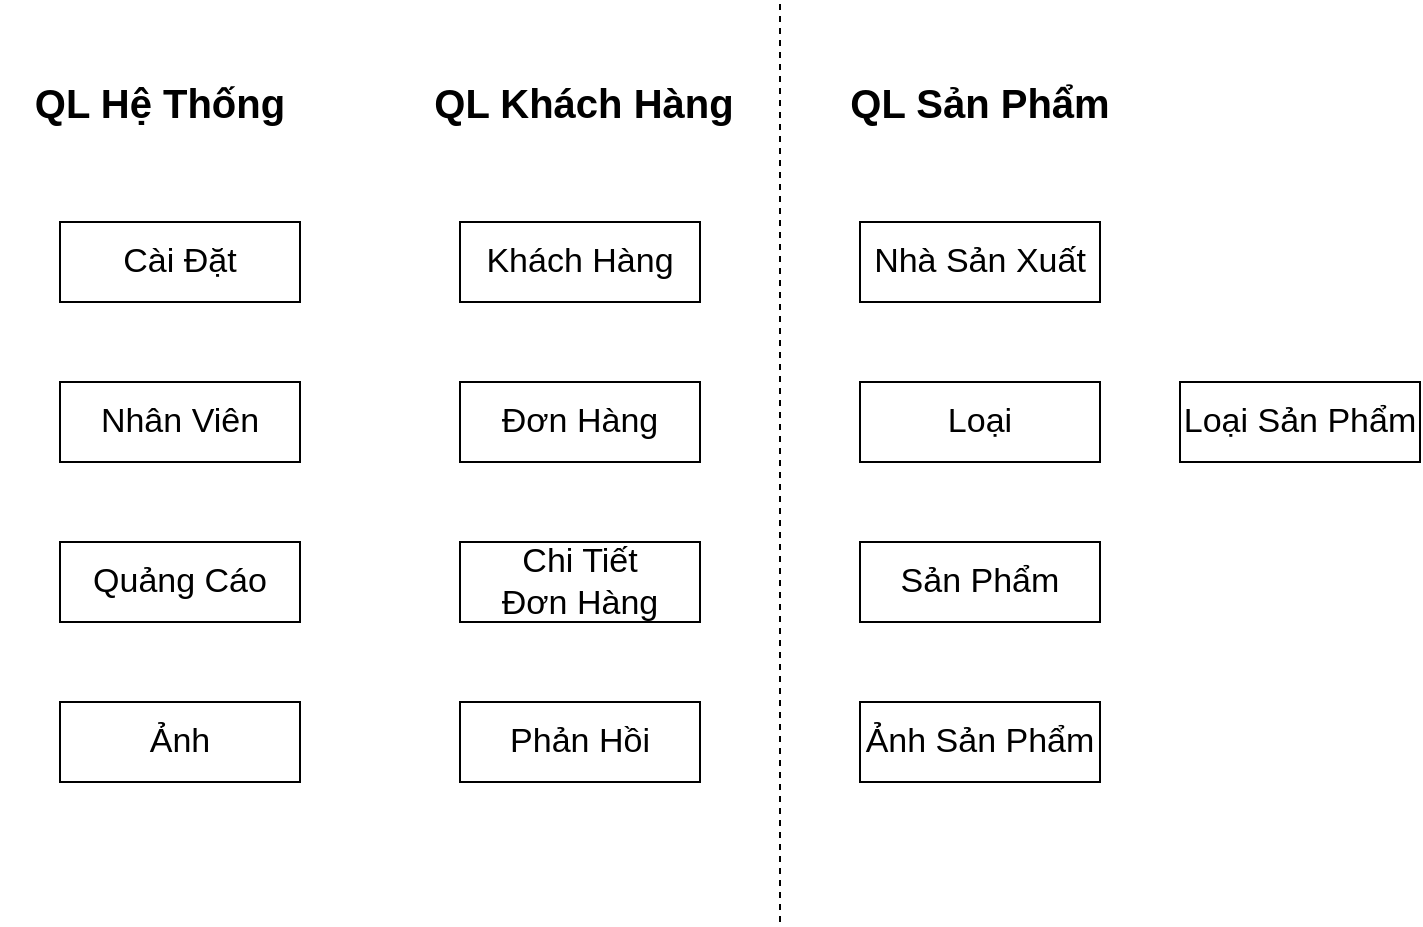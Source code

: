 <mxfile pages="6">
    <diagram id="JrGFnGLh-5854OKRY996" name="Thực Thể Chính">
        <mxGraphModel dx="1556" dy="427" grid="1" gridSize="10" guides="1" tooltips="1" connect="1" arrows="1" fold="1" page="1" pageScale="1" pageWidth="850" pageHeight="1100" math="0" shadow="0">
            <root>
                <mxCell id="0"/>
                <mxCell id="1" parent="0"/>
                <mxCell id="qVngEdAFtEGM24CCZS9k-17" value="Quảng Cáo" style="whiteSpace=wrap;html=1;align=center;fontSize=17;" parent="1" vertex="1">
                    <mxGeometry x="-160" y="280" width="120" height="40" as="geometry"/>
                </mxCell>
                <mxCell id="qVngEdAFtEGM24CCZS9k-18" value="Loại" style="whiteSpace=wrap;html=1;align=center;fontSize=17;" parent="1" vertex="1">
                    <mxGeometry x="240" y="200" width="120" height="40" as="geometry"/>
                </mxCell>
                <mxCell id="qVngEdAFtEGM24CCZS9k-19" value="Khách Hàng" style="whiteSpace=wrap;html=1;align=center;fontSize=17;" parent="1" vertex="1">
                    <mxGeometry x="40" y="120" width="120" height="40" as="geometry"/>
                </mxCell>
                <mxCell id="qVngEdAFtEGM24CCZS9k-20" value="Nhà Sản Xuất" style="whiteSpace=wrap;html=1;align=center;fontSize=17;" parent="1" vertex="1">
                    <mxGeometry x="240" y="120" width="120" height="40" as="geometry"/>
                </mxCell>
                <mxCell id="qVngEdAFtEGM24CCZS9k-21" value="Đơn Hàng" style="whiteSpace=wrap;html=1;align=center;fontSize=17;" parent="1" vertex="1">
                    <mxGeometry x="40" y="200" width="120" height="40" as="geometry"/>
                </mxCell>
                <mxCell id="qVngEdAFtEGM24CCZS9k-22" value="Chi Tiết &lt;br&gt;Đơn Hàng" style="whiteSpace=wrap;html=1;align=center;fontSize=17;" parent="1" vertex="1">
                    <mxGeometry x="40" y="280" width="120" height="40" as="geometry"/>
                </mxCell>
                <mxCell id="qVngEdAFtEGM24CCZS9k-23" value="Sản Phẩm" style="whiteSpace=wrap;html=1;align=center;fontSize=17;" parent="1" vertex="1">
                    <mxGeometry x="240" y="280" width="120" height="40" as="geometry"/>
                </mxCell>
                <mxCell id="qVngEdAFtEGM24CCZS9k-24" value="Ảnh" style="whiteSpace=wrap;html=1;align=center;fontSize=17;" parent="1" vertex="1">
                    <mxGeometry x="-160" y="360" width="120" height="40" as="geometry"/>
                </mxCell>
                <mxCell id="qVngEdAFtEGM24CCZS9k-25" value="Loại Sản Phẩm" style="whiteSpace=wrap;html=1;align=center;fontSize=17;" parent="1" vertex="1">
                    <mxGeometry x="400" y="200" width="120" height="40" as="geometry"/>
                </mxCell>
                <mxCell id="qVngEdAFtEGM24CCZS9k-26" value="Cài Đặt" style="whiteSpace=wrap;html=1;align=center;fontSize=17;" parent="1" vertex="1">
                    <mxGeometry x="-160" y="120" width="120" height="40" as="geometry"/>
                </mxCell>
                <mxCell id="qVngEdAFtEGM24CCZS9k-27" value="Nhân Viên" style="whiteSpace=wrap;html=1;align=center;fontSize=17;" parent="1" vertex="1">
                    <mxGeometry x="-160" y="200" width="120" height="40" as="geometry"/>
                </mxCell>
                <mxCell id="qVngEdAFtEGM24CCZS9k-28" value="Ảnh Sản Phẩm" style="whiteSpace=wrap;html=1;align=center;fontSize=17;" parent="1" vertex="1">
                    <mxGeometry x="240" y="360" width="120" height="40" as="geometry"/>
                </mxCell>
                <mxCell id="qVngEdAFtEGM24CCZS9k-29" value="Phản Hồi" style="whiteSpace=wrap;html=1;align=center;fontSize=17;" parent="1" vertex="1">
                    <mxGeometry x="40" y="360" width="120" height="40" as="geometry"/>
                </mxCell>
                <mxCell id="qVngEdAFtEGM24CCZS9k-37" value="" style="endArrow=none;dashed=1;html=1;fontSize=20;" parent="1" edge="1">
                    <mxGeometry width="50" height="50" relative="1" as="geometry">
                        <mxPoint x="200" y="470" as="sourcePoint"/>
                        <mxPoint x="200" y="10" as="targetPoint"/>
                    </mxGeometry>
                </mxCell>
                <mxCell id="qVngEdAFtEGM24CCZS9k-38" value="QL Khách Hàng" style="text;html=1;strokeColor=none;fillColor=none;align=center;verticalAlign=middle;whiteSpace=wrap;rounded=0;fontStyle=1;fontSize=20;" parent="1" vertex="1">
                    <mxGeometry x="22" y="40" width="160" height="40" as="geometry"/>
                </mxCell>
                <mxCell id="qVngEdAFtEGM24CCZS9k-39" value="QL Hệ Thống" style="text;html=1;strokeColor=none;fillColor=none;align=center;verticalAlign=middle;whiteSpace=wrap;rounded=0;fontStyle=1;fontSize=20;" parent="1" vertex="1">
                    <mxGeometry x="-190" y="40" width="160" height="40" as="geometry"/>
                </mxCell>
                <mxCell id="qVngEdAFtEGM24CCZS9k-40" value="QL Sản Phẩm" style="text;html=1;strokeColor=none;fillColor=none;align=center;verticalAlign=middle;whiteSpace=wrap;rounded=0;fontStyle=1;fontSize=20;" parent="1" vertex="1">
                    <mxGeometry x="220" y="40" width="160" height="40" as="geometry"/>
                </mxCell>
            </root>
        </mxGraphModel>
    </diagram>
    <diagram name="Quan Hệ Thực Thể" id="Mfj4p7QQMgckUsAscrqX">
        <mxGraphModel dx="1513" dy="427" grid="1" gridSize="10" guides="1" tooltips="1" connect="1" arrows="1" fold="1" page="1" pageScale="1" pageWidth="850" pageHeight="1100" math="0" shadow="0">
            <root>
                <mxCell id="hLZuW7kd8ytVy7YUEmI0-0"/>
                <mxCell id="hLZuW7kd8ytVy7YUEmI0-1" parent="hLZuW7kd8ytVy7YUEmI0-0"/>
                <mxCell id="hLZuW7kd8ytVy7YUEmI0-2" value="Quảng Cáo" style="whiteSpace=wrap;html=1;align=center;fontSize=17;" parent="hLZuW7kd8ytVy7YUEmI0-1" vertex="1">
                    <mxGeometry x="-160" y="280" width="120" height="40" as="geometry"/>
                </mxCell>
                <mxCell id="hLZuW7kd8ytVy7YUEmI0-3" value="Loại" style="whiteSpace=wrap;html=1;align=center;fontSize=17;" parent="hLZuW7kd8ytVy7YUEmI0-1" vertex="1">
                    <mxGeometry x="240" y="120" width="120" height="40" as="geometry"/>
                </mxCell>
                <mxCell id="hLZuW7kd8ytVy7YUEmI0-5" value="Khách Hàng" style="whiteSpace=wrap;html=1;align=center;fontSize=17;" parent="hLZuW7kd8ytVy7YUEmI0-1" vertex="1">
                    <mxGeometry x="40" y="120" width="120" height="40" as="geometry"/>
                </mxCell>
                <mxCell id="hLZuW7kd8ytVy7YUEmI0-6" value="Nhà Sản Xuất" style="whiteSpace=wrap;html=1;align=center;fontSize=17;" parent="hLZuW7kd8ytVy7YUEmI0-1" vertex="1">
                    <mxGeometry x="240" y="360" width="120" height="40" as="geometry"/>
                </mxCell>
                <mxCell id="hLZuW7kd8ytVy7YUEmI0-7" value="Đơn Hàng" style="whiteSpace=wrap;html=1;align=center;fontSize=17;" parent="hLZuW7kd8ytVy7YUEmI0-1" vertex="1">
                    <mxGeometry x="40" y="200" width="120" height="40" as="geometry"/>
                </mxCell>
                <mxCell id="hLZuW7kd8ytVy7YUEmI0-8" value="Chi Tiết &lt;br&gt;Đơn Hàng" style="whiteSpace=wrap;html=1;align=center;fontSize=17;" parent="hLZuW7kd8ytVy7YUEmI0-1" vertex="1">
                    <mxGeometry x="40" y="280" width="120" height="40" as="geometry"/>
                </mxCell>
                <mxCell id="hLZuW7kd8ytVy7YUEmI0-9" value="Sản Phẩm" style="whiteSpace=wrap;html=1;align=center;fontSize=17;" parent="hLZuW7kd8ytVy7YUEmI0-1" vertex="1">
                    <mxGeometry x="240" y="280" width="120" height="40" as="geometry"/>
                </mxCell>
                <mxCell id="hLZuW7kd8ytVy7YUEmI0-10" value="Ảnh" style="whiteSpace=wrap;html=1;align=center;fontSize=17;" parent="hLZuW7kd8ytVy7YUEmI0-1" vertex="1">
                    <mxGeometry x="-160" y="360" width="120" height="40" as="geometry"/>
                </mxCell>
                <mxCell id="hLZuW7kd8ytVy7YUEmI0-11" value="Loại Sản Phẩm" style="whiteSpace=wrap;html=1;align=center;fontSize=17;" parent="hLZuW7kd8ytVy7YUEmI0-1" vertex="1">
                    <mxGeometry x="400" y="200" width="120" height="40" as="geometry"/>
                </mxCell>
                <mxCell id="hLZuW7kd8ytVy7YUEmI0-12" value="Cài Đặt" style="whiteSpace=wrap;html=1;align=center;fontSize=17;" parent="hLZuW7kd8ytVy7YUEmI0-1" vertex="1">
                    <mxGeometry x="-160" y="120" width="120" height="40" as="geometry"/>
                </mxCell>
                <mxCell id="hLZuW7kd8ytVy7YUEmI0-13" value="Nhân Viên" style="whiteSpace=wrap;html=1;align=center;fontSize=17;" parent="hLZuW7kd8ytVy7YUEmI0-1" vertex="1">
                    <mxGeometry x="-160" y="200" width="120" height="40" as="geometry"/>
                </mxCell>
                <mxCell id="hLZuW7kd8ytVy7YUEmI0-20" value="Ảnh Sản Phẩm" style="whiteSpace=wrap;html=1;align=center;fontSize=17;" parent="hLZuW7kd8ytVy7YUEmI0-1" vertex="1">
                    <mxGeometry x="240" y="200" width="120" height="40" as="geometry"/>
                </mxCell>
                <mxCell id="OKPBQMGVz4yaNZr9DRTT-0" value="&lt;br&gt;Phản Hồi&lt;br&gt;(Liên Hệ)&lt;br&gt;(Khiếu Nại)&lt;br&gt;(Phàn Nàn)" style="whiteSpace=wrap;html=1;align=center;fontSize=17;" parent="hLZuW7kd8ytVy7YUEmI0-1" vertex="1">
                    <mxGeometry x="40" y="360" width="120" height="100" as="geometry"/>
                </mxCell>
                <mxCell id="Sx9ltsdXeIvwVIiZZ-jo-0" value="" style="fontSize=12;html=1;endArrow=ERmany;entryX=0.5;entryY=0;entryDx=0;entryDy=0;" parent="hLZuW7kd8ytVy7YUEmI0-1" source="hLZuW7kd8ytVy7YUEmI0-5" target="hLZuW7kd8ytVy7YUEmI0-7" edge="1">
                    <mxGeometry width="100" height="100" relative="1" as="geometry">
                        <mxPoint x="130" y="480" as="sourcePoint"/>
                        <mxPoint x="230" y="380" as="targetPoint"/>
                    </mxGeometry>
                </mxCell>
                <mxCell id="Sx9ltsdXeIvwVIiZZ-jo-1" value="" style="fontSize=12;html=1;endArrow=ERmany;exitX=0.5;exitY=1;exitDx=0;exitDy=0;" parent="hLZuW7kd8ytVy7YUEmI0-1" source="hLZuW7kd8ytVy7YUEmI0-7" target="hLZuW7kd8ytVy7YUEmI0-8" edge="1">
                    <mxGeometry width="100" height="100" relative="1" as="geometry">
                        <mxPoint x="150" y="420" as="sourcePoint"/>
                        <mxPoint x="220" y="420" as="targetPoint"/>
                    </mxGeometry>
                </mxCell>
                <mxCell id="Sx9ltsdXeIvwVIiZZ-jo-2" value="" style="fontSize=12;html=1;endArrow=ERmany;exitX=0;exitY=0.5;exitDx=0;exitDy=0;entryX=1;entryY=0.5;entryDx=0;entryDy=0;" parent="hLZuW7kd8ytVy7YUEmI0-1" source="hLZuW7kd8ytVy7YUEmI0-9" target="hLZuW7kd8ytVy7YUEmI0-8" edge="1">
                    <mxGeometry width="100" height="100" relative="1" as="geometry">
                        <mxPoint x="270" y="220" as="sourcePoint"/>
                        <mxPoint x="200" y="300" as="targetPoint"/>
                    </mxGeometry>
                </mxCell>
                <mxCell id="Sx9ltsdXeIvwVIiZZ-jo-3" value="" style="fontSize=12;html=1;endArrow=ERmany;exitX=0.5;exitY=0;exitDx=0;exitDy=0;entryX=0.5;entryY=1;entryDx=0;entryDy=0;" parent="hLZuW7kd8ytVy7YUEmI0-1" source="hLZuW7kd8ytVy7YUEmI0-6" target="hLZuW7kd8ytVy7YUEmI0-9" edge="1">
                    <mxGeometry width="100" height="100" relative="1" as="geometry">
                        <mxPoint x="250" y="310" as="sourcePoint"/>
                        <mxPoint x="190" y="310" as="targetPoint"/>
                    </mxGeometry>
                </mxCell>
                <mxCell id="Sx9ltsdXeIvwVIiZZ-jo-4" value="" style="fontSize=12;html=1;endArrow=ERmany;entryX=0.5;entryY=1;entryDx=0;entryDy=0;" parent="hLZuW7kd8ytVy7YUEmI0-1" source="hLZuW7kd8ytVy7YUEmI0-9" target="hLZuW7kd8ytVy7YUEmI0-3" edge="1">
                    <mxGeometry width="100" height="100" relative="1" as="geometry">
                        <mxPoint x="300" y="380" as="sourcePoint"/>
                        <mxPoint x="320" y="160" as="targetPoint"/>
                    </mxGeometry>
                </mxCell>
                <mxCell id="Sx9ltsdXeIvwVIiZZ-jo-7" value="" style="fontSize=12;html=1;endArrow=ERmany;exitX=0.75;exitY=0;exitDx=0;exitDy=0;entryX=0.75;entryY=1;entryDx=0;entryDy=0;" parent="hLZuW7kd8ytVy7YUEmI0-1" source="hLZuW7kd8ytVy7YUEmI0-9" target="hLZuW7kd8ytVy7YUEmI0-20" edge="1">
                    <mxGeometry width="100" height="100" relative="1" as="geometry">
                        <mxPoint x="290" y="80" as="sourcePoint"/>
                        <mxPoint x="290" y="190" as="targetPoint"/>
                    </mxGeometry>
                </mxCell>
                <mxCell id="Sx9ltsdXeIvwVIiZZ-jo-8" value="" style="endArrow=none;dashed=1;html=1;fontSize=20;" parent="hLZuW7kd8ytVy7YUEmI0-1" edge="1">
                    <mxGeometry width="50" height="50" relative="1" as="geometry">
                        <mxPoint x="200" y="610" as="sourcePoint"/>
                        <mxPoint x="200" as="targetPoint"/>
                    </mxGeometry>
                </mxCell>
                <mxCell id="QbFeFM0zG0pTaJLD9mcg-0" value="QL Khách Hàng" style="text;html=1;strokeColor=none;fillColor=none;align=center;verticalAlign=middle;whiteSpace=wrap;rounded=0;fontStyle=1;fontSize=20;" parent="hLZuW7kd8ytVy7YUEmI0-1" vertex="1">
                    <mxGeometry x="22" y="40" width="160" height="40" as="geometry"/>
                </mxCell>
                <mxCell id="QbFeFM0zG0pTaJLD9mcg-1" value="QL Hệ Thống" style="text;html=1;strokeColor=none;fillColor=none;align=center;verticalAlign=middle;whiteSpace=wrap;rounded=0;fontStyle=1;fontSize=20;" parent="hLZuW7kd8ytVy7YUEmI0-1" vertex="1">
                    <mxGeometry x="-190" y="40" width="160" height="40" as="geometry"/>
                </mxCell>
                <mxCell id="QbFeFM0zG0pTaJLD9mcg-2" value="QL Sản Phẩm" style="text;html=1;strokeColor=none;fillColor=none;align=center;verticalAlign=middle;whiteSpace=wrap;rounded=0;fontStyle=1;fontSize=20;" parent="hLZuW7kd8ytVy7YUEmI0-1" vertex="1">
                    <mxGeometry x="220" y="40" width="160" height="40" as="geometry"/>
                </mxCell>
            </root>
        </mxGraphModel>
    </diagram>
    <diagram id="-7CXg11_z8YP-IRPVlsC" name="Chi Tiết Thực Thể 1-Hệ Thống">
        <mxGraphModel dx="663" dy="427" grid="1" gridSize="10" guides="1" tooltips="1" connect="1" arrows="1" fold="1" page="1" pageScale="1" pageWidth="850" pageHeight="1100" math="0" shadow="0">
            <root>
                <mxCell id="0"/>
                <mxCell id="1" parent="0"/>
                <mxCell id="Ls-u4TJh-O5o9nEsTHfC-1" value="Quảng Cáo" style="shape=table;startSize=30;container=1;collapsible=1;childLayout=tableLayout;fixedRows=1;rowLines=0;fontStyle=1;align=center;resizeLast=1;fontSize=21;fillColor=#333333;strokeColor=#82b366;" parent="1" vertex="1">
                    <mxGeometry x="120" y="120" width="240" height="320" as="geometry"/>
                </mxCell>
                <mxCell id="Ls-u4TJh-O5o9nEsTHfC-2" value="" style="shape=tableRow;horizontal=0;startSize=0;swimlaneHead=0;swimlaneBody=0;fillColor=none;collapsible=0;dropTarget=0;points=[[0,0.5],[1,0.5]];portConstraint=eastwest;top=0;left=0;right=0;bottom=1;fontSize=21;" parent="Ls-u4TJh-O5o9nEsTHfC-1" vertex="1">
                    <mxGeometry y="30" width="240" height="30" as="geometry"/>
                </mxCell>
                <mxCell id="Ls-u4TJh-O5o9nEsTHfC-3" value="PK" style="shape=partialRectangle;connectable=0;fillColor=none;top=0;left=0;bottom=0;right=0;fontStyle=1;overflow=hidden;fontSize=21;" parent="Ls-u4TJh-O5o9nEsTHfC-2" vertex="1">
                    <mxGeometry width="30" height="30" as="geometry">
                        <mxRectangle width="30" height="30" as="alternateBounds"/>
                    </mxGeometry>
                </mxCell>
                <mxCell id="Ls-u4TJh-O5o9nEsTHfC-4" value="id" style="shape=partialRectangle;connectable=0;fillColor=none;top=0;left=0;bottom=0;right=0;align=left;spacingLeft=6;fontStyle=5;overflow=hidden;fontSize=21;" parent="Ls-u4TJh-O5o9nEsTHfC-2" vertex="1">
                    <mxGeometry x="30" width="210" height="30" as="geometry">
                        <mxRectangle width="210" height="30" as="alternateBounds"/>
                    </mxGeometry>
                </mxCell>
                <mxCell id="Ls-u4TJh-O5o9nEsTHfC-5" value="" style="shape=tableRow;horizontal=0;startSize=0;swimlaneHead=0;swimlaneBody=0;fillColor=none;collapsible=0;dropTarget=0;points=[[0,0.5],[1,0.5]];portConstraint=eastwest;top=0;left=0;right=0;bottom=0;fontSize=21;" parent="Ls-u4TJh-O5o9nEsTHfC-1" vertex="1">
                    <mxGeometry y="60" width="240" height="30" as="geometry"/>
                </mxCell>
                <mxCell id="Ls-u4TJh-O5o9nEsTHfC-6" value="" style="shape=partialRectangle;connectable=0;fillColor=none;top=0;left=0;bottom=0;right=0;editable=1;overflow=hidden;fontSize=21;" parent="Ls-u4TJh-O5o9nEsTHfC-5" vertex="1">
                    <mxGeometry width="30" height="30" as="geometry">
                        <mxRectangle width="30" height="30" as="alternateBounds"/>
                    </mxGeometry>
                </mxCell>
                <mxCell id="Ls-u4TJh-O5o9nEsTHfC-7" value="link" style="shape=partialRectangle;connectable=0;fillColor=none;top=0;left=0;bottom=0;right=0;align=left;spacingLeft=6;overflow=hidden;fontSize=21;" parent="Ls-u4TJh-O5o9nEsTHfC-5" vertex="1">
                    <mxGeometry x="30" width="210" height="30" as="geometry">
                        <mxRectangle width="210" height="30" as="alternateBounds"/>
                    </mxGeometry>
                </mxCell>
                <mxCell id="Ls-u4TJh-O5o9nEsTHfC-8" value="" style="shape=tableRow;horizontal=0;startSize=0;swimlaneHead=0;swimlaneBody=0;fillColor=none;collapsible=0;dropTarget=0;points=[[0,0.5],[1,0.5]];portConstraint=eastwest;top=0;left=0;right=0;bottom=0;fontSize=21;" parent="Ls-u4TJh-O5o9nEsTHfC-1" vertex="1">
                    <mxGeometry y="90" width="240" height="30" as="geometry"/>
                </mxCell>
                <mxCell id="Ls-u4TJh-O5o9nEsTHfC-9" value="" style="shape=partialRectangle;connectable=0;fillColor=none;top=0;left=0;bottom=0;right=0;editable=1;overflow=hidden;fontSize=21;" parent="Ls-u4TJh-O5o9nEsTHfC-8" vertex="1">
                    <mxGeometry width="30" height="30" as="geometry">
                        <mxRectangle width="30" height="30" as="alternateBounds"/>
                    </mxGeometry>
                </mxCell>
                <mxCell id="Ls-u4TJh-O5o9nEsTHfC-10" value="ảnh" style="shape=partialRectangle;connectable=0;fillColor=none;top=0;left=0;bottom=0;right=0;align=left;spacingLeft=6;overflow=hidden;fontSize=21;" parent="Ls-u4TJh-O5o9nEsTHfC-8" vertex="1">
                    <mxGeometry x="30" width="210" height="30" as="geometry">
                        <mxRectangle width="210" height="30" as="alternateBounds"/>
                    </mxGeometry>
                </mxCell>
                <mxCell id="Ls-u4TJh-O5o9nEsTHfC-11" value="" style="shape=tableRow;horizontal=0;startSize=0;swimlaneHead=0;swimlaneBody=0;fillColor=none;collapsible=0;dropTarget=0;points=[[0,0.5],[1,0.5]];portConstraint=eastwest;top=0;left=0;right=0;bottom=0;fontSize=21;" parent="Ls-u4TJh-O5o9nEsTHfC-1" vertex="1">
                    <mxGeometry y="120" width="240" height="30" as="geometry"/>
                </mxCell>
                <mxCell id="Ls-u4TJh-O5o9nEsTHfC-12" value="" style="shape=partialRectangle;connectable=0;fillColor=none;top=0;left=0;bottom=0;right=0;editable=1;overflow=hidden;fontSize=21;" parent="Ls-u4TJh-O5o9nEsTHfC-11" vertex="1">
                    <mxGeometry width="30" height="30" as="geometry">
                        <mxRectangle width="30" height="30" as="alternateBounds"/>
                    </mxGeometry>
                </mxCell>
                <mxCell id="Ls-u4TJh-O5o9nEsTHfC-13" value="thứ tự" style="shape=partialRectangle;connectable=0;fillColor=none;top=0;left=0;bottom=0;right=0;align=left;spacingLeft=6;overflow=hidden;fontSize=21;" parent="Ls-u4TJh-O5o9nEsTHfC-11" vertex="1">
                    <mxGeometry x="30" width="210" height="30" as="geometry">
                        <mxRectangle width="210" height="30" as="alternateBounds"/>
                    </mxGeometry>
                </mxCell>
                <mxCell id="Ls-u4TJh-O5o9nEsTHfC-31" value="" style="shape=tableRow;horizontal=0;startSize=0;swimlaneHead=0;swimlaneBody=0;fillColor=none;collapsible=0;dropTarget=0;points=[[0,0.5],[1,0.5]];portConstraint=eastwest;top=0;left=0;right=0;bottom=0;fontSize=21;" parent="Ls-u4TJh-O5o9nEsTHfC-1" vertex="1">
                    <mxGeometry y="150" width="240" height="30" as="geometry"/>
                </mxCell>
                <mxCell id="Ls-u4TJh-O5o9nEsTHfC-32" value="" style="shape=partialRectangle;connectable=0;fillColor=none;top=0;left=0;bottom=0;right=0;editable=1;overflow=hidden;fontSize=21;" parent="Ls-u4TJh-O5o9nEsTHfC-31" vertex="1">
                    <mxGeometry width="30" height="30" as="geometry">
                        <mxRectangle width="30" height="30" as="alternateBounds"/>
                    </mxGeometry>
                </mxCell>
                <mxCell id="Ls-u4TJh-O5o9nEsTHfC-33" value="tựa đề" style="shape=partialRectangle;connectable=0;fillColor=none;top=0;left=0;bottom=0;right=0;align=left;spacingLeft=6;overflow=hidden;fontSize=21;" parent="Ls-u4TJh-O5o9nEsTHfC-31" vertex="1">
                    <mxGeometry x="30" width="210" height="30" as="geometry">
                        <mxRectangle width="210" height="30" as="alternateBounds"/>
                    </mxGeometry>
                </mxCell>
                <mxCell id="Ls-u4TJh-O5o9nEsTHfC-34" value="" style="shape=tableRow;horizontal=0;startSize=0;swimlaneHead=0;swimlaneBody=0;fillColor=none;collapsible=0;dropTarget=0;points=[[0,0.5],[1,0.5]];portConstraint=eastwest;top=0;left=0;right=0;bottom=0;fontSize=21;" parent="Ls-u4TJh-O5o9nEsTHfC-1" vertex="1">
                    <mxGeometry y="180" width="240" height="30" as="geometry"/>
                </mxCell>
                <mxCell id="Ls-u4TJh-O5o9nEsTHfC-35" value="" style="shape=partialRectangle;connectable=0;fillColor=none;top=0;left=0;bottom=0;right=0;editable=1;overflow=hidden;fontSize=21;" parent="Ls-u4TJh-O5o9nEsTHfC-34" vertex="1">
                    <mxGeometry width="30" height="30" as="geometry">
                        <mxRectangle width="30" height="30" as="alternateBounds"/>
                    </mxGeometry>
                </mxCell>
                <mxCell id="Ls-u4TJh-O5o9nEsTHfC-36" value="tựa đề phụ" style="shape=partialRectangle;connectable=0;fillColor=none;top=0;left=0;bottom=0;right=0;align=left;spacingLeft=6;overflow=hidden;fontSize=21;" parent="Ls-u4TJh-O5o9nEsTHfC-34" vertex="1">
                    <mxGeometry x="30" width="210" height="30" as="geometry">
                        <mxRectangle width="210" height="30" as="alternateBounds"/>
                    </mxGeometry>
                </mxCell>
                <mxCell id="Ls-u4TJh-O5o9nEsTHfC-37" value="" style="shape=tableRow;horizontal=0;startSize=0;swimlaneHead=0;swimlaneBody=0;fillColor=none;collapsible=0;dropTarget=0;points=[[0,0.5],[1,0.5]];portConstraint=eastwest;top=0;left=0;right=0;bottom=0;fontSize=21;" parent="Ls-u4TJh-O5o9nEsTHfC-1" vertex="1">
                    <mxGeometry y="210" width="240" height="30" as="geometry"/>
                </mxCell>
                <mxCell id="Ls-u4TJh-O5o9nEsTHfC-38" value="" style="shape=partialRectangle;connectable=0;fillColor=none;top=0;left=0;bottom=0;right=0;editable=1;overflow=hidden;fontSize=21;" parent="Ls-u4TJh-O5o9nEsTHfC-37" vertex="1">
                    <mxGeometry width="30" height="30" as="geometry">
                        <mxRectangle width="30" height="30" as="alternateBounds"/>
                    </mxGeometry>
                </mxCell>
                <mxCell id="Ls-u4TJh-O5o9nEsTHfC-39" value="mô tả" style="shape=partialRectangle;connectable=0;fillColor=none;top=0;left=0;bottom=0;right=0;align=left;spacingLeft=6;overflow=hidden;fontSize=21;" parent="Ls-u4TJh-O5o9nEsTHfC-37" vertex="1">
                    <mxGeometry x="30" width="210" height="30" as="geometry">
                        <mxRectangle width="210" height="30" as="alternateBounds"/>
                    </mxGeometry>
                </mxCell>
                <mxCell id="Ls-u4TJh-O5o9nEsTHfC-48" value="" style="shape=tableRow;horizontal=0;startSize=0;swimlaneHead=0;swimlaneBody=0;fillColor=none;collapsible=0;dropTarget=0;points=[[0,0.5],[1,0.5]];portConstraint=eastwest;top=0;left=0;right=0;bottom=0;fontSize=21;" parent="Ls-u4TJh-O5o9nEsTHfC-1" vertex="1">
                    <mxGeometry y="240" width="240" height="30" as="geometry"/>
                </mxCell>
                <mxCell id="Ls-u4TJh-O5o9nEsTHfC-49" value="" style="shape=partialRectangle;connectable=0;fillColor=none;top=0;left=0;bottom=0;right=0;editable=1;overflow=hidden;fontSize=21;" parent="Ls-u4TJh-O5o9nEsTHfC-48" vertex="1">
                    <mxGeometry width="30" height="30" as="geometry">
                        <mxRectangle width="30" height="30" as="alternateBounds"/>
                    </mxGeometry>
                </mxCell>
                <mxCell id="Ls-u4TJh-O5o9nEsTHfC-50" value="giá tiền" style="shape=partialRectangle;connectable=0;fillColor=none;top=0;left=0;bottom=0;right=0;align=left;spacingLeft=6;overflow=hidden;fontSize=21;" parent="Ls-u4TJh-O5o9nEsTHfC-48" vertex="1">
                    <mxGeometry x="30" width="210" height="30" as="geometry">
                        <mxRectangle width="210" height="30" as="alternateBounds"/>
                    </mxGeometry>
                </mxCell>
                <mxCell id="Ls-u4TJh-O5o9nEsTHfC-56" value="" style="shape=tableRow;horizontal=0;startSize=0;swimlaneHead=0;swimlaneBody=0;fillColor=none;collapsible=0;dropTarget=0;points=[[0,0.5],[1,0.5]];portConstraint=eastwest;top=0;left=0;right=0;bottom=0;fontSize=21;" parent="Ls-u4TJh-O5o9nEsTHfC-1" vertex="1">
                    <mxGeometry y="270" width="240" height="30" as="geometry"/>
                </mxCell>
                <mxCell id="Ls-u4TJh-O5o9nEsTHfC-57" value="" style="shape=partialRectangle;connectable=0;fillColor=none;top=0;left=0;bottom=0;right=0;editable=1;overflow=hidden;fontSize=21;" parent="Ls-u4TJh-O5o9nEsTHfC-56" vertex="1">
                    <mxGeometry width="30" height="30" as="geometry">
                        <mxRectangle width="30" height="30" as="alternateBounds"/>
                    </mxGeometry>
                </mxCell>
                <mxCell id="Ls-u4TJh-O5o9nEsTHfC-58" value="trạng thái" style="shape=partialRectangle;connectable=0;fillColor=none;top=0;left=0;bottom=0;right=0;align=left;spacingLeft=6;overflow=hidden;fontSize=21;" parent="Ls-u4TJh-O5o9nEsTHfC-56" vertex="1">
                    <mxGeometry x="30" width="210" height="30" as="geometry">
                        <mxRectangle width="210" height="30" as="alternateBounds"/>
                    </mxGeometry>
                </mxCell>
                <mxCell id="9-Tv2cvoE_5CBP-j6qqO-1" value="Nhân Viên" style="shape=table;startSize=30;container=1;collapsible=1;childLayout=tableLayout;fixedRows=1;rowLines=0;fontStyle=1;align=center;resizeLast=1;fontSize=21;fillColor=#666666;strokeColor=#82b366;" parent="1" vertex="1">
                    <mxGeometry x="400" y="120" width="240" height="410" as="geometry"/>
                </mxCell>
                <mxCell id="9-Tv2cvoE_5CBP-j6qqO-2" value="" style="shape=tableRow;horizontal=0;startSize=0;swimlaneHead=0;swimlaneBody=0;fillColor=none;collapsible=0;dropTarget=0;points=[[0,0.5],[1,0.5]];portConstraint=eastwest;top=0;left=0;right=0;bottom=1;fontSize=21;" parent="9-Tv2cvoE_5CBP-j6qqO-1" vertex="1">
                    <mxGeometry y="30" width="240" height="30" as="geometry"/>
                </mxCell>
                <mxCell id="9-Tv2cvoE_5CBP-j6qqO-3" value="PK" style="shape=partialRectangle;connectable=0;fillColor=none;top=0;left=0;bottom=0;right=0;fontStyle=1;overflow=hidden;fontSize=21;" parent="9-Tv2cvoE_5CBP-j6qqO-2" vertex="1">
                    <mxGeometry width="30" height="30" as="geometry">
                        <mxRectangle width="30" height="30" as="alternateBounds"/>
                    </mxGeometry>
                </mxCell>
                <mxCell id="9-Tv2cvoE_5CBP-j6qqO-4" value="id" style="shape=partialRectangle;connectable=0;fillColor=none;top=0;left=0;bottom=0;right=0;align=left;spacingLeft=6;fontStyle=5;overflow=hidden;fontSize=21;" parent="9-Tv2cvoE_5CBP-j6qqO-2" vertex="1">
                    <mxGeometry x="30" width="210" height="30" as="geometry">
                        <mxRectangle width="210" height="30" as="alternateBounds"/>
                    </mxGeometry>
                </mxCell>
                <mxCell id="9-Tv2cvoE_5CBP-j6qqO-5" value="" style="shape=tableRow;horizontal=0;startSize=0;swimlaneHead=0;swimlaneBody=0;fillColor=none;collapsible=0;dropTarget=0;points=[[0,0.5],[1,0.5]];portConstraint=eastwest;top=0;left=0;right=0;bottom=0;fontSize=21;" parent="9-Tv2cvoE_5CBP-j6qqO-1" vertex="1">
                    <mxGeometry y="60" width="240" height="30" as="geometry"/>
                </mxCell>
                <mxCell id="9-Tv2cvoE_5CBP-j6qqO-6" value="" style="shape=partialRectangle;connectable=0;fillColor=none;top=0;left=0;bottom=0;right=0;editable=1;overflow=hidden;fontSize=21;" parent="9-Tv2cvoE_5CBP-j6qqO-5" vertex="1">
                    <mxGeometry width="30" height="30" as="geometry">
                        <mxRectangle width="30" height="30" as="alternateBounds"/>
                    </mxGeometry>
                </mxCell>
                <mxCell id="9-Tv2cvoE_5CBP-j6qqO-7" value="tên đăng nhập" style="shape=partialRectangle;connectable=0;fillColor=none;top=0;left=0;bottom=0;right=0;align=left;spacingLeft=6;overflow=hidden;fontSize=21;" parent="9-Tv2cvoE_5CBP-j6qqO-5" vertex="1">
                    <mxGeometry x="30" width="210" height="30" as="geometry">
                        <mxRectangle width="210" height="30" as="alternateBounds"/>
                    </mxGeometry>
                </mxCell>
                <mxCell id="9-Tv2cvoE_5CBP-j6qqO-8" value="" style="shape=tableRow;horizontal=0;startSize=0;swimlaneHead=0;swimlaneBody=0;fillColor=none;collapsible=0;dropTarget=0;points=[[0,0.5],[1,0.5]];portConstraint=eastwest;top=0;left=0;right=0;bottom=0;fontSize=21;" parent="9-Tv2cvoE_5CBP-j6qqO-1" vertex="1">
                    <mxGeometry y="90" width="240" height="30" as="geometry"/>
                </mxCell>
                <mxCell id="9-Tv2cvoE_5CBP-j6qqO-9" value="" style="shape=partialRectangle;connectable=0;fillColor=none;top=0;left=0;bottom=0;right=0;editable=1;overflow=hidden;fontSize=21;" parent="9-Tv2cvoE_5CBP-j6qqO-8" vertex="1">
                    <mxGeometry width="30" height="30" as="geometry">
                        <mxRectangle width="30" height="30" as="alternateBounds"/>
                    </mxGeometry>
                </mxCell>
                <mxCell id="9-Tv2cvoE_5CBP-j6qqO-10" value="mật khẩu" style="shape=partialRectangle;connectable=0;fillColor=none;top=0;left=0;bottom=0;right=0;align=left;spacingLeft=6;overflow=hidden;fontSize=21;" parent="9-Tv2cvoE_5CBP-j6qqO-8" vertex="1">
                    <mxGeometry x="30" width="210" height="30" as="geometry">
                        <mxRectangle width="210" height="30" as="alternateBounds"/>
                    </mxGeometry>
                </mxCell>
                <mxCell id="9-Tv2cvoE_5CBP-j6qqO-11" value="" style="shape=tableRow;horizontal=0;startSize=0;swimlaneHead=0;swimlaneBody=0;fillColor=none;collapsible=0;dropTarget=0;points=[[0,0.5],[1,0.5]];portConstraint=eastwest;top=0;left=0;right=0;bottom=0;fontSize=21;" parent="9-Tv2cvoE_5CBP-j6qqO-1" vertex="1">
                    <mxGeometry y="120" width="240" height="30" as="geometry"/>
                </mxCell>
                <mxCell id="9-Tv2cvoE_5CBP-j6qqO-12" value="" style="shape=partialRectangle;connectable=0;fillColor=none;top=0;left=0;bottom=0;right=0;editable=1;overflow=hidden;fontSize=21;" parent="9-Tv2cvoE_5CBP-j6qqO-11" vertex="1">
                    <mxGeometry width="30" height="30" as="geometry">
                        <mxRectangle width="30" height="30" as="alternateBounds"/>
                    </mxGeometry>
                </mxCell>
                <mxCell id="9-Tv2cvoE_5CBP-j6qqO-13" value="tên đầy đủ" style="shape=partialRectangle;connectable=0;fillColor=none;top=0;left=0;bottom=0;right=0;align=left;spacingLeft=6;overflow=hidden;fontSize=21;" parent="9-Tv2cvoE_5CBP-j6qqO-11" vertex="1">
                    <mxGeometry x="30" width="210" height="30" as="geometry">
                        <mxRectangle width="210" height="30" as="alternateBounds"/>
                    </mxGeometry>
                </mxCell>
                <mxCell id="9-Tv2cvoE_5CBP-j6qqO-14" value="" style="shape=tableRow;horizontal=0;startSize=0;swimlaneHead=0;swimlaneBody=0;fillColor=none;collapsible=0;dropTarget=0;points=[[0,0.5],[1,0.5]];portConstraint=eastwest;top=0;left=0;right=0;bottom=0;fontSize=21;" parent="9-Tv2cvoE_5CBP-j6qqO-1" vertex="1">
                    <mxGeometry y="150" width="240" height="30" as="geometry"/>
                </mxCell>
                <mxCell id="9-Tv2cvoE_5CBP-j6qqO-15" value="" style="shape=partialRectangle;connectable=0;fillColor=none;top=0;left=0;bottom=0;right=0;editable=1;overflow=hidden;fontSize=21;" parent="9-Tv2cvoE_5CBP-j6qqO-14" vertex="1">
                    <mxGeometry width="30" height="30" as="geometry">
                        <mxRectangle width="30" height="30" as="alternateBounds"/>
                    </mxGeometry>
                </mxCell>
                <mxCell id="9-Tv2cvoE_5CBP-j6qqO-16" value="email" style="shape=partialRectangle;connectable=0;fillColor=none;top=0;left=0;bottom=0;right=0;align=left;spacingLeft=6;overflow=hidden;fontSize=21;" parent="9-Tv2cvoE_5CBP-j6qqO-14" vertex="1">
                    <mxGeometry x="30" width="210" height="30" as="geometry">
                        <mxRectangle width="210" height="30" as="alternateBounds"/>
                    </mxGeometry>
                </mxCell>
                <mxCell id="9-Tv2cvoE_5CBP-j6qqO-17" value="" style="shape=tableRow;horizontal=0;startSize=0;swimlaneHead=0;swimlaneBody=0;fillColor=none;collapsible=0;dropTarget=0;points=[[0,0.5],[1,0.5]];portConstraint=eastwest;top=0;left=0;right=0;bottom=0;fontSize=21;" parent="9-Tv2cvoE_5CBP-j6qqO-1" vertex="1">
                    <mxGeometry y="180" width="240" height="30" as="geometry"/>
                </mxCell>
                <mxCell id="9-Tv2cvoE_5CBP-j6qqO-18" value="" style="shape=partialRectangle;connectable=0;fillColor=none;top=0;left=0;bottom=0;right=0;editable=1;overflow=hidden;fontSize=21;" parent="9-Tv2cvoE_5CBP-j6qqO-17" vertex="1">
                    <mxGeometry width="30" height="30" as="geometry">
                        <mxRectangle width="30" height="30" as="alternateBounds"/>
                    </mxGeometry>
                </mxCell>
                <mxCell id="9-Tv2cvoE_5CBP-j6qqO-19" value="ảnh đại diện" style="shape=partialRectangle;connectable=0;fillColor=none;top=0;left=0;bottom=0;right=0;align=left;spacingLeft=6;overflow=hidden;fontSize=21;" parent="9-Tv2cvoE_5CBP-j6qqO-17" vertex="1">
                    <mxGeometry x="30" width="210" height="30" as="geometry">
                        <mxRectangle width="210" height="30" as="alternateBounds"/>
                    </mxGeometry>
                </mxCell>
                <mxCell id="9-Tv2cvoE_5CBP-j6qqO-20" value="" style="shape=tableRow;horizontal=0;startSize=0;swimlaneHead=0;swimlaneBody=0;fillColor=none;collapsible=0;dropTarget=0;points=[[0,0.5],[1,0.5]];portConstraint=eastwest;top=0;left=0;right=0;bottom=0;fontSize=21;" parent="9-Tv2cvoE_5CBP-j6qqO-1" vertex="1">
                    <mxGeometry y="210" width="240" height="30" as="geometry"/>
                </mxCell>
                <mxCell id="9-Tv2cvoE_5CBP-j6qqO-21" value="" style="shape=partialRectangle;connectable=0;fillColor=none;top=0;left=0;bottom=0;right=0;editable=1;overflow=hidden;fontSize=21;" parent="9-Tv2cvoE_5CBP-j6qqO-20" vertex="1">
                    <mxGeometry width="30" height="30" as="geometry">
                        <mxRectangle width="30" height="30" as="alternateBounds"/>
                    </mxGeometry>
                </mxCell>
                <mxCell id="9-Tv2cvoE_5CBP-j6qqO-22" value="trạng thái" style="shape=partialRectangle;connectable=0;fillColor=none;top=0;left=0;bottom=0;right=0;align=left;spacingLeft=6;overflow=hidden;fontSize=21;" parent="9-Tv2cvoE_5CBP-j6qqO-20" vertex="1">
                    <mxGeometry x="30" width="210" height="30" as="geometry">
                        <mxRectangle width="210" height="30" as="alternateBounds"/>
                    </mxGeometry>
                </mxCell>
                <mxCell id="9-Tv2cvoE_5CBP-j6qqO-23" value="" style="shape=tableRow;horizontal=0;startSize=0;swimlaneHead=0;swimlaneBody=0;fillColor=none;collapsible=0;dropTarget=0;points=[[0,0.5],[1,0.5]];portConstraint=eastwest;top=0;left=0;right=0;bottom=0;fontSize=21;" parent="9-Tv2cvoE_5CBP-j6qqO-1" vertex="1">
                    <mxGeometry y="240" width="240" height="30" as="geometry"/>
                </mxCell>
                <mxCell id="9-Tv2cvoE_5CBP-j6qqO-24" value="" style="shape=partialRectangle;connectable=0;fillColor=none;top=0;left=0;bottom=0;right=0;editable=1;overflow=hidden;fontSize=21;" parent="9-Tv2cvoE_5CBP-j6qqO-23" vertex="1">
                    <mxGeometry width="30" height="30" as="geometry">
                        <mxRectangle width="30" height="30" as="alternateBounds"/>
                    </mxGeometry>
                </mxCell>
                <mxCell id="9-Tv2cvoE_5CBP-j6qqO-25" value="ngày tạo" style="shape=partialRectangle;connectable=0;fillColor=none;top=0;left=0;bottom=0;right=0;align=left;spacingLeft=6;overflow=hidden;fontSize=21;" parent="9-Tv2cvoE_5CBP-j6qqO-23" vertex="1">
                    <mxGeometry x="30" width="210" height="30" as="geometry">
                        <mxRectangle width="210" height="30" as="alternateBounds"/>
                    </mxGeometry>
                </mxCell>
                <mxCell id="9-Tv2cvoE_5CBP-j6qqO-26" value="" style="shape=tableRow;horizontal=0;startSize=0;swimlaneHead=0;swimlaneBody=0;fillColor=none;collapsible=0;dropTarget=0;points=[[0,0.5],[1,0.5]];portConstraint=eastwest;top=0;left=0;right=0;bottom=0;fontSize=21;" parent="9-Tv2cvoE_5CBP-j6qqO-1" vertex="1">
                    <mxGeometry y="270" width="240" height="30" as="geometry"/>
                </mxCell>
                <mxCell id="9-Tv2cvoE_5CBP-j6qqO-27" value="" style="shape=partialRectangle;connectable=0;fillColor=none;top=0;left=0;bottom=0;right=0;editable=1;overflow=hidden;fontSize=21;" parent="9-Tv2cvoE_5CBP-j6qqO-26" vertex="1">
                    <mxGeometry width="30" height="30" as="geometry">
                        <mxRectangle width="30" height="30" as="alternateBounds"/>
                    </mxGeometry>
                </mxCell>
                <mxCell id="9-Tv2cvoE_5CBP-j6qqO-28" value="ngày hết hạn" style="shape=partialRectangle;connectable=0;fillColor=none;top=0;left=0;bottom=0;right=0;align=left;spacingLeft=6;overflow=hidden;fontSize=21;" parent="9-Tv2cvoE_5CBP-j6qqO-26" vertex="1">
                    <mxGeometry x="30" width="210" height="30" as="geometry">
                        <mxRectangle width="210" height="30" as="alternateBounds"/>
                    </mxGeometry>
                </mxCell>
                <mxCell id="9-Tv2cvoE_5CBP-j6qqO-33" value="" style="shape=tableRow;horizontal=0;startSize=0;swimlaneHead=0;swimlaneBody=0;fillColor=none;collapsible=0;dropTarget=0;points=[[0,0.5],[1,0.5]];portConstraint=eastwest;top=0;left=0;right=0;bottom=0;fontSize=21;" parent="9-Tv2cvoE_5CBP-j6qqO-1" vertex="1">
                    <mxGeometry y="300" width="240" height="30" as="geometry"/>
                </mxCell>
                <mxCell id="9-Tv2cvoE_5CBP-j6qqO-34" value="" style="shape=partialRectangle;connectable=0;fillColor=none;top=0;left=0;bottom=0;right=0;editable=1;overflow=hidden;fontSize=21;" parent="9-Tv2cvoE_5CBP-j6qqO-33" vertex="1">
                    <mxGeometry width="30" height="30" as="geometry">
                        <mxRectangle width="30" height="30" as="alternateBounds"/>
                    </mxGeometry>
                </mxCell>
                <mxCell id="9-Tv2cvoE_5CBP-j6qqO-35" value="điện thoại" style="shape=partialRectangle;connectable=0;fillColor=none;top=0;left=0;bottom=0;right=0;align=left;spacingLeft=6;overflow=hidden;fontSize=21;" parent="9-Tv2cvoE_5CBP-j6qqO-33" vertex="1">
                    <mxGeometry x="30" width="210" height="30" as="geometry">
                        <mxRectangle width="210" height="30" as="alternateBounds"/>
                    </mxGeometry>
                </mxCell>
                <mxCell id="9-Tv2cvoE_5CBP-j6qqO-30" value="" style="shape=tableRow;horizontal=0;startSize=0;swimlaneHead=0;swimlaneBody=0;fillColor=none;collapsible=0;dropTarget=0;points=[[0,0.5],[1,0.5]];portConstraint=eastwest;top=0;left=0;right=0;bottom=0;fontSize=21;" parent="9-Tv2cvoE_5CBP-j6qqO-1" vertex="1">
                    <mxGeometry y="330" width="240" height="30" as="geometry"/>
                </mxCell>
                <mxCell id="9-Tv2cvoE_5CBP-j6qqO-31" value="" style="shape=partialRectangle;connectable=0;fillColor=none;top=0;left=0;bottom=0;right=0;editable=1;overflow=hidden;fontSize=21;" parent="9-Tv2cvoE_5CBP-j6qqO-30" vertex="1">
                    <mxGeometry width="30" height="30" as="geometry">
                        <mxRectangle width="30" height="30" as="alternateBounds"/>
                    </mxGeometry>
                </mxCell>
                <mxCell id="9-Tv2cvoE_5CBP-j6qqO-32" value="mô tả" style="shape=partialRectangle;connectable=0;fillColor=none;top=0;left=0;bottom=0;right=0;align=left;spacingLeft=6;overflow=hidden;fontSize=21;" parent="9-Tv2cvoE_5CBP-j6qqO-30" vertex="1">
                    <mxGeometry x="30" width="210" height="30" as="geometry">
                        <mxRectangle width="210" height="30" as="alternateBounds"/>
                    </mxGeometry>
                </mxCell>
                <mxCell id="9-Tv2cvoE_5CBP-j6qqO-41" value="" style="shape=tableRow;horizontal=0;startSize=0;swimlaneHead=0;swimlaneBody=0;fillColor=none;collapsible=0;dropTarget=0;points=[[0,0.5],[1,0.5]];portConstraint=eastwest;top=0;left=0;right=0;bottom=0;fontSize=21;" parent="9-Tv2cvoE_5CBP-j6qqO-1" vertex="1">
                    <mxGeometry y="360" width="240" height="30" as="geometry"/>
                </mxCell>
                <mxCell id="9-Tv2cvoE_5CBP-j6qqO-42" value="" style="shape=partialRectangle;connectable=0;fillColor=none;top=0;left=0;bottom=0;right=0;editable=1;overflow=hidden;fontSize=21;" parent="9-Tv2cvoE_5CBP-j6qqO-41" vertex="1">
                    <mxGeometry width="30" height="30" as="geometry">
                        <mxRectangle width="30" height="30" as="alternateBounds"/>
                    </mxGeometry>
                </mxCell>
                <mxCell id="9-Tv2cvoE_5CBP-j6qqO-43" value="thứ tự" style="shape=partialRectangle;connectable=0;fillColor=none;top=0;left=0;bottom=0;right=0;align=left;spacingLeft=6;overflow=hidden;fontSize=21;" parent="9-Tv2cvoE_5CBP-j6qqO-41" vertex="1">
                    <mxGeometry x="30" width="210" height="30" as="geometry">
                        <mxRectangle width="210" height="30" as="alternateBounds"/>
                    </mxGeometry>
                </mxCell>
                <mxCell id="9llh2X1wqVqoKVLzfYjt-1" value="Cài Đặt" style="shape=table;startSize=30;container=1;collapsible=1;childLayout=tableLayout;fixedRows=1;rowLines=0;fontStyle=1;align=center;resizeLast=1;fontSize=21;fillColor=#4D4D4D;strokeColor=#82b366;" parent="1" vertex="1">
                    <mxGeometry x="680" y="120" width="230" height="140" as="geometry"/>
                </mxCell>
                <mxCell id="9llh2X1wqVqoKVLzfYjt-2" value="" style="shape=tableRow;horizontal=0;startSize=0;swimlaneHead=0;swimlaneBody=0;fillColor=none;collapsible=0;dropTarget=0;points=[[0,0.5],[1,0.5]];portConstraint=eastwest;top=0;left=0;right=0;bottom=1;fontSize=21;" parent="9llh2X1wqVqoKVLzfYjt-1" vertex="1">
                    <mxGeometry y="30" width="230" height="30" as="geometry"/>
                </mxCell>
                <mxCell id="9llh2X1wqVqoKVLzfYjt-3" value="PK" style="shape=partialRectangle;connectable=0;fillColor=none;top=0;left=0;bottom=0;right=0;fontStyle=1;overflow=hidden;fontSize=21;" parent="9llh2X1wqVqoKVLzfYjt-2" vertex="1">
                    <mxGeometry width="30" height="30" as="geometry">
                        <mxRectangle width="30" height="30" as="alternateBounds"/>
                    </mxGeometry>
                </mxCell>
                <mxCell id="9llh2X1wqVqoKVLzfYjt-4" value="id" style="shape=partialRectangle;connectable=0;fillColor=none;top=0;left=0;bottom=0;right=0;align=left;spacingLeft=6;fontStyle=5;overflow=hidden;fontSize=21;" parent="9llh2X1wqVqoKVLzfYjt-2" vertex="1">
                    <mxGeometry x="30" width="200" height="30" as="geometry">
                        <mxRectangle width="200" height="30" as="alternateBounds"/>
                    </mxGeometry>
                </mxCell>
                <mxCell id="9llh2X1wqVqoKVLzfYjt-5" value="" style="shape=tableRow;horizontal=0;startSize=0;swimlaneHead=0;swimlaneBody=0;fillColor=none;collapsible=0;dropTarget=0;points=[[0,0.5],[1,0.5]];portConstraint=eastwest;top=0;left=0;right=0;bottom=0;fontSize=21;" parent="9llh2X1wqVqoKVLzfYjt-1" vertex="1">
                    <mxGeometry y="60" width="230" height="30" as="geometry"/>
                </mxCell>
                <mxCell id="9llh2X1wqVqoKVLzfYjt-6" value="" style="shape=partialRectangle;connectable=0;fillColor=none;top=0;left=0;bottom=0;right=0;editable=1;overflow=hidden;fontSize=21;" parent="9llh2X1wqVqoKVLzfYjt-5" vertex="1">
                    <mxGeometry width="30" height="30" as="geometry">
                        <mxRectangle width="30" height="30" as="alternateBounds"/>
                    </mxGeometry>
                </mxCell>
                <mxCell id="9llh2X1wqVqoKVLzfYjt-7" value="khóa" style="shape=partialRectangle;connectable=0;fillColor=none;top=0;left=0;bottom=0;right=0;align=left;spacingLeft=6;overflow=hidden;fontSize=21;" parent="9llh2X1wqVqoKVLzfYjt-5" vertex="1">
                    <mxGeometry x="30" width="200" height="30" as="geometry">
                        <mxRectangle width="200" height="30" as="alternateBounds"/>
                    </mxGeometry>
                </mxCell>
                <mxCell id="9llh2X1wqVqoKVLzfYjt-8" value="" style="shape=tableRow;horizontal=0;startSize=0;swimlaneHead=0;swimlaneBody=0;fillColor=none;collapsible=0;dropTarget=0;points=[[0,0.5],[1,0.5]];portConstraint=eastwest;top=0;left=0;right=0;bottom=0;fontSize=21;" parent="9llh2X1wqVqoKVLzfYjt-1" vertex="1">
                    <mxGeometry y="90" width="230" height="30" as="geometry"/>
                </mxCell>
                <mxCell id="9llh2X1wqVqoKVLzfYjt-9" value="" style="shape=partialRectangle;connectable=0;fillColor=none;top=0;left=0;bottom=0;right=0;editable=1;overflow=hidden;fontSize=21;" parent="9llh2X1wqVqoKVLzfYjt-8" vertex="1">
                    <mxGeometry width="30" height="30" as="geometry">
                        <mxRectangle width="30" height="30" as="alternateBounds"/>
                    </mxGeometry>
                </mxCell>
                <mxCell id="9llh2X1wqVqoKVLzfYjt-10" value="giá trị" style="shape=partialRectangle;connectable=0;fillColor=none;top=0;left=0;bottom=0;right=0;align=left;spacingLeft=6;overflow=hidden;fontSize=21;" parent="9llh2X1wqVqoKVLzfYjt-8" vertex="1">
                    <mxGeometry x="30" width="200" height="30" as="geometry">
                        <mxRectangle width="200" height="30" as="alternateBounds"/>
                    </mxGeometry>
                </mxCell>
                <mxCell id="vq6aRbHtl7v6l-gaZ8IP-1" value="Phản Hồi / Liên Hệ" style="shape=table;startSize=30;container=1;collapsible=1;childLayout=tableLayout;fixedRows=1;rowLines=0;fontStyle=1;align=center;resizeLast=1;fontSize=21;fillColor=#4D4D4D;strokeColor=#82b366;" parent="1" vertex="1">
                    <mxGeometry x="680" y="280" width="230" height="380" as="geometry"/>
                </mxCell>
                <mxCell id="vq6aRbHtl7v6l-gaZ8IP-2" value="" style="shape=tableRow;horizontal=0;startSize=0;swimlaneHead=0;swimlaneBody=0;fillColor=none;collapsible=0;dropTarget=0;points=[[0,0.5],[1,0.5]];portConstraint=eastwest;top=0;left=0;right=0;bottom=1;fontSize=21;" parent="vq6aRbHtl7v6l-gaZ8IP-1" vertex="1">
                    <mxGeometry y="30" width="230" height="30" as="geometry"/>
                </mxCell>
                <mxCell id="vq6aRbHtl7v6l-gaZ8IP-3" value="PK" style="shape=partialRectangle;connectable=0;fillColor=none;top=0;left=0;bottom=0;right=0;fontStyle=1;overflow=hidden;fontSize=21;" parent="vq6aRbHtl7v6l-gaZ8IP-2" vertex="1">
                    <mxGeometry width="30" height="30" as="geometry">
                        <mxRectangle width="30" height="30" as="alternateBounds"/>
                    </mxGeometry>
                </mxCell>
                <mxCell id="vq6aRbHtl7v6l-gaZ8IP-4" value="id" style="shape=partialRectangle;connectable=0;fillColor=none;top=0;left=0;bottom=0;right=0;align=left;spacingLeft=6;fontStyle=5;overflow=hidden;fontSize=21;" parent="vq6aRbHtl7v6l-gaZ8IP-2" vertex="1">
                    <mxGeometry x="30" width="200" height="30" as="geometry">
                        <mxRectangle width="200" height="30" as="alternateBounds"/>
                    </mxGeometry>
                </mxCell>
                <mxCell id="vq6aRbHtl7v6l-gaZ8IP-5" value="" style="shape=tableRow;horizontal=0;startSize=0;swimlaneHead=0;swimlaneBody=0;fillColor=none;collapsible=0;dropTarget=0;points=[[0,0.5],[1,0.5]];portConstraint=eastwest;top=0;left=0;right=0;bottom=0;fontSize=21;" parent="vq6aRbHtl7v6l-gaZ8IP-1" vertex="1">
                    <mxGeometry y="60" width="230" height="30" as="geometry"/>
                </mxCell>
                <mxCell id="vq6aRbHtl7v6l-gaZ8IP-6" value="" style="shape=partialRectangle;connectable=0;fillColor=none;top=0;left=0;bottom=0;right=0;editable=1;overflow=hidden;fontSize=21;" parent="vq6aRbHtl7v6l-gaZ8IP-5" vertex="1">
                    <mxGeometry width="30" height="30" as="geometry">
                        <mxRectangle width="30" height="30" as="alternateBounds"/>
                    </mxGeometry>
                </mxCell>
                <mxCell id="vq6aRbHtl7v6l-gaZ8IP-7" value="id        &#10;tên       &#10;email     &#10;tiêu_đề   &#10;tin_nhắn  &#10;ngày_tạo  &#10;ngày_sửa  &#10;điện_thoại&#10;địa_chỉ   &#10;website   " style="shape=partialRectangle;connectable=0;fillColor=none;top=0;left=0;bottom=0;right=0;align=left;spacingLeft=6;overflow=hidden;fontSize=21;" parent="vq6aRbHtl7v6l-gaZ8IP-5" vertex="1">
                    <mxGeometry x="30" width="200" height="30" as="geometry">
                        <mxRectangle width="200" height="30" as="alternateBounds"/>
                    </mxGeometry>
                </mxCell>
                <mxCell id="vq6aRbHtl7v6l-gaZ8IP-8" value="" style="shape=tableRow;horizontal=0;startSize=0;swimlaneHead=0;swimlaneBody=0;fillColor=none;collapsible=0;dropTarget=0;points=[[0,0.5],[1,0.5]];portConstraint=eastwest;top=0;left=0;right=0;bottom=0;fontSize=21;" parent="vq6aRbHtl7v6l-gaZ8IP-1" vertex="1">
                    <mxGeometry y="90" width="230" height="30" as="geometry"/>
                </mxCell>
                <mxCell id="vq6aRbHtl7v6l-gaZ8IP-9" value="" style="shape=partialRectangle;connectable=0;fillColor=none;top=0;left=0;bottom=0;right=0;editable=1;overflow=hidden;fontSize=21;" parent="vq6aRbHtl7v6l-gaZ8IP-8" vertex="1">
                    <mxGeometry width="30" height="30" as="geometry">
                        <mxRectangle width="30" height="30" as="alternateBounds"/>
                    </mxGeometry>
                </mxCell>
                <mxCell id="vq6aRbHtl7v6l-gaZ8IP-10" value="tên" style="shape=partialRectangle;connectable=0;fillColor=none;top=0;left=0;bottom=0;right=0;align=left;spacingLeft=6;overflow=hidden;fontSize=21;" parent="vq6aRbHtl7v6l-gaZ8IP-8" vertex="1">
                    <mxGeometry x="30" width="200" height="30" as="geometry">
                        <mxRectangle width="200" height="30" as="alternateBounds"/>
                    </mxGeometry>
                </mxCell>
                <mxCell id="vq6aRbHtl7v6l-gaZ8IP-11" value="" style="shape=tableRow;horizontal=0;startSize=0;swimlaneHead=0;swimlaneBody=0;fillColor=none;collapsible=0;dropTarget=0;points=[[0,0.5],[1,0.5]];portConstraint=eastwest;top=0;left=0;right=0;bottom=0;fontSize=21;" parent="vq6aRbHtl7v6l-gaZ8IP-1" vertex="1">
                    <mxGeometry y="120" width="230" height="30" as="geometry"/>
                </mxCell>
                <mxCell id="vq6aRbHtl7v6l-gaZ8IP-12" value="" style="shape=partialRectangle;connectable=0;fillColor=none;top=0;left=0;bottom=0;right=0;editable=1;overflow=hidden;fontSize=21;" parent="vq6aRbHtl7v6l-gaZ8IP-11" vertex="1">
                    <mxGeometry width="30" height="30" as="geometry">
                        <mxRectangle width="30" height="30" as="alternateBounds"/>
                    </mxGeometry>
                </mxCell>
                <mxCell id="vq6aRbHtl7v6l-gaZ8IP-13" value="email" style="shape=partialRectangle;connectable=0;fillColor=none;top=0;left=0;bottom=0;right=0;align=left;spacingLeft=6;overflow=hidden;fontSize=21;" parent="vq6aRbHtl7v6l-gaZ8IP-11" vertex="1">
                    <mxGeometry x="30" width="200" height="30" as="geometry">
                        <mxRectangle width="200" height="30" as="alternateBounds"/>
                    </mxGeometry>
                </mxCell>
                <mxCell id="vq6aRbHtl7v6l-gaZ8IP-14" value="" style="shape=tableRow;horizontal=0;startSize=0;swimlaneHead=0;swimlaneBody=0;fillColor=none;collapsible=0;dropTarget=0;points=[[0,0.5],[1,0.5]];portConstraint=eastwest;top=0;left=0;right=0;bottom=0;fontSize=21;" parent="vq6aRbHtl7v6l-gaZ8IP-1" vertex="1">
                    <mxGeometry y="150" width="230" height="30" as="geometry"/>
                </mxCell>
                <mxCell id="vq6aRbHtl7v6l-gaZ8IP-15" value="" style="shape=partialRectangle;connectable=0;fillColor=none;top=0;left=0;bottom=0;right=0;editable=1;overflow=hidden;fontSize=21;" parent="vq6aRbHtl7v6l-gaZ8IP-14" vertex="1">
                    <mxGeometry width="30" height="30" as="geometry">
                        <mxRectangle width="30" height="30" as="alternateBounds"/>
                    </mxGeometry>
                </mxCell>
                <mxCell id="vq6aRbHtl7v6l-gaZ8IP-16" value="tiêu đề" style="shape=partialRectangle;connectable=0;fillColor=none;top=0;left=0;bottom=0;right=0;align=left;spacingLeft=6;overflow=hidden;fontSize=21;" parent="vq6aRbHtl7v6l-gaZ8IP-14" vertex="1">
                    <mxGeometry x="30" width="200" height="30" as="geometry">
                        <mxRectangle width="200" height="30" as="alternateBounds"/>
                    </mxGeometry>
                </mxCell>
                <mxCell id="vq6aRbHtl7v6l-gaZ8IP-17" value="" style="shape=tableRow;horizontal=0;startSize=0;swimlaneHead=0;swimlaneBody=0;fillColor=none;collapsible=0;dropTarget=0;points=[[0,0.5],[1,0.5]];portConstraint=eastwest;top=0;left=0;right=0;bottom=0;fontSize=21;" parent="vq6aRbHtl7v6l-gaZ8IP-1" vertex="1">
                    <mxGeometry y="180" width="230" height="30" as="geometry"/>
                </mxCell>
                <mxCell id="vq6aRbHtl7v6l-gaZ8IP-18" value="" style="shape=partialRectangle;connectable=0;fillColor=none;top=0;left=0;bottom=0;right=0;editable=1;overflow=hidden;fontSize=21;" parent="vq6aRbHtl7v6l-gaZ8IP-17" vertex="1">
                    <mxGeometry width="30" height="30" as="geometry">
                        <mxRectangle width="30" height="30" as="alternateBounds"/>
                    </mxGeometry>
                </mxCell>
                <mxCell id="vq6aRbHtl7v6l-gaZ8IP-19" value="tin nhắn" style="shape=partialRectangle;connectable=0;fillColor=none;top=0;left=0;bottom=0;right=0;align=left;spacingLeft=6;overflow=hidden;fontSize=21;" parent="vq6aRbHtl7v6l-gaZ8IP-17" vertex="1">
                    <mxGeometry x="30" width="200" height="30" as="geometry">
                        <mxRectangle width="200" height="30" as="alternateBounds"/>
                    </mxGeometry>
                </mxCell>
                <mxCell id="vq6aRbHtl7v6l-gaZ8IP-20" value="" style="shape=tableRow;horizontal=0;startSize=0;swimlaneHead=0;swimlaneBody=0;fillColor=none;collapsible=0;dropTarget=0;points=[[0,0.5],[1,0.5]];portConstraint=eastwest;top=0;left=0;right=0;bottom=0;fontSize=21;" parent="vq6aRbHtl7v6l-gaZ8IP-1" vertex="1">
                    <mxGeometry y="210" width="230" height="30" as="geometry"/>
                </mxCell>
                <mxCell id="vq6aRbHtl7v6l-gaZ8IP-21" value="" style="shape=partialRectangle;connectable=0;fillColor=none;top=0;left=0;bottom=0;right=0;editable=1;overflow=hidden;fontSize=21;" parent="vq6aRbHtl7v6l-gaZ8IP-20" vertex="1">
                    <mxGeometry width="30" height="30" as="geometry">
                        <mxRectangle width="30" height="30" as="alternateBounds"/>
                    </mxGeometry>
                </mxCell>
                <mxCell id="vq6aRbHtl7v6l-gaZ8IP-22" value="ngày tạo" style="shape=partialRectangle;connectable=0;fillColor=none;top=0;left=0;bottom=0;right=0;align=left;spacingLeft=6;overflow=hidden;fontSize=21;" parent="vq6aRbHtl7v6l-gaZ8IP-20" vertex="1">
                    <mxGeometry x="30" width="200" height="30" as="geometry">
                        <mxRectangle width="200" height="30" as="alternateBounds"/>
                    </mxGeometry>
                </mxCell>
                <mxCell id="vq6aRbHtl7v6l-gaZ8IP-23" value="" style="shape=tableRow;horizontal=0;startSize=0;swimlaneHead=0;swimlaneBody=0;fillColor=none;collapsible=0;dropTarget=0;points=[[0,0.5],[1,0.5]];portConstraint=eastwest;top=0;left=0;right=0;bottom=0;fontSize=21;" parent="vq6aRbHtl7v6l-gaZ8IP-1" vertex="1">
                    <mxGeometry y="240" width="230" height="30" as="geometry"/>
                </mxCell>
                <mxCell id="vq6aRbHtl7v6l-gaZ8IP-24" value="" style="shape=partialRectangle;connectable=0;fillColor=none;top=0;left=0;bottom=0;right=0;editable=1;overflow=hidden;fontSize=21;" parent="vq6aRbHtl7v6l-gaZ8IP-23" vertex="1">
                    <mxGeometry width="30" height="30" as="geometry">
                        <mxRectangle width="30" height="30" as="alternateBounds"/>
                    </mxGeometry>
                </mxCell>
                <mxCell id="vq6aRbHtl7v6l-gaZ8IP-25" value="ngày sửa" style="shape=partialRectangle;connectable=0;fillColor=none;top=0;left=0;bottom=0;right=0;align=left;spacingLeft=6;overflow=hidden;fontSize=21;" parent="vq6aRbHtl7v6l-gaZ8IP-23" vertex="1">
                    <mxGeometry x="30" width="200" height="30" as="geometry">
                        <mxRectangle width="200" height="30" as="alternateBounds"/>
                    </mxGeometry>
                </mxCell>
                <mxCell id="vq6aRbHtl7v6l-gaZ8IP-26" value="" style="shape=tableRow;horizontal=0;startSize=0;swimlaneHead=0;swimlaneBody=0;fillColor=none;collapsible=0;dropTarget=0;points=[[0,0.5],[1,0.5]];portConstraint=eastwest;top=0;left=0;right=0;bottom=0;fontSize=21;" parent="vq6aRbHtl7v6l-gaZ8IP-1" vertex="1">
                    <mxGeometry y="270" width="230" height="30" as="geometry"/>
                </mxCell>
                <mxCell id="vq6aRbHtl7v6l-gaZ8IP-27" value="" style="shape=partialRectangle;connectable=0;fillColor=none;top=0;left=0;bottom=0;right=0;editable=1;overflow=hidden;fontSize=21;" parent="vq6aRbHtl7v6l-gaZ8IP-26" vertex="1">
                    <mxGeometry width="30" height="30" as="geometry">
                        <mxRectangle width="30" height="30" as="alternateBounds"/>
                    </mxGeometry>
                </mxCell>
                <mxCell id="vq6aRbHtl7v6l-gaZ8IP-28" value="điện thoại" style="shape=partialRectangle;connectable=0;fillColor=none;top=0;left=0;bottom=0;right=0;align=left;spacingLeft=6;overflow=hidden;fontSize=21;" parent="vq6aRbHtl7v6l-gaZ8IP-26" vertex="1">
                    <mxGeometry x="30" width="200" height="30" as="geometry">
                        <mxRectangle width="200" height="30" as="alternateBounds"/>
                    </mxGeometry>
                </mxCell>
                <mxCell id="vq6aRbHtl7v6l-gaZ8IP-29" value="" style="shape=tableRow;horizontal=0;startSize=0;swimlaneHead=0;swimlaneBody=0;fillColor=none;collapsible=0;dropTarget=0;points=[[0,0.5],[1,0.5]];portConstraint=eastwest;top=0;left=0;right=0;bottom=0;fontSize=21;" parent="vq6aRbHtl7v6l-gaZ8IP-1" vertex="1">
                    <mxGeometry y="300" width="230" height="30" as="geometry"/>
                </mxCell>
                <mxCell id="vq6aRbHtl7v6l-gaZ8IP-30" value="" style="shape=partialRectangle;connectable=0;fillColor=none;top=0;left=0;bottom=0;right=0;editable=1;overflow=hidden;fontSize=21;" parent="vq6aRbHtl7v6l-gaZ8IP-29" vertex="1">
                    <mxGeometry width="30" height="30" as="geometry">
                        <mxRectangle width="30" height="30" as="alternateBounds"/>
                    </mxGeometry>
                </mxCell>
                <mxCell id="vq6aRbHtl7v6l-gaZ8IP-31" value="địa chỉ" style="shape=partialRectangle;connectable=0;fillColor=none;top=0;left=0;bottom=0;right=0;align=left;spacingLeft=6;overflow=hidden;fontSize=21;" parent="vq6aRbHtl7v6l-gaZ8IP-29" vertex="1">
                    <mxGeometry x="30" width="200" height="30" as="geometry">
                        <mxRectangle width="200" height="30" as="alternateBounds"/>
                    </mxGeometry>
                </mxCell>
                <mxCell id="vq6aRbHtl7v6l-gaZ8IP-32" value="" style="shape=tableRow;horizontal=0;startSize=0;swimlaneHead=0;swimlaneBody=0;fillColor=none;collapsible=0;dropTarget=0;points=[[0,0.5],[1,0.5]];portConstraint=eastwest;top=0;left=0;right=0;bottom=0;fontSize=21;" parent="vq6aRbHtl7v6l-gaZ8IP-1" vertex="1">
                    <mxGeometry y="330" width="230" height="30" as="geometry"/>
                </mxCell>
                <mxCell id="vq6aRbHtl7v6l-gaZ8IP-33" value="" style="shape=partialRectangle;connectable=0;fillColor=none;top=0;left=0;bottom=0;right=0;editable=1;overflow=hidden;fontSize=21;" parent="vq6aRbHtl7v6l-gaZ8IP-32" vertex="1">
                    <mxGeometry width="30" height="30" as="geometry">
                        <mxRectangle width="30" height="30" as="alternateBounds"/>
                    </mxGeometry>
                </mxCell>
                <mxCell id="vq6aRbHtl7v6l-gaZ8IP-34" value="website" style="shape=partialRectangle;connectable=0;fillColor=none;top=0;left=0;bottom=0;right=0;align=left;spacingLeft=6;overflow=hidden;fontSize=21;" parent="vq6aRbHtl7v6l-gaZ8IP-32" vertex="1">
                    <mxGeometry x="30" width="200" height="30" as="geometry">
                        <mxRectangle width="200" height="30" as="alternateBounds"/>
                    </mxGeometry>
                </mxCell>
                <mxCell id="v8rLoFReYXC9lymPESo--1" value="Ảnh Hệ Thống" style="shape=table;startSize=20;container=1;collapsible=1;childLayout=tableLayout;fixedRows=1;rowLines=0;fontStyle=1;align=center;resizeLast=1;fontSize=21;fillColor=#4D4D4D;strokeColor=#82b366;" parent="1" vertex="1">
                    <mxGeometry x="120" y="470" width="230" height="260" as="geometry"/>
                </mxCell>
                <mxCell id="v8rLoFReYXC9lymPESo--2" value="" style="shape=tableRow;horizontal=0;startSize=0;swimlaneHead=0;swimlaneBody=0;fillColor=#4D4D4D;collapsible=0;dropTarget=0;points=[[0,0.5],[1,0.5]];portConstraint=eastwest;top=0;left=0;right=0;bottom=1;fontSize=21;" parent="v8rLoFReYXC9lymPESo--1" vertex="1">
                    <mxGeometry y="20" width="230" height="30" as="geometry"/>
                </mxCell>
                <mxCell id="v8rLoFReYXC9lymPESo--3" value="PK" style="shape=partialRectangle;connectable=0;fillColor=#4D4D4D;top=0;left=0;bottom=0;right=0;fontStyle=1;overflow=hidden;fontSize=21;" parent="v8rLoFReYXC9lymPESo--2" vertex="1">
                    <mxGeometry width="30" height="30" as="geometry">
                        <mxRectangle width="30" height="30" as="alternateBounds"/>
                    </mxGeometry>
                </mxCell>
                <mxCell id="v8rLoFReYXC9lymPESo--4" value="id" style="shape=partialRectangle;connectable=0;fillColor=#4D4D4D;top=0;left=0;bottom=0;right=0;align=left;spacingLeft=6;fontStyle=5;overflow=hidden;fontSize=21;" parent="v8rLoFReYXC9lymPESo--2" vertex="1">
                    <mxGeometry x="30" width="200" height="30" as="geometry">
                        <mxRectangle width="200" height="30" as="alternateBounds"/>
                    </mxGeometry>
                </mxCell>
                <mxCell id="v8rLoFReYXC9lymPESo--5" value="" style="shape=tableRow;horizontal=0;startSize=0;swimlaneHead=0;swimlaneBody=0;fillColor=#4D4D4D;collapsible=0;dropTarget=0;points=[[0,0.5],[1,0.5]];portConstraint=eastwest;top=0;left=0;right=0;bottom=0;fontSize=21;" parent="v8rLoFReYXC9lymPESo--1" vertex="1">
                    <mxGeometry y="50" width="230" height="30" as="geometry"/>
                </mxCell>
                <mxCell id="v8rLoFReYXC9lymPESo--6" value="" style="shape=partialRectangle;connectable=0;fillColor=#4D4D4D;top=0;left=0;bottom=0;right=0;editable=1;overflow=hidden;fontSize=21;" parent="v8rLoFReYXC9lymPESo--5" vertex="1">
                    <mxGeometry width="30" height="30" as="geometry">
                        <mxRectangle width="30" height="30" as="alternateBounds"/>
                    </mxGeometry>
                </mxCell>
                <mxCell id="v8rLoFReYXC9lymPESo--7" value="tựa đề" style="shape=partialRectangle;connectable=0;fillColor=#4D4D4D;top=0;left=0;bottom=0;right=0;align=left;spacingLeft=6;overflow=hidden;fontSize=21;" parent="v8rLoFReYXC9lymPESo--5" vertex="1">
                    <mxGeometry x="30" width="200" height="30" as="geometry">
                        <mxRectangle width="200" height="30" as="alternateBounds"/>
                    </mxGeometry>
                </mxCell>
                <mxCell id="v8rLoFReYXC9lymPESo--8" value="" style="shape=tableRow;horizontal=0;startSize=0;swimlaneHead=0;swimlaneBody=0;fillColor=#4D4D4D;collapsible=0;dropTarget=0;points=[[0,0.5],[1,0.5]];portConstraint=eastwest;top=0;left=0;right=0;bottom=0;fontSize=21;" parent="v8rLoFReYXC9lymPESo--1" vertex="1">
                    <mxGeometry y="80" width="230" height="30" as="geometry"/>
                </mxCell>
                <mxCell id="v8rLoFReYXC9lymPESo--9" value="" style="shape=partialRectangle;connectable=0;fillColor=#4D4D4D;top=0;left=0;bottom=0;right=0;editable=1;overflow=hidden;fontSize=21;" parent="v8rLoFReYXC9lymPESo--8" vertex="1">
                    <mxGeometry width="30" height="30" as="geometry">
                        <mxRectangle width="30" height="30" as="alternateBounds"/>
                    </mxGeometry>
                </mxCell>
                <mxCell id="v8rLoFReYXC9lymPESo--10" value="đường dẫn" style="shape=partialRectangle;connectable=0;fillColor=#4D4D4D;top=0;left=0;bottom=0;right=0;align=left;spacingLeft=6;overflow=hidden;fontSize=21;" parent="v8rLoFReYXC9lymPESo--8" vertex="1">
                    <mxGeometry x="30" width="200" height="30" as="geometry">
                        <mxRectangle width="200" height="30" as="alternateBounds"/>
                    </mxGeometry>
                </mxCell>
                <mxCell id="v8rLoFReYXC9lymPESo--11" value="" style="shape=tableRow;horizontal=0;startSize=0;swimlaneHead=0;swimlaneBody=0;fillColor=#4D4D4D;collapsible=0;dropTarget=0;points=[[0,0.5],[1,0.5]];portConstraint=eastwest;top=0;left=0;right=0;bottom=0;fontSize=21;" parent="v8rLoFReYXC9lymPESo--1" vertex="1">
                    <mxGeometry y="110" width="230" height="30" as="geometry"/>
                </mxCell>
                <mxCell id="v8rLoFReYXC9lymPESo--12" value="" style="shape=partialRectangle;connectable=0;fillColor=#4D4D4D;top=0;left=0;bottom=0;right=0;editable=1;overflow=hidden;fontSize=21;" parent="v8rLoFReYXC9lymPESo--11" vertex="1">
                    <mxGeometry width="30" height="30" as="geometry">
                        <mxRectangle width="30" height="30" as="alternateBounds"/>
                    </mxGeometry>
                </mxCell>
                <mxCell id="v8rLoFReYXC9lymPESo--13" value="thứ tự" style="shape=partialRectangle;connectable=0;fillColor=#4D4D4D;top=0;left=0;bottom=0;right=0;align=left;spacingLeft=6;overflow=hidden;fontSize=21;" parent="v8rLoFReYXC9lymPESo--11" vertex="1">
                    <mxGeometry x="30" width="200" height="30" as="geometry">
                        <mxRectangle width="200" height="30" as="alternateBounds"/>
                    </mxGeometry>
                </mxCell>
                <mxCell id="v8rLoFReYXC9lymPESo--14" value="" style="shape=tableRow;horizontal=0;startSize=0;swimlaneHead=0;swimlaneBody=0;fillColor=#4D4D4D;collapsible=0;dropTarget=0;points=[[0,0.5],[1,0.5]];portConstraint=eastwest;top=0;left=0;right=0;bottom=0;fontSize=21;" parent="v8rLoFReYXC9lymPESo--1" vertex="1">
                    <mxGeometry y="140" width="230" height="30" as="geometry"/>
                </mxCell>
                <mxCell id="v8rLoFReYXC9lymPESo--15" value="" style="shape=partialRectangle;connectable=0;fillColor=#4D4D4D;top=0;left=0;bottom=0;right=0;editable=1;overflow=hidden;fontSize=21;" parent="v8rLoFReYXC9lymPESo--14" vertex="1">
                    <mxGeometry width="30" height="30" as="geometry">
                        <mxRectangle width="30" height="30" as="alternateBounds"/>
                    </mxGeometry>
                </mxCell>
                <mxCell id="v8rLoFReYXC9lymPESo--16" value="ngày tạo" style="shape=partialRectangle;connectable=0;fillColor=#4D4D4D;top=0;left=0;bottom=0;right=0;align=left;spacingLeft=6;overflow=hidden;fontSize=21;" parent="v8rLoFReYXC9lymPESo--14" vertex="1">
                    <mxGeometry x="30" width="200" height="30" as="geometry">
                        <mxRectangle width="200" height="30" as="alternateBounds"/>
                    </mxGeometry>
                </mxCell>
                <mxCell id="v8rLoFReYXC9lymPESo--17" value="" style="shape=tableRow;horizontal=0;startSize=0;swimlaneHead=0;swimlaneBody=0;fillColor=#4D4D4D;collapsible=0;dropTarget=0;points=[[0,0.5],[1,0.5]];portConstraint=eastwest;top=0;left=0;right=0;bottom=0;fontSize=21;" parent="v8rLoFReYXC9lymPESo--1" vertex="1">
                    <mxGeometry y="170" width="230" height="30" as="geometry"/>
                </mxCell>
                <mxCell id="v8rLoFReYXC9lymPESo--18" value="" style="shape=partialRectangle;connectable=0;fillColor=#4D4D4D;top=0;left=0;bottom=0;right=0;editable=1;overflow=hidden;fontSize=21;" parent="v8rLoFReYXC9lymPESo--17" vertex="1">
                    <mxGeometry width="30" height="30" as="geometry">
                        <mxRectangle width="30" height="30" as="alternateBounds"/>
                    </mxGeometry>
                </mxCell>
                <mxCell id="v8rLoFReYXC9lymPESo--19" value="ngày sửa" style="shape=partialRectangle;connectable=0;fillColor=#4D4D4D;top=0;left=0;bottom=0;right=0;align=left;spacingLeft=6;overflow=hidden;fontSize=21;" parent="v8rLoFReYXC9lymPESo--17" vertex="1">
                    <mxGeometry x="30" width="200" height="30" as="geometry">
                        <mxRectangle width="200" height="30" as="alternateBounds"/>
                    </mxGeometry>
                </mxCell>
                <mxCell id="v8rLoFReYXC9lymPESo--24" value="" style="shape=tableRow;horizontal=0;startSize=0;swimlaneHead=0;swimlaneBody=0;fillColor=none;collapsible=0;dropTarget=0;points=[[0,0.5],[1,0.5]];portConstraint=eastwest;top=0;left=0;right=0;bottom=0;" parent="v8rLoFReYXC9lymPESo--1" vertex="1">
                    <mxGeometry y="200" width="230" height="30" as="geometry"/>
                </mxCell>
                <mxCell id="v8rLoFReYXC9lymPESo--25" value="" style="shape=partialRectangle;connectable=0;fillColor=none;top=0;left=0;bottom=0;right=0;editable=1;overflow=hidden;" parent="v8rLoFReYXC9lymPESo--24" vertex="1">
                    <mxGeometry width="30" height="30" as="geometry">
                        <mxRectangle width="30" height="30" as="alternateBounds"/>
                    </mxGeometry>
                </mxCell>
                <mxCell id="v8rLoFReYXC9lymPESo--26" value="mô tả" style="shape=partialRectangle;connectable=0;fillColor=none;top=0;left=0;bottom=0;right=0;align=left;spacingLeft=6;overflow=hidden;fontSize=20;" parent="v8rLoFReYXC9lymPESo--24" vertex="1">
                    <mxGeometry x="30" width="200" height="30" as="geometry">
                        <mxRectangle width="200" height="30" as="alternateBounds"/>
                    </mxGeometry>
                </mxCell>
            </root>
        </mxGraphModel>
    </diagram>
    <diagram name="Chi Tiết Thực Thể Sản Phẩm" id="ZeCtSjspzsKkmO008xEH">
        <mxGraphModel dx="706" dy="427" grid="1" gridSize="10" guides="1" tooltips="1" connect="1" arrows="1" fold="1" page="1" pageScale="1" pageWidth="850" pageHeight="1100" math="0" shadow="0">
            <root>
                <mxCell id="_qyWszMRyD4zUYtbiq6x-0"/>
                <mxCell id="_qyWszMRyD4zUYtbiq6x-1" parent="_qyWszMRyD4zUYtbiq6x-0"/>
                <mxCell id="_qyWszMRyD4zUYtbiq6x-2" value="Nhà Sản Xuất" style="shape=table;startSize=30;container=1;collapsible=1;childLayout=tableLayout;fixedRows=1;rowLines=0;fontStyle=1;align=center;resizeLast=1;fontSize=21;fillColor=#4D4D4D;strokeColor=#82b366;" parent="_qyWszMRyD4zUYtbiq6x-1" vertex="1">
                    <mxGeometry x="140" y="110" width="230" height="230" as="geometry"/>
                </mxCell>
                <mxCell id="_qyWszMRyD4zUYtbiq6x-3" value="" style="shape=tableRow;horizontal=0;startSize=0;swimlaneHead=0;swimlaneBody=0;fillColor=#4D4D4D;collapsible=0;dropTarget=0;points=[[0,0.5],[1,0.5]];portConstraint=eastwest;top=0;left=0;right=0;bottom=1;fontSize=21;" parent="_qyWszMRyD4zUYtbiq6x-2" vertex="1">
                    <mxGeometry y="30" width="230" height="30" as="geometry"/>
                </mxCell>
                <mxCell id="_qyWszMRyD4zUYtbiq6x-4" value="PK" style="shape=partialRectangle;connectable=0;fillColor=#4D4D4D;top=0;left=0;bottom=0;right=0;fontStyle=1;overflow=hidden;fontSize=21;" parent="_qyWszMRyD4zUYtbiq6x-3" vertex="1">
                    <mxGeometry width="30" height="30" as="geometry">
                        <mxRectangle width="30" height="30" as="alternateBounds"/>
                    </mxGeometry>
                </mxCell>
                <mxCell id="_qyWszMRyD4zUYtbiq6x-5" value="id" style="shape=partialRectangle;connectable=0;fillColor=#4D4D4D;top=0;left=0;bottom=0;right=0;align=left;spacingLeft=6;fontStyle=5;overflow=hidden;fontSize=21;" parent="_qyWszMRyD4zUYtbiq6x-3" vertex="1">
                    <mxGeometry x="30" width="200" height="30" as="geometry">
                        <mxRectangle width="200" height="30" as="alternateBounds"/>
                    </mxGeometry>
                </mxCell>
                <mxCell id="_qyWszMRyD4zUYtbiq6x-6" value="" style="shape=tableRow;horizontal=0;startSize=0;swimlaneHead=0;swimlaneBody=0;fillColor=#4D4D4D;collapsible=0;dropTarget=0;points=[[0,0.5],[1,0.5]];portConstraint=eastwest;top=0;left=0;right=0;bottom=0;fontSize=21;" parent="_qyWszMRyD4zUYtbiq6x-2" vertex="1">
                    <mxGeometry y="60" width="230" height="30" as="geometry"/>
                </mxCell>
                <mxCell id="_qyWszMRyD4zUYtbiq6x-7" value="" style="shape=partialRectangle;connectable=0;fillColor=#4D4D4D;top=0;left=0;bottom=0;right=0;editable=1;overflow=hidden;fontSize=21;" parent="_qyWszMRyD4zUYtbiq6x-6" vertex="1">
                    <mxGeometry width="30" height="30" as="geometry">
                        <mxRectangle width="30" height="30" as="alternateBounds"/>
                    </mxGeometry>
                </mxCell>
                <mxCell id="_qyWszMRyD4zUYtbiq6x-8" value="link" style="shape=partialRectangle;connectable=0;fillColor=#4D4D4D;top=0;left=0;bottom=0;right=0;align=left;spacingLeft=6;overflow=hidden;fontSize=21;" parent="_qyWszMRyD4zUYtbiq6x-6" vertex="1">
                    <mxGeometry x="30" width="200" height="30" as="geometry">
                        <mxRectangle width="200" height="30" as="alternateBounds"/>
                    </mxGeometry>
                </mxCell>
                <mxCell id="_qyWszMRyD4zUYtbiq6x-9" value="" style="shape=tableRow;horizontal=0;startSize=0;swimlaneHead=0;swimlaneBody=0;fillColor=#4D4D4D;collapsible=0;dropTarget=0;points=[[0,0.5],[1,0.5]];portConstraint=eastwest;top=0;left=0;right=0;bottom=0;fontSize=21;" parent="_qyWszMRyD4zUYtbiq6x-2" vertex="1">
                    <mxGeometry y="90" width="230" height="30" as="geometry"/>
                </mxCell>
                <mxCell id="_qyWszMRyD4zUYtbiq6x-10" value="" style="shape=partialRectangle;connectable=0;fillColor=#4D4D4D;top=0;left=0;bottom=0;right=0;editable=1;overflow=hidden;fontSize=21;" parent="_qyWszMRyD4zUYtbiq6x-9" vertex="1">
                    <mxGeometry width="30" height="30" as="geometry">
                        <mxRectangle width="30" height="30" as="alternateBounds"/>
                    </mxGeometry>
                </mxCell>
                <mxCell id="_qyWszMRyD4zUYtbiq6x-11" value="ảnh" style="shape=partialRectangle;connectable=0;fillColor=#4D4D4D;top=0;left=0;bottom=0;right=0;align=left;spacingLeft=6;overflow=hidden;fontSize=21;" parent="_qyWszMRyD4zUYtbiq6x-9" vertex="1">
                    <mxGeometry x="30" width="200" height="30" as="geometry">
                        <mxRectangle width="200" height="30" as="alternateBounds"/>
                    </mxGeometry>
                </mxCell>
                <mxCell id="_qyWszMRyD4zUYtbiq6x-12" value="" style="shape=tableRow;horizontal=0;startSize=0;swimlaneHead=0;swimlaneBody=0;fillColor=#4D4D4D;collapsible=0;dropTarget=0;points=[[0,0.5],[1,0.5]];portConstraint=eastwest;top=0;left=0;right=0;bottom=0;fontSize=21;" parent="_qyWszMRyD4zUYtbiq6x-2" vertex="1">
                    <mxGeometry y="120" width="230" height="30" as="geometry"/>
                </mxCell>
                <mxCell id="_qyWszMRyD4zUYtbiq6x-13" value="" style="shape=partialRectangle;connectable=0;fillColor=#4D4D4D;top=0;left=0;bottom=0;right=0;editable=1;overflow=hidden;fontSize=21;" parent="_qyWszMRyD4zUYtbiq6x-12" vertex="1">
                    <mxGeometry width="30" height="30" as="geometry">
                        <mxRectangle width="30" height="30" as="alternateBounds"/>
                    </mxGeometry>
                </mxCell>
                <mxCell id="_qyWszMRyD4zUYtbiq6x-14" value="thứ tự" style="shape=partialRectangle;connectable=0;fillColor=#4D4D4D;top=0;left=0;bottom=0;right=0;align=left;spacingLeft=6;overflow=hidden;fontSize=21;" parent="_qyWszMRyD4zUYtbiq6x-12" vertex="1">
                    <mxGeometry x="30" width="200" height="30" as="geometry">
                        <mxRectangle width="200" height="30" as="alternateBounds"/>
                    </mxGeometry>
                </mxCell>
                <mxCell id="_qyWszMRyD4zUYtbiq6x-15" value="" style="shape=tableRow;horizontal=0;startSize=0;swimlaneHead=0;swimlaneBody=0;fillColor=#4D4D4D;collapsible=0;dropTarget=0;points=[[0,0.5],[1,0.5]];portConstraint=eastwest;top=0;left=0;right=0;bottom=0;fontSize=21;" parent="_qyWszMRyD4zUYtbiq6x-2" vertex="1">
                    <mxGeometry y="150" width="230" height="30" as="geometry"/>
                </mxCell>
                <mxCell id="_qyWszMRyD4zUYtbiq6x-16" value="" style="shape=partialRectangle;connectable=0;fillColor=#4D4D4D;top=0;left=0;bottom=0;right=0;editable=1;overflow=hidden;fontSize=21;" parent="_qyWszMRyD4zUYtbiq6x-15" vertex="1">
                    <mxGeometry width="30" height="30" as="geometry">
                        <mxRectangle width="30" height="30" as="alternateBounds"/>
                    </mxGeometry>
                </mxCell>
                <mxCell id="_qyWszMRyD4zUYtbiq6x-17" value="nổi bật" style="shape=partialRectangle;connectable=0;fillColor=#4D4D4D;top=0;left=0;bottom=0;right=0;align=left;spacingLeft=6;overflow=hidden;fontSize=21;" parent="_qyWszMRyD4zUYtbiq6x-15" vertex="1">
                    <mxGeometry x="30" width="200" height="30" as="geometry">
                        <mxRectangle width="200" height="30" as="alternateBounds"/>
                    </mxGeometry>
                </mxCell>
                <mxCell id="_qyWszMRyD4zUYtbiq6x-18" value="" style="shape=tableRow;horizontal=0;startSize=0;swimlaneHead=0;swimlaneBody=0;fillColor=#4D4D4D;collapsible=0;dropTarget=0;points=[[0,0.5],[1,0.5]];portConstraint=eastwest;top=0;left=0;right=0;bottom=0;fontSize=21;" parent="_qyWszMRyD4zUYtbiq6x-2" vertex="1">
                    <mxGeometry y="180" width="230" height="30" as="geometry"/>
                </mxCell>
                <mxCell id="_qyWszMRyD4zUYtbiq6x-19" value="" style="shape=partialRectangle;connectable=0;fillColor=#4D4D4D;top=0;left=0;bottom=0;right=0;editable=1;overflow=hidden;fontSize=21;" parent="_qyWszMRyD4zUYtbiq6x-18" vertex="1">
                    <mxGeometry width="30" height="30" as="geometry">
                        <mxRectangle width="30" height="30" as="alternateBounds"/>
                    </mxGeometry>
                </mxCell>
                <mxCell id="_qyWszMRyD4zUYtbiq6x-20" value="tên" style="shape=partialRectangle;connectable=0;fillColor=#4D4D4D;top=0;left=0;bottom=0;right=0;align=left;spacingLeft=6;overflow=hidden;fontSize=21;" parent="_qyWszMRyD4zUYtbiq6x-18" vertex="1">
                    <mxGeometry x="30" width="200" height="30" as="geometry">
                        <mxRectangle width="200" height="30" as="alternateBounds"/>
                    </mxGeometry>
                </mxCell>
                <mxCell id="_qyWszMRyD4zUYtbiq6x-30" value="Sản Phẩm" style="shape=table;startSize=20;container=1;collapsible=1;childLayout=tableLayout;fixedRows=1;rowLines=0;fontStyle=1;align=center;resizeLast=1;fontSize=21;fillColor=#4D4D4D;strokeColor=#82b366;shadow=1;" parent="_qyWszMRyD4zUYtbiq6x-1" vertex="1">
                    <mxGeometry x="390" y="110" width="280" height="590" as="geometry"/>
                </mxCell>
                <mxCell id="_qyWszMRyD4zUYtbiq6x-31" value="" style="shape=tableRow;horizontal=0;startSize=0;swimlaneHead=0;swimlaneBody=0;fillColor=#4D4D4D;collapsible=0;dropTarget=0;points=[[0,0.5],[1,0.5]];portConstraint=eastwest;top=0;left=0;right=0;bottom=1;fontSize=21;" parent="_qyWszMRyD4zUYtbiq6x-30" vertex="1">
                    <mxGeometry y="20" width="280" height="30" as="geometry"/>
                </mxCell>
                <mxCell id="_qyWszMRyD4zUYtbiq6x-32" value="PK" style="shape=partialRectangle;connectable=0;fillColor=#4D4D4D;top=0;left=0;bottom=0;right=0;fontStyle=1;overflow=hidden;fontSize=21;" parent="_qyWszMRyD4zUYtbiq6x-31" vertex="1">
                    <mxGeometry width="30" height="30" as="geometry">
                        <mxRectangle width="30" height="30" as="alternateBounds"/>
                    </mxGeometry>
                </mxCell>
                <mxCell id="_qyWszMRyD4zUYtbiq6x-33" value="id" style="shape=partialRectangle;connectable=0;fillColor=#4D4D4D;top=0;left=0;bottom=0;right=0;align=left;spacingLeft=6;fontStyle=5;overflow=hidden;fontSize=21;" parent="_qyWszMRyD4zUYtbiq6x-31" vertex="1">
                    <mxGeometry x="30" width="250" height="30" as="geometry">
                        <mxRectangle width="250" height="30" as="alternateBounds"/>
                    </mxGeometry>
                </mxCell>
                <mxCell id="_qyWszMRyD4zUYtbiq6x-34" value="" style="shape=tableRow;horizontal=0;startSize=0;swimlaneHead=0;swimlaneBody=0;fillColor=#4D4D4D;collapsible=0;dropTarget=0;points=[[0,0.5],[1,0.5]];portConstraint=eastwest;top=0;left=0;right=0;bottom=0;fontSize=21;" parent="_qyWszMRyD4zUYtbiq6x-30" vertex="1">
                    <mxGeometry y="50" width="280" height="30" as="geometry"/>
                </mxCell>
                <mxCell id="_qyWszMRyD4zUYtbiq6x-35" value="" style="shape=partialRectangle;connectable=0;fillColor=#4D4D4D;top=0;left=0;bottom=0;right=0;editable=1;overflow=hidden;fontSize=21;" parent="_qyWszMRyD4zUYtbiq6x-34" vertex="1">
                    <mxGeometry width="30" height="30" as="geometry">
                        <mxRectangle width="30" height="30" as="alternateBounds"/>
                    </mxGeometry>
                </mxCell>
                <mxCell id="_qyWszMRyD4zUYtbiq6x-36" value="model: TEXT" style="shape=partialRectangle;connectable=0;fillColor=#4D4D4D;top=0;left=0;bottom=0;right=0;align=left;spacingLeft=6;overflow=hidden;fontSize=21;" parent="_qyWszMRyD4zUYtbiq6x-34" vertex="1">
                    <mxGeometry x="30" width="250" height="30" as="geometry">
                        <mxRectangle width="250" height="30" as="alternateBounds"/>
                    </mxGeometry>
                </mxCell>
                <mxCell id="_qyWszMRyD4zUYtbiq6x-37" value="" style="shape=tableRow;horizontal=0;startSize=0;swimlaneHead=0;swimlaneBody=0;fillColor=#4D4D4D;collapsible=0;dropTarget=0;points=[[0,0.5],[1,0.5]];portConstraint=eastwest;top=0;left=0;right=0;bottom=0;fontSize=21;" parent="_qyWszMRyD4zUYtbiq6x-30" vertex="1">
                    <mxGeometry y="80" width="280" height="30" as="geometry"/>
                </mxCell>
                <mxCell id="_qyWszMRyD4zUYtbiq6x-38" value="" style="shape=partialRectangle;connectable=0;fillColor=#4D4D4D;top=0;left=0;bottom=0;right=0;editable=1;overflow=hidden;fontSize=21;" parent="_qyWszMRyD4zUYtbiq6x-37" vertex="1">
                    <mxGeometry width="30" height="30" as="geometry">
                        <mxRectangle width="30" height="30" as="alternateBounds"/>
                    </mxGeometry>
                </mxCell>
                <mxCell id="_qyWszMRyD4zUYtbiq6x-39" value="ảnh đại diện: TEXT" style="shape=partialRectangle;connectable=0;fillColor=#4D4D4D;top=0;left=0;bottom=0;right=0;align=left;spacingLeft=6;overflow=hidden;fontSize=21;" parent="_qyWszMRyD4zUYtbiq6x-37" vertex="1">
                    <mxGeometry x="30" width="250" height="30" as="geometry">
                        <mxRectangle width="250" height="30" as="alternateBounds"/>
                    </mxGeometry>
                </mxCell>
                <mxCell id="_qyWszMRyD4zUYtbiq6x-40" value="" style="shape=tableRow;horizontal=0;startSize=0;swimlaneHead=0;swimlaneBody=0;fillColor=#4D4D4D;collapsible=0;dropTarget=0;points=[[0,0.5],[1,0.5]];portConstraint=eastwest;top=0;left=0;right=0;bottom=0;fontSize=21;" parent="_qyWszMRyD4zUYtbiq6x-30" vertex="1">
                    <mxGeometry y="110" width="280" height="30" as="geometry"/>
                </mxCell>
                <mxCell id="_qyWszMRyD4zUYtbiq6x-41" value="" style="shape=partialRectangle;connectable=0;fillColor=#4D4D4D;top=0;left=0;bottom=0;right=0;editable=1;overflow=hidden;fontSize=21;" parent="_qyWszMRyD4zUYtbiq6x-40" vertex="1">
                    <mxGeometry width="30" height="30" as="geometry">
                        <mxRectangle width="30" height="30" as="alternateBounds"/>
                    </mxGeometry>
                </mxCell>
                <mxCell id="_qyWszMRyD4zUYtbiq6x-42" value="đơn giá: FLOAT" style="shape=partialRectangle;connectable=0;fillColor=#4D4D4D;top=0;left=0;bottom=0;right=0;align=left;spacingLeft=6;overflow=hidden;fontSize=21;" parent="_qyWszMRyD4zUYtbiq6x-40" vertex="1">
                    <mxGeometry x="30" width="250" height="30" as="geometry">
                        <mxRectangle width="250" height="30" as="alternateBounds"/>
                    </mxGeometry>
                </mxCell>
                <mxCell id="_qyWszMRyD4zUYtbiq6x-43" value="" style="shape=tableRow;horizontal=0;startSize=0;swimlaneHead=0;swimlaneBody=0;fillColor=#4D4D4D;collapsible=0;dropTarget=0;points=[[0,0.5],[1,0.5]];portConstraint=eastwest;top=0;left=0;right=0;bottom=0;fontSize=21;" parent="_qyWszMRyD4zUYtbiq6x-30" vertex="1">
                    <mxGeometry y="140" width="280" height="30" as="geometry"/>
                </mxCell>
                <mxCell id="_qyWszMRyD4zUYtbiq6x-44" value="" style="shape=partialRectangle;connectable=0;fillColor=#4D4D4D;top=0;left=0;bottom=0;right=0;editable=1;overflow=hidden;fontSize=21;" parent="_qyWszMRyD4zUYtbiq6x-43" vertex="1">
                    <mxGeometry width="30" height="30" as="geometry">
                        <mxRectangle width="30" height="30" as="alternateBounds"/>
                    </mxGeometry>
                </mxCell>
                <mxCell id="_qyWszMRyD4zUYtbiq6x-45" value="trạng thái: BOOL" style="shape=partialRectangle;connectable=0;fillColor=#4D4D4D;top=0;left=0;bottom=0;right=0;align=left;spacingLeft=6;overflow=hidden;fontSize=21;" parent="_qyWszMRyD4zUYtbiq6x-43" vertex="1">
                    <mxGeometry x="30" width="250" height="30" as="geometry">
                        <mxRectangle width="250" height="30" as="alternateBounds"/>
                    </mxGeometry>
                </mxCell>
                <mxCell id="_qyWszMRyD4zUYtbiq6x-46" value="" style="shape=tableRow;horizontal=0;startSize=0;swimlaneHead=0;swimlaneBody=0;fillColor=#4D4D4D;collapsible=0;dropTarget=0;points=[[0,0.5],[1,0.5]];portConstraint=eastwest;top=0;left=0;right=0;bottom=0;fontSize=21;" parent="_qyWszMRyD4zUYtbiq6x-30" vertex="1">
                    <mxGeometry y="170" width="280" height="30" as="geometry"/>
                </mxCell>
                <mxCell id="_qyWszMRyD4zUYtbiq6x-47" value="" style="shape=partialRectangle;connectable=0;fillColor=#4D4D4D;top=0;left=0;bottom=0;right=0;editable=1;overflow=hidden;fontSize=21;" parent="_qyWszMRyD4zUYtbiq6x-46" vertex="1">
                    <mxGeometry width="30" height="30" as="geometry">
                        <mxRectangle width="30" height="30" as="alternateBounds"/>
                    </mxGeometry>
                </mxCell>
                <mxCell id="_qyWszMRyD4zUYtbiq6x-48" value="ảnh đại diện: TEXT" style="shape=partialRectangle;connectable=0;fillColor=#4D4D4D;top=0;left=0;bottom=0;right=0;align=left;spacingLeft=6;overflow=hidden;fontSize=21;" parent="_qyWszMRyD4zUYtbiq6x-46" vertex="1">
                    <mxGeometry x="30" width="250" height="30" as="geometry">
                        <mxRectangle width="250" height="30" as="alternateBounds"/>
                    </mxGeometry>
                </mxCell>
                <mxCell id="_qyWszMRyD4zUYtbiq6x-49" value="" style="shape=tableRow;horizontal=0;startSize=0;swimlaneHead=0;swimlaneBody=0;fillColor=#4D4D4D;collapsible=0;dropTarget=0;points=[[0,0.5],[1,0.5]];portConstraint=eastwest;top=0;left=0;right=0;bottom=0;fontSize=21;" parent="_qyWszMRyD4zUYtbiq6x-30" vertex="1">
                    <mxGeometry y="200" width="280" height="30" as="geometry"/>
                </mxCell>
                <mxCell id="_qyWszMRyD4zUYtbiq6x-50" value="" style="shape=partialRectangle;connectable=0;fillColor=#4D4D4D;top=0;left=0;bottom=0;right=0;editable=1;overflow=hidden;fontSize=21;" parent="_qyWszMRyD4zUYtbiq6x-49" vertex="1">
                    <mxGeometry width="30" height="30" as="geometry">
                        <mxRectangle width="30" height="30" as="alternateBounds"/>
                    </mxGeometry>
                </mxCell>
                <mxCell id="_qyWszMRyD4zUYtbiq6x-51" value="ngày sửa: DATE" style="shape=partialRectangle;connectable=0;fillColor=#4D4D4D;top=0;left=0;bottom=0;right=0;align=left;spacingLeft=6;overflow=hidden;fontSize=21;" parent="_qyWszMRyD4zUYtbiq6x-49" vertex="1">
                    <mxGeometry x="30" width="250" height="30" as="geometry">
                        <mxRectangle width="250" height="30" as="alternateBounds"/>
                    </mxGeometry>
                </mxCell>
                <mxCell id="_qyWszMRyD4zUYtbiq6x-52" value="" style="shape=tableRow;horizontal=0;startSize=0;swimlaneHead=0;swimlaneBody=0;fillColor=#4D4D4D;collapsible=0;dropTarget=0;points=[[0,0.5],[1,0.5]];portConstraint=eastwest;top=0;left=0;right=0;bottom=0;fontSize=21;" parent="_qyWszMRyD4zUYtbiq6x-30" vertex="1">
                    <mxGeometry y="230" width="280" height="30" as="geometry"/>
                </mxCell>
                <mxCell id="_qyWszMRyD4zUYtbiq6x-53" value="" style="shape=partialRectangle;connectable=0;fillColor=#4D4D4D;top=0;left=0;bottom=0;right=0;editable=1;overflow=hidden;fontSize=21;" parent="_qyWszMRyD4zUYtbiq6x-52" vertex="1">
                    <mxGeometry width="30" height="30" as="geometry">
                        <mxRectangle width="30" height="30" as="alternateBounds"/>
                    </mxGeometry>
                </mxCell>
                <mxCell id="_qyWszMRyD4zUYtbiq6x-54" value="ngày tạo: DATE" style="shape=partialRectangle;connectable=0;fillColor=#4D4D4D;top=0;left=0;bottom=0;right=0;align=left;spacingLeft=6;overflow=hidden;fontSize=21;" parent="_qyWszMRyD4zUYtbiq6x-52" vertex="1">
                    <mxGeometry x="30" width="250" height="30" as="geometry">
                        <mxRectangle width="250" height="30" as="alternateBounds"/>
                    </mxGeometry>
                </mxCell>
                <mxCell id="_qyWszMRyD4zUYtbiq6x-55" value="" style="shape=tableRow;horizontal=0;startSize=0;swimlaneHead=0;swimlaneBody=0;fillColor=#4D4D4D;collapsible=0;dropTarget=0;points=[[0,0.5],[1,0.5]];portConstraint=eastwest;top=0;left=0;right=0;bottom=0;fontSize=21;" parent="_qyWszMRyD4zUYtbiq6x-30" vertex="1">
                    <mxGeometry y="260" width="280" height="30" as="geometry"/>
                </mxCell>
                <mxCell id="_qyWszMRyD4zUYtbiq6x-56" value="" style="shape=partialRectangle;connectable=0;fillColor=#4D4D4D;top=0;left=0;bottom=0;right=0;editable=1;overflow=hidden;fontSize=21;" parent="_qyWszMRyD4zUYtbiq6x-55" vertex="1">
                    <mxGeometry width="30" height="30" as="geometry">
                        <mxRectangle width="30" height="30" as="alternateBounds"/>
                    </mxGeometry>
                </mxCell>
                <mxCell id="_qyWszMRyD4zUYtbiq6x-57" value="ngày hết hạn: DATE" style="shape=partialRectangle;connectable=0;fillColor=#4D4D4D;top=0;left=0;bottom=0;right=0;align=left;spacingLeft=6;overflow=hidden;fontSize=21;" parent="_qyWszMRyD4zUYtbiq6x-55" vertex="1">
                    <mxGeometry x="30" width="250" height="30" as="geometry">
                        <mxRectangle width="250" height="30" as="alternateBounds"/>
                    </mxGeometry>
                </mxCell>
                <mxCell id="_qyWszMRyD4zUYtbiq6x-58" value="" style="shape=tableRow;horizontal=0;startSize=0;swimlaneHead=0;swimlaneBody=0;fillColor=#4D4D4D;collapsible=0;dropTarget=0;points=[[0,0.5],[1,0.5]];portConstraint=eastwest;top=0;left=0;right=0;bottom=0;fontSize=21;" parent="_qyWszMRyD4zUYtbiq6x-30" vertex="1">
                    <mxGeometry y="290" width="280" height="30" as="geometry"/>
                </mxCell>
                <mxCell id="_qyWszMRyD4zUYtbiq6x-59" value="FK" style="shape=partialRectangle;connectable=0;fillColor=#4D4D4D;top=0;left=0;bottom=0;right=0;editable=1;overflow=hidden;fontSize=21;" parent="_qyWszMRyD4zUYtbiq6x-58" vertex="1">
                    <mxGeometry width="30" height="30" as="geometry">
                        <mxRectangle width="30" height="30" as="alternateBounds"/>
                    </mxGeometry>
                </mxCell>
                <mxCell id="_qyWszMRyD4zUYtbiq6x-60" value="mã nhà sản xuất: INT" style="shape=partialRectangle;connectable=0;fillColor=#4D4D4D;top=0;left=0;bottom=0;right=0;align=left;spacingLeft=6;overflow=hidden;fontSize=21;" parent="_qyWszMRyD4zUYtbiq6x-58" vertex="1">
                    <mxGeometry x="30" width="250" height="30" as="geometry">
                        <mxRectangle width="250" height="30" as="alternateBounds"/>
                    </mxGeometry>
                </mxCell>
                <mxCell id="_qyWszMRyD4zUYtbiq6x-61" value="" style="shape=tableRow;horizontal=0;startSize=0;swimlaneHead=0;swimlaneBody=0;fillColor=#4D4D4D;collapsible=0;dropTarget=0;points=[[0,0.5],[1,0.5]];portConstraint=eastwest;top=0;left=0;right=0;bottom=0;fontSize=21;" parent="_qyWszMRyD4zUYtbiq6x-30" vertex="1">
                    <mxGeometry y="320" width="280" height="30" as="geometry"/>
                </mxCell>
                <mxCell id="_qyWszMRyD4zUYtbiq6x-62" value="" style="shape=partialRectangle;connectable=0;fillColor=#4D4D4D;top=0;left=0;bottom=0;right=0;editable=1;overflow=hidden;fontSize=21;" parent="_qyWszMRyD4zUYtbiq6x-61" vertex="1">
                    <mxGeometry width="30" height="30" as="geometry">
                        <mxRectangle width="30" height="30" as="alternateBounds"/>
                    </mxGeometry>
                </mxCell>
                <mxCell id="_qyWszMRyD4zUYtbiq6x-63" value="mô tả: LONGTEXT" style="shape=partialRectangle;connectable=0;fillColor=#4D4D4D;top=0;left=0;bottom=0;right=0;align=left;spacingLeft=6;overflow=hidden;fontSize=21;" parent="_qyWszMRyD4zUYtbiq6x-61" vertex="1">
                    <mxGeometry x="30" width="250" height="30" as="geometry">
                        <mxRectangle width="250" height="30" as="alternateBounds"/>
                    </mxGeometry>
                </mxCell>
                <mxCell id="_qyWszMRyD4zUYtbiq6x-64" value="" style="shape=tableRow;horizontal=0;startSize=0;swimlaneHead=0;swimlaneBody=0;fillColor=#4D4D4D;collapsible=0;dropTarget=0;points=[[0,0.5],[1,0.5]];portConstraint=eastwest;top=0;left=0;right=0;bottom=0;fontSize=21;" parent="_qyWszMRyD4zUYtbiq6x-30" vertex="1">
                    <mxGeometry y="350" width="280" height="30" as="geometry"/>
                </mxCell>
                <mxCell id="_qyWszMRyD4zUYtbiq6x-65" value="" style="shape=partialRectangle;connectable=0;fillColor=#4D4D4D;top=0;left=0;bottom=0;right=0;editable=1;overflow=hidden;fontSize=21;" parent="_qyWszMRyD4zUYtbiq6x-64" vertex="1">
                    <mxGeometry width="30" height="30" as="geometry">
                        <mxRectangle width="30" height="30" as="alternateBounds"/>
                    </mxGeometry>
                </mxCell>
                <mxCell id="_qyWszMRyD4zUYtbiq6x-66" value="thứ tự: INT" style="shape=partialRectangle;connectable=0;fillColor=#4D4D4D;top=0;left=0;bottom=0;right=0;align=left;spacingLeft=6;overflow=hidden;fontSize=21;" parent="_qyWszMRyD4zUYtbiq6x-64" vertex="1">
                    <mxGeometry x="30" width="250" height="30" as="geometry">
                        <mxRectangle width="250" height="30" as="alternateBounds"/>
                    </mxGeometry>
                </mxCell>
                <mxCell id="N7HEe-nUX78vOyVALtff-1" value="" style="shape=tableRow;horizontal=0;startSize=0;swimlaneHead=0;swimlaneBody=0;fillColor=#4D4D4D;collapsible=0;dropTarget=0;points=[[0,0.5],[1,0.5]];portConstraint=eastwest;top=0;left=0;right=0;bottom=0;fontSize=21;" parent="_qyWszMRyD4zUYtbiq6x-30" vertex="1">
                    <mxGeometry y="380" width="280" height="30" as="geometry"/>
                </mxCell>
                <mxCell id="N7HEe-nUX78vOyVALtff-2" value="" style="shape=partialRectangle;connectable=0;fillColor=#4D4D4D;top=0;left=0;bottom=0;right=0;editable=1;overflow=hidden;fontSize=21;" parent="N7HEe-nUX78vOyVALtff-1" vertex="1">
                    <mxGeometry width="30" height="30" as="geometry">
                        <mxRectangle width="30" height="30" as="alternateBounds"/>
                    </mxGeometry>
                </mxCell>
                <mxCell id="N7HEe-nUX78vOyVALtff-3" value="bán chạy: BOOL" style="shape=partialRectangle;connectable=0;fillColor=#4D4D4D;top=0;left=0;bottom=0;right=0;align=left;spacingLeft=6;overflow=hidden;fontSize=21;" parent="N7HEe-nUX78vOyVALtff-1" vertex="1">
                    <mxGeometry x="30" width="250" height="30" as="geometry">
                        <mxRectangle width="250" height="30" as="alternateBounds"/>
                    </mxGeometry>
                </mxCell>
                <mxCell id="N7HEe-nUX78vOyVALtff-4" value="" style="shape=tableRow;horizontal=0;startSize=0;swimlaneHead=0;swimlaneBody=0;fillColor=#4D4D4D;collapsible=0;dropTarget=0;points=[[0,0.5],[1,0.5]];portConstraint=eastwest;top=0;left=0;right=0;bottom=0;fontSize=21;" parent="_qyWszMRyD4zUYtbiq6x-30" vertex="1">
                    <mxGeometry y="410" width="280" height="30" as="geometry"/>
                </mxCell>
                <mxCell id="N7HEe-nUX78vOyVALtff-5" value="" style="shape=partialRectangle;connectable=0;fillColor=#4D4D4D;top=0;left=0;bottom=0;right=0;editable=1;overflow=hidden;fontSize=21;" parent="N7HEe-nUX78vOyVALtff-4" vertex="1">
                    <mxGeometry width="30" height="30" as="geometry">
                        <mxRectangle width="30" height="30" as="alternateBounds"/>
                    </mxGeometry>
                </mxCell>
                <mxCell id="N7HEe-nUX78vOyVALtff-6" value="nổi bật: BOOL" style="shape=partialRectangle;connectable=0;fillColor=#4D4D4D;top=0;left=0;bottom=0;right=0;align=left;spacingLeft=6;overflow=hidden;fontSize=21;" parent="N7HEe-nUX78vOyVALtff-4" vertex="1">
                    <mxGeometry x="30" width="250" height="30" as="geometry">
                        <mxRectangle width="250" height="30" as="alternateBounds"/>
                    </mxGeometry>
                </mxCell>
                <mxCell id="N7HEe-nUX78vOyVALtff-7" value="" style="shape=tableRow;horizontal=0;startSize=0;swimlaneHead=0;swimlaneBody=0;fillColor=#4D4D4D;collapsible=0;dropTarget=0;points=[[0,0.5],[1,0.5]];portConstraint=eastwest;top=0;left=0;right=0;bottom=0;fontSize=21;" parent="_qyWszMRyD4zUYtbiq6x-30" vertex="1">
                    <mxGeometry y="440" width="280" height="30" as="geometry"/>
                </mxCell>
                <mxCell id="N7HEe-nUX78vOyVALtff-8" value="" style="shape=partialRectangle;connectable=0;fillColor=#4D4D4D;top=0;left=0;bottom=0;right=0;editable=1;overflow=hidden;fontSize=21;" parent="N7HEe-nUX78vOyVALtff-7" vertex="1">
                    <mxGeometry width="30" height="30" as="geometry">
                        <mxRectangle width="30" height="30" as="alternateBounds"/>
                    </mxGeometry>
                </mxCell>
                <mxCell id="N7HEe-nUX78vOyVALtff-9" value="tag: TEXT" style="shape=partialRectangle;connectable=0;fillColor=#4D4D4D;top=0;left=0;bottom=0;right=0;align=left;spacingLeft=6;overflow=hidden;fontSize=21;" parent="N7HEe-nUX78vOyVALtff-7" vertex="1">
                    <mxGeometry x="30" width="250" height="30" as="geometry">
                        <mxRectangle width="250" height="30" as="alternateBounds"/>
                    </mxGeometry>
                </mxCell>
                <mxCell id="iz0ZzfEpb4npj3ecW0rK-0" value="" style="shape=tableRow;horizontal=0;startSize=0;swimlaneHead=0;swimlaneBody=0;fillColor=#4D4D4D;collapsible=0;dropTarget=0;points=[[0,0.5],[1,0.5]];portConstraint=eastwest;top=0;left=0;right=0;bottom=0;" parent="_qyWszMRyD4zUYtbiq6x-30" vertex="1">
                    <mxGeometry y="470" width="280" height="30" as="geometry"/>
                </mxCell>
                <mxCell id="iz0ZzfEpb4npj3ecW0rK-1" value="" style="shape=partialRectangle;connectable=0;fillColor=#4D4D4D;top=0;left=0;bottom=0;right=0;editable=1;overflow=hidden;" parent="iz0ZzfEpb4npj3ecW0rK-0" vertex="1">
                    <mxGeometry width="30" height="30" as="geometry">
                        <mxRectangle width="30" height="30" as="alternateBounds"/>
                    </mxGeometry>
                </mxCell>
                <mxCell id="iz0ZzfEpb4npj3ecW0rK-2" value="Te" style="shape=partialRectangle;connectable=0;fillColor=#4D4D4D;top=0;left=0;bottom=0;right=0;align=left;spacingLeft=6;overflow=hidden;fontSize=21;" parent="iz0ZzfEpb4npj3ecW0rK-0" vertex="1">
                    <mxGeometry x="30" width="250" height="30" as="geometry">
                        <mxRectangle width="250" height="30" as="alternateBounds"/>
                    </mxGeometry>
                </mxCell>
                <mxCell id="_qyWszMRyD4zUYtbiq6x-81" value="Loại" style="shape=table;startSize=20;container=1;collapsible=1;childLayout=tableLayout;fixedRows=1;rowLines=0;fontStyle=1;align=center;resizeLast=1;fontSize=21;fillColor=#4D4D4D;strokeColor=#82b366;" parent="_qyWszMRyD4zUYtbiq6x-1" vertex="1">
                    <mxGeometry x="780" y="110" width="230" height="440" as="geometry"/>
                </mxCell>
                <mxCell id="_qyWszMRyD4zUYtbiq6x-82" value="" style="shape=tableRow;horizontal=0;startSize=0;swimlaneHead=0;swimlaneBody=0;fillColor=#4D4D4D;collapsible=0;dropTarget=0;points=[[0,0.5],[1,0.5]];portConstraint=eastwest;top=0;left=0;right=0;bottom=1;fontSize=21;" parent="_qyWszMRyD4zUYtbiq6x-81" vertex="1">
                    <mxGeometry y="20" width="230" height="30" as="geometry"/>
                </mxCell>
                <mxCell id="_qyWszMRyD4zUYtbiq6x-83" value="PK" style="shape=partialRectangle;connectable=0;fillColor=#4D4D4D;top=0;left=0;bottom=0;right=0;fontStyle=1;overflow=hidden;fontSize=21;" parent="_qyWszMRyD4zUYtbiq6x-82" vertex="1">
                    <mxGeometry width="30" height="30" as="geometry">
                        <mxRectangle width="30" height="30" as="alternateBounds"/>
                    </mxGeometry>
                </mxCell>
                <mxCell id="_qyWszMRyD4zUYtbiq6x-84" value="id" style="shape=partialRectangle;connectable=0;fillColor=#4D4D4D;top=0;left=0;bottom=0;right=0;align=left;spacingLeft=6;fontStyle=5;overflow=hidden;fontSize=21;" parent="_qyWszMRyD4zUYtbiq6x-82" vertex="1">
                    <mxGeometry x="30" width="200" height="30" as="geometry">
                        <mxRectangle width="200" height="30" as="alternateBounds"/>
                    </mxGeometry>
                </mxCell>
                <mxCell id="_qyWszMRyD4zUYtbiq6x-85" value="" style="shape=tableRow;horizontal=0;startSize=0;swimlaneHead=0;swimlaneBody=0;fillColor=#4D4D4D;collapsible=0;dropTarget=0;points=[[0,0.5],[1,0.5]];portConstraint=eastwest;top=0;left=0;right=0;bottom=0;fontSize=21;" parent="_qyWszMRyD4zUYtbiq6x-81" vertex="1">
                    <mxGeometry y="50" width="230" height="30" as="geometry"/>
                </mxCell>
                <mxCell id="_qyWszMRyD4zUYtbiq6x-86" value="" style="shape=partialRectangle;connectable=0;fillColor=#4D4D4D;top=0;left=0;bottom=0;right=0;editable=1;overflow=hidden;fontSize=21;" parent="_qyWszMRyD4zUYtbiq6x-85" vertex="1">
                    <mxGeometry width="30" height="30" as="geometry">
                        <mxRectangle width="30" height="30" as="alternateBounds"/>
                    </mxGeometry>
                </mxCell>
                <mxCell id="_qyWszMRyD4zUYtbiq6x-87" value="" style="shape=partialRectangle;connectable=0;fillColor=#4D4D4D;top=0;left=0;bottom=0;right=0;align=left;spacingLeft=6;overflow=hidden;fontSize=21;" parent="_qyWszMRyD4zUYtbiq6x-85" vertex="1">
                    <mxGeometry x="30" width="200" height="30" as="geometry">
                        <mxRectangle width="200" height="30" as="alternateBounds"/>
                    </mxGeometry>
                </mxCell>
                <mxCell id="_qyWszMRyD4zUYtbiq6x-88" value="" style="shape=tableRow;horizontal=0;startSize=0;swimlaneHead=0;swimlaneBody=0;fillColor=#4D4D4D;collapsible=0;dropTarget=0;points=[[0,0.5],[1,0.5]];portConstraint=eastwest;top=0;left=0;right=0;bottom=0;fontSize=21;" parent="_qyWszMRyD4zUYtbiq6x-81" vertex="1">
                    <mxGeometry y="80" width="230" height="30" as="geometry"/>
                </mxCell>
                <mxCell id="_qyWszMRyD4zUYtbiq6x-89" value="" style="shape=partialRectangle;connectable=0;fillColor=#4D4D4D;top=0;left=0;bottom=0;right=0;editable=1;overflow=hidden;fontSize=21;" parent="_qyWszMRyD4zUYtbiq6x-88" vertex="1">
                    <mxGeometry width="30" height="30" as="geometry">
                        <mxRectangle width="30" height="30" as="alternateBounds"/>
                    </mxGeometry>
                </mxCell>
                <mxCell id="_qyWszMRyD4zUYtbiq6x-90" value="tên" style="shape=partialRectangle;connectable=0;fillColor=#4D4D4D;top=0;left=0;bottom=0;right=0;align=left;spacingLeft=6;overflow=hidden;fontSize=21;" parent="_qyWszMRyD4zUYtbiq6x-88" vertex="1">
                    <mxGeometry x="30" width="200" height="30" as="geometry">
                        <mxRectangle width="200" height="30" as="alternateBounds"/>
                    </mxGeometry>
                </mxCell>
                <mxCell id="_qyWszMRyD4zUYtbiq6x-91" value="" style="shape=tableRow;horizontal=0;startSize=0;swimlaneHead=0;swimlaneBody=0;fillColor=#4D4D4D;collapsible=0;dropTarget=0;points=[[0,0.5],[1,0.5]];portConstraint=eastwest;top=0;left=0;right=0;bottom=0;fontSize=21;" parent="_qyWszMRyD4zUYtbiq6x-81" vertex="1">
                    <mxGeometry y="110" width="230" height="30" as="geometry"/>
                </mxCell>
                <mxCell id="_qyWszMRyD4zUYtbiq6x-92" value="" style="shape=partialRectangle;connectable=0;fillColor=#4D4D4D;top=0;left=0;bottom=0;right=0;editable=1;overflow=hidden;fontSize=21;" parent="_qyWszMRyD4zUYtbiq6x-91" vertex="1">
                    <mxGeometry width="30" height="30" as="geometry">
                        <mxRectangle width="30" height="30" as="alternateBounds"/>
                    </mxGeometry>
                </mxCell>
                <mxCell id="_qyWszMRyD4zUYtbiq6x-93" value="mô tả" style="shape=partialRectangle;connectable=0;fillColor=#4D4D4D;top=0;left=0;bottom=0;right=0;align=left;spacingLeft=6;overflow=hidden;fontSize=21;" parent="_qyWszMRyD4zUYtbiq6x-91" vertex="1">
                    <mxGeometry x="30" width="200" height="30" as="geometry">
                        <mxRectangle width="200" height="30" as="alternateBounds"/>
                    </mxGeometry>
                </mxCell>
                <mxCell id="_qyWszMRyD4zUYtbiq6x-94" value="" style="shape=tableRow;horizontal=0;startSize=0;swimlaneHead=0;swimlaneBody=0;fillColor=#4D4D4D;collapsible=0;dropTarget=0;points=[[0,0.5],[1,0.5]];portConstraint=eastwest;top=0;left=0;right=0;bottom=0;fontSize=21;" parent="_qyWszMRyD4zUYtbiq6x-81" vertex="1">
                    <mxGeometry y="140" width="230" height="30" as="geometry"/>
                </mxCell>
                <mxCell id="_qyWszMRyD4zUYtbiq6x-95" value="" style="shape=partialRectangle;connectable=0;fillColor=#4D4D4D;top=0;left=0;bottom=0;right=0;editable=1;overflow=hidden;fontSize=21;" parent="_qyWszMRyD4zUYtbiq6x-94" vertex="1">
                    <mxGeometry width="30" height="30" as="geometry">
                        <mxRectangle width="30" height="30" as="alternateBounds"/>
                    </mxGeometry>
                </mxCell>
                <mxCell id="_qyWszMRyD4zUYtbiq6x-96" value="ảnh" style="shape=partialRectangle;connectable=0;fillColor=#4D4D4D;top=0;left=0;bottom=0;right=0;align=left;spacingLeft=6;overflow=hidden;fontSize=21;" parent="_qyWszMRyD4zUYtbiq6x-94" vertex="1">
                    <mxGeometry x="30" width="200" height="30" as="geometry">
                        <mxRectangle width="200" height="30" as="alternateBounds"/>
                    </mxGeometry>
                </mxCell>
                <mxCell id="_qyWszMRyD4zUYtbiq6x-97" value="" style="shape=tableRow;horizontal=0;startSize=0;swimlaneHead=0;swimlaneBody=0;fillColor=#4D4D4D;collapsible=0;dropTarget=0;points=[[0,0.5],[1,0.5]];portConstraint=eastwest;top=0;left=0;right=0;bottom=0;fontSize=21;" parent="_qyWszMRyD4zUYtbiq6x-81" vertex="1">
                    <mxGeometry y="170" width="230" height="30" as="geometry"/>
                </mxCell>
                <mxCell id="_qyWszMRyD4zUYtbiq6x-98" value="" style="shape=partialRectangle;connectable=0;fillColor=#4D4D4D;top=0;left=0;bottom=0;right=0;editable=1;overflow=hidden;fontSize=21;" parent="_qyWszMRyD4zUYtbiq6x-97" vertex="1">
                    <mxGeometry width="30" height="30" as="geometry">
                        <mxRectangle width="30" height="30" as="alternateBounds"/>
                    </mxGeometry>
                </mxCell>
                <mxCell id="_qyWszMRyD4zUYtbiq6x-99" value="loại cha" style="shape=partialRectangle;connectable=0;fillColor=#4D4D4D;top=0;left=0;bottom=0;right=0;align=left;spacingLeft=6;overflow=hidden;fontSize=21;" parent="_qyWszMRyD4zUYtbiq6x-97" vertex="1">
                    <mxGeometry x="30" width="200" height="30" as="geometry">
                        <mxRectangle width="200" height="30" as="alternateBounds"/>
                    </mxGeometry>
                </mxCell>
                <mxCell id="_qyWszMRyD4zUYtbiq6x-100" value="" style="shape=tableRow;horizontal=0;startSize=0;swimlaneHead=0;swimlaneBody=0;fillColor=#4D4D4D;collapsible=0;dropTarget=0;points=[[0,0.5],[1,0.5]];portConstraint=eastwest;top=0;left=0;right=0;bottom=0;fontSize=21;" parent="_qyWszMRyD4zUYtbiq6x-81" vertex="1">
                    <mxGeometry y="200" width="230" height="30" as="geometry"/>
                </mxCell>
                <mxCell id="_qyWszMRyD4zUYtbiq6x-101" value="" style="shape=partialRectangle;connectable=0;fillColor=#4D4D4D;top=0;left=0;bottom=0;right=0;editable=1;overflow=hidden;fontSize=21;" parent="_qyWszMRyD4zUYtbiq6x-100" vertex="1">
                    <mxGeometry width="30" height="30" as="geometry">
                        <mxRectangle width="30" height="30" as="alternateBounds"/>
                    </mxGeometry>
                </mxCell>
                <mxCell id="_qyWszMRyD4zUYtbiq6x-102" value="top" style="shape=partialRectangle;connectable=0;fillColor=#4D4D4D;top=0;left=0;bottom=0;right=0;align=left;spacingLeft=6;overflow=hidden;fontSize=21;" parent="_qyWszMRyD4zUYtbiq6x-100" vertex="1">
                    <mxGeometry x="30" width="200" height="30" as="geometry">
                        <mxRectangle width="200" height="30" as="alternateBounds"/>
                    </mxGeometry>
                </mxCell>
                <mxCell id="_qyWszMRyD4zUYtbiq6x-103" value="" style="shape=tableRow;horizontal=0;startSize=0;swimlaneHead=0;swimlaneBody=0;fillColor=#4D4D4D;collapsible=0;dropTarget=0;points=[[0,0.5],[1,0.5]];portConstraint=eastwest;top=0;left=0;right=0;bottom=0;fontSize=21;" parent="_qyWszMRyD4zUYtbiq6x-81" vertex="1">
                    <mxGeometry y="230" width="230" height="30" as="geometry"/>
                </mxCell>
                <mxCell id="_qyWszMRyD4zUYtbiq6x-104" value="" style="shape=partialRectangle;connectable=0;fillColor=#4D4D4D;top=0;left=0;bottom=0;right=0;editable=1;overflow=hidden;fontSize=21;" parent="_qyWszMRyD4zUYtbiq6x-103" vertex="1">
                    <mxGeometry width="30" height="30" as="geometry">
                        <mxRectangle width="30" height="30" as="alternateBounds"/>
                    </mxGeometry>
                </mxCell>
                <mxCell id="_qyWszMRyD4zUYtbiq6x-105" value="cột" style="shape=partialRectangle;connectable=0;fillColor=#4D4D4D;top=0;left=0;bottom=0;right=0;align=left;spacingLeft=6;overflow=hidden;fontSize=21;" parent="_qyWszMRyD4zUYtbiq6x-103" vertex="1">
                    <mxGeometry x="30" width="200" height="30" as="geometry">
                        <mxRectangle width="200" height="30" as="alternateBounds"/>
                    </mxGeometry>
                </mxCell>
                <mxCell id="_qyWszMRyD4zUYtbiq6x-106" value="" style="shape=tableRow;horizontal=0;startSize=0;swimlaneHead=0;swimlaneBody=0;fillColor=#4D4D4D;collapsible=0;dropTarget=0;points=[[0,0.5],[1,0.5]];portConstraint=eastwest;top=0;left=0;right=0;bottom=0;fontSize=21;" parent="_qyWszMRyD4zUYtbiq6x-81" vertex="1">
                    <mxGeometry y="260" width="230" height="30" as="geometry"/>
                </mxCell>
                <mxCell id="_qyWszMRyD4zUYtbiq6x-107" value="" style="shape=partialRectangle;connectable=0;fillColor=#4D4D4D;top=0;left=0;bottom=0;right=0;editable=1;overflow=hidden;fontSize=21;" parent="_qyWszMRyD4zUYtbiq6x-106" vertex="1">
                    <mxGeometry width="30" height="30" as="geometry">
                        <mxRectangle width="30" height="30" as="alternateBounds"/>
                    </mxGeometry>
                </mxCell>
                <mxCell id="_qyWszMRyD4zUYtbiq6x-108" value="thứ tự" style="shape=partialRectangle;connectable=0;fillColor=#4D4D4D;top=0;left=0;bottom=0;right=0;align=left;spacingLeft=6;overflow=hidden;fontSize=21;" parent="_qyWszMRyD4zUYtbiq6x-106" vertex="1">
                    <mxGeometry x="30" width="200" height="30" as="geometry">
                        <mxRectangle width="200" height="30" as="alternateBounds"/>
                    </mxGeometry>
                </mxCell>
                <mxCell id="_qyWszMRyD4zUYtbiq6x-109" value="" style="shape=tableRow;horizontal=0;startSize=0;swimlaneHead=0;swimlaneBody=0;fillColor=#4D4D4D;collapsible=0;dropTarget=0;points=[[0,0.5],[1,0.5]];portConstraint=eastwest;top=0;left=0;right=0;bottom=0;fontSize=21;" parent="_qyWszMRyD4zUYtbiq6x-81" vertex="1">
                    <mxGeometry y="290" width="230" height="30" as="geometry"/>
                </mxCell>
                <mxCell id="_qyWszMRyD4zUYtbiq6x-110" value="" style="shape=partialRectangle;connectable=0;fillColor=#4D4D4D;top=0;left=0;bottom=0;right=0;editable=1;overflow=hidden;fontSize=21;" parent="_qyWszMRyD4zUYtbiq6x-109" vertex="1">
                    <mxGeometry width="30" height="30" as="geometry">
                        <mxRectangle width="30" height="30" as="alternateBounds"/>
                    </mxGeometry>
                </mxCell>
                <mxCell id="_qyWszMRyD4zUYtbiq6x-111" value="cho phép" style="shape=partialRectangle;connectable=0;fillColor=#4D4D4D;top=0;left=0;bottom=0;right=0;align=left;spacingLeft=6;overflow=hidden;fontSize=21;" parent="_qyWszMRyD4zUYtbiq6x-109" vertex="1">
                    <mxGeometry x="30" width="200" height="30" as="geometry">
                        <mxRectangle width="200" height="30" as="alternateBounds"/>
                    </mxGeometry>
                </mxCell>
                <mxCell id="_qyWszMRyD4zUYtbiq6x-112" value="" style="shape=tableRow;horizontal=0;startSize=0;swimlaneHead=0;swimlaneBody=0;fillColor=#4D4D4D;collapsible=0;dropTarget=0;points=[[0,0.5],[1,0.5]];portConstraint=eastwest;top=0;left=0;right=0;bottom=0;fontSize=21;" parent="_qyWszMRyD4zUYtbiq6x-81" vertex="1">
                    <mxGeometry y="320" width="230" height="30" as="geometry"/>
                </mxCell>
                <mxCell id="_qyWszMRyD4zUYtbiq6x-113" value="" style="shape=partialRectangle;connectable=0;fillColor=#4D4D4D;top=0;left=0;bottom=0;right=0;editable=1;overflow=hidden;fontSize=21;" parent="_qyWszMRyD4zUYtbiq6x-112" vertex="1">
                    <mxGeometry width="30" height="30" as="geometry">
                        <mxRectangle width="30" height="30" as="alternateBounds"/>
                    </mxGeometry>
                </mxCell>
                <mxCell id="_qyWszMRyD4zUYtbiq6x-114" value="nổi bật" style="shape=partialRectangle;connectable=0;fillColor=#4D4D4D;top=0;left=0;bottom=0;right=0;align=left;spacingLeft=6;overflow=hidden;fontSize=21;" parent="_qyWszMRyD4zUYtbiq6x-112" vertex="1">
                    <mxGeometry x="30" width="200" height="30" as="geometry">
                        <mxRectangle width="200" height="30" as="alternateBounds"/>
                    </mxGeometry>
                </mxCell>
                <mxCell id="T0sT929jBpLjMiIW-yrI-8" value="" style="shape=tableRow;horizontal=0;startSize=0;swimlaneHead=0;swimlaneBody=0;fillColor=#4D4D4D;collapsible=0;dropTarget=0;points=[[0,0.5],[1,0.5]];portConstraint=eastwest;top=0;left=0;right=0;bottom=0;fontSize=21;" parent="_qyWszMRyD4zUYtbiq6x-81" vertex="1">
                    <mxGeometry y="350" width="230" height="30" as="geometry"/>
                </mxCell>
                <mxCell id="T0sT929jBpLjMiIW-yrI-9" value="" style="shape=partialRectangle;connectable=0;fillColor=#4D4D4D;top=0;left=0;bottom=0;right=0;editable=1;overflow=hidden;fontSize=21;" parent="T0sT929jBpLjMiIW-yrI-8" vertex="1">
                    <mxGeometry width="30" height="30" as="geometry">
                        <mxRectangle width="30" height="30" as="alternateBounds"/>
                    </mxGeometry>
                </mxCell>
                <mxCell id="T0sT929jBpLjMiIW-yrI-10" value="ngày tạo" style="shape=partialRectangle;connectable=0;fillColor=#4D4D4D;top=0;left=0;bottom=0;right=0;align=left;spacingLeft=6;overflow=hidden;fontSize=21;" parent="T0sT929jBpLjMiIW-yrI-8" vertex="1">
                    <mxGeometry x="30" width="200" height="30" as="geometry">
                        <mxRectangle width="200" height="30" as="alternateBounds"/>
                    </mxGeometry>
                </mxCell>
                <mxCell id="T0sT929jBpLjMiIW-yrI-12" value="" style="shape=tableRow;horizontal=0;startSize=0;swimlaneHead=0;swimlaneBody=0;fillColor=#4D4D4D;collapsible=0;dropTarget=0;points=[[0,0.5],[1,0.5]];portConstraint=eastwest;top=0;left=0;right=0;bottom=0;fontSize=21;" parent="_qyWszMRyD4zUYtbiq6x-81" vertex="1">
                    <mxGeometry y="380" width="230" height="30" as="geometry"/>
                </mxCell>
                <mxCell id="T0sT929jBpLjMiIW-yrI-13" value="" style="shape=partialRectangle;connectable=0;fillColor=#4D4D4D;top=0;left=0;bottom=0;right=0;editable=1;overflow=hidden;fontSize=21;" parent="T0sT929jBpLjMiIW-yrI-12" vertex="1">
                    <mxGeometry width="30" height="30" as="geometry">
                        <mxRectangle width="30" height="30" as="alternateBounds"/>
                    </mxGeometry>
                </mxCell>
                <mxCell id="T0sT929jBpLjMiIW-yrI-14" value="ngày sửa" style="shape=partialRectangle;connectable=0;fillColor=#4D4D4D;top=0;left=0;bottom=0;right=0;align=left;spacingLeft=6;overflow=hidden;fontSize=21;" parent="T0sT929jBpLjMiIW-yrI-12" vertex="1">
                    <mxGeometry x="30" width="200" height="30" as="geometry">
                        <mxRectangle width="200" height="30" as="alternateBounds"/>
                    </mxGeometry>
                </mxCell>
                <mxCell id="k7CD_fbBRJZUqvV-cfbg-0" value="Loại Sản Phẩm" style="shape=table;startSize=30;container=1;collapsible=1;childLayout=tableLayout;fixedRows=1;rowLines=0;fontStyle=1;align=center;resizeLast=1;fontSize=21;fillColor=#4D4D4D;strokeColor=#82b366;" parent="_qyWszMRyD4zUYtbiq6x-1" vertex="1">
                    <mxGeometry x="810" y="570" width="230" height="150" as="geometry"/>
                </mxCell>
                <mxCell id="k7CD_fbBRJZUqvV-cfbg-1" value="" style="shape=tableRow;horizontal=0;startSize=0;swimlaneHead=0;swimlaneBody=0;fillColor=#4D4D4D;collapsible=0;dropTarget=0;points=[[0,0.5],[1,0.5]];portConstraint=eastwest;top=0;left=0;right=0;bottom=1;fontSize=21;" parent="k7CD_fbBRJZUqvV-cfbg-0" vertex="1">
                    <mxGeometry y="30" width="230" height="30" as="geometry"/>
                </mxCell>
                <mxCell id="k7CD_fbBRJZUqvV-cfbg-2" value="PK" style="shape=partialRectangle;connectable=0;fillColor=#4D4D4D;top=0;left=0;bottom=0;right=0;fontStyle=1;overflow=hidden;fontSize=21;" parent="k7CD_fbBRJZUqvV-cfbg-1" vertex="1">
                    <mxGeometry width="30" height="30" as="geometry">
                        <mxRectangle width="30" height="30" as="alternateBounds"/>
                    </mxGeometry>
                </mxCell>
                <mxCell id="k7CD_fbBRJZUqvV-cfbg-3" value="id" style="shape=partialRectangle;connectable=0;fillColor=#4D4D4D;top=0;left=0;bottom=0;right=0;align=left;spacingLeft=6;fontStyle=5;overflow=hidden;fontSize=21;" parent="k7CD_fbBRJZUqvV-cfbg-1" vertex="1">
                    <mxGeometry x="30" width="200" height="30" as="geometry">
                        <mxRectangle width="200" height="30" as="alternateBounds"/>
                    </mxGeometry>
                </mxCell>
                <mxCell id="k7CD_fbBRJZUqvV-cfbg-4" value="" style="shape=tableRow;horizontal=0;startSize=0;swimlaneHead=0;swimlaneBody=0;fillColor=#4D4D4D;collapsible=0;dropTarget=0;points=[[0,0.5],[1,0.5]];portConstraint=eastwest;top=0;left=0;right=0;bottom=0;fontSize=21;" parent="k7CD_fbBRJZUqvV-cfbg-0" vertex="1">
                    <mxGeometry y="60" width="230" height="30" as="geometry"/>
                </mxCell>
                <mxCell id="k7CD_fbBRJZUqvV-cfbg-5" value="Fk" style="shape=partialRectangle;connectable=0;fillColor=#4D4D4D;top=0;left=0;bottom=0;right=0;editable=1;overflow=hidden;fontSize=21;" parent="k7CD_fbBRJZUqvV-cfbg-4" vertex="1">
                    <mxGeometry width="30" height="30" as="geometry">
                        <mxRectangle width="30" height="30" as="alternateBounds"/>
                    </mxGeometry>
                </mxCell>
                <mxCell id="k7CD_fbBRJZUqvV-cfbg-6" value="mã sản phẩm" style="shape=partialRectangle;connectable=0;fillColor=#4D4D4D;top=0;left=0;bottom=0;right=0;align=left;spacingLeft=6;overflow=hidden;fontSize=21;" parent="k7CD_fbBRJZUqvV-cfbg-4" vertex="1">
                    <mxGeometry x="30" width="200" height="30" as="geometry">
                        <mxRectangle width="200" height="30" as="alternateBounds"/>
                    </mxGeometry>
                </mxCell>
                <mxCell id="k7CD_fbBRJZUqvV-cfbg-7" value="" style="shape=tableRow;horizontal=0;startSize=0;swimlaneHead=0;swimlaneBody=0;fillColor=#4D4D4D;collapsible=0;dropTarget=0;points=[[0,0.5],[1,0.5]];portConstraint=eastwest;top=0;left=0;right=0;bottom=0;fontSize=21;" parent="k7CD_fbBRJZUqvV-cfbg-0" vertex="1">
                    <mxGeometry y="90" width="230" height="30" as="geometry"/>
                </mxCell>
                <mxCell id="k7CD_fbBRJZUqvV-cfbg-8" value="Fk" style="shape=partialRectangle;connectable=0;fillColor=#4D4D4D;top=0;left=0;bottom=0;right=0;editable=1;overflow=hidden;fontSize=21;" parent="k7CD_fbBRJZUqvV-cfbg-7" vertex="1">
                    <mxGeometry width="30" height="30" as="geometry">
                        <mxRectangle width="30" height="30" as="alternateBounds"/>
                    </mxGeometry>
                </mxCell>
                <mxCell id="k7CD_fbBRJZUqvV-cfbg-9" value="mã loại" style="shape=partialRectangle;connectable=0;fillColor=#4D4D4D;top=0;left=0;bottom=0;right=0;align=left;spacingLeft=6;overflow=hidden;fontSize=21;" parent="k7CD_fbBRJZUqvV-cfbg-7" vertex="1">
                    <mxGeometry x="30" width="200" height="30" as="geometry">
                        <mxRectangle width="200" height="30" as="alternateBounds"/>
                    </mxGeometry>
                </mxCell>
                <mxCell id="k7CD_fbBRJZUqvV-cfbg-10" value="" style="shape=tableRow;horizontal=0;startSize=0;swimlaneHead=0;swimlaneBody=0;fillColor=#4D4D4D;collapsible=0;dropTarget=0;points=[[0,0.5],[1,0.5]];portConstraint=eastwest;top=0;left=0;right=0;bottom=0;fontSize=21;" parent="k7CD_fbBRJZUqvV-cfbg-0" vertex="1">
                    <mxGeometry y="120" width="230" height="30" as="geometry"/>
                </mxCell>
                <mxCell id="k7CD_fbBRJZUqvV-cfbg-11" value="" style="shape=partialRectangle;connectable=0;fillColor=#4D4D4D;top=0;left=0;bottom=0;right=0;editable=1;overflow=hidden;fontSize=21;" parent="k7CD_fbBRJZUqvV-cfbg-10" vertex="1">
                    <mxGeometry width="30" height="30" as="geometry">
                        <mxRectangle width="30" height="30" as="alternateBounds"/>
                    </mxGeometry>
                </mxCell>
                <mxCell id="k7CD_fbBRJZUqvV-cfbg-12" value="" style="shape=partialRectangle;connectable=0;fillColor=#4D4D4D;top=0;left=0;bottom=0;right=0;align=left;spacingLeft=6;overflow=hidden;fontSize=21;" parent="k7CD_fbBRJZUqvV-cfbg-10" vertex="1">
                    <mxGeometry x="30" width="200" height="30" as="geometry">
                        <mxRectangle width="200" height="30" as="alternateBounds"/>
                    </mxGeometry>
                </mxCell>
                <mxCell id="wKc-3poO1_LTA8m1P1Va-0" value="Ảnh Sản Phẩm" style="shape=table;startSize=20;container=1;collapsible=1;childLayout=tableLayout;fixedRows=1;rowLines=0;fontStyle=1;align=center;resizeLast=1;fontSize=21;fillColor=#4D4D4D;strokeColor=#82b366;" parent="_qyWszMRyD4zUYtbiq6x-1" vertex="1">
                    <mxGeometry x="140" y="360" width="230" height="230" as="geometry"/>
                </mxCell>
                <mxCell id="wKc-3poO1_LTA8m1P1Va-1" value="" style="shape=tableRow;horizontal=0;startSize=0;swimlaneHead=0;swimlaneBody=0;fillColor=#4D4D4D;collapsible=0;dropTarget=0;points=[[0,0.5],[1,0.5]];portConstraint=eastwest;top=0;left=0;right=0;bottom=1;fontSize=21;" parent="wKc-3poO1_LTA8m1P1Va-0" vertex="1">
                    <mxGeometry y="20" width="230" height="30" as="geometry"/>
                </mxCell>
                <mxCell id="wKc-3poO1_LTA8m1P1Va-2" value="PK" style="shape=partialRectangle;connectable=0;fillColor=#4D4D4D;top=0;left=0;bottom=0;right=0;fontStyle=1;overflow=hidden;fontSize=21;" parent="wKc-3poO1_LTA8m1P1Va-1" vertex="1">
                    <mxGeometry width="30" height="30" as="geometry">
                        <mxRectangle width="30" height="30" as="alternateBounds"/>
                    </mxGeometry>
                </mxCell>
                <mxCell id="wKc-3poO1_LTA8m1P1Va-3" value="id" style="shape=partialRectangle;connectable=0;fillColor=#4D4D4D;top=0;left=0;bottom=0;right=0;align=left;spacingLeft=6;fontStyle=5;overflow=hidden;fontSize=21;" parent="wKc-3poO1_LTA8m1P1Va-1" vertex="1">
                    <mxGeometry x="30" width="200" height="30" as="geometry">
                        <mxRectangle width="200" height="30" as="alternateBounds"/>
                    </mxGeometry>
                </mxCell>
                <mxCell id="wKc-3poO1_LTA8m1P1Va-4" value="" style="shape=tableRow;horizontal=0;startSize=0;swimlaneHead=0;swimlaneBody=0;fillColor=#4D4D4D;collapsible=0;dropTarget=0;points=[[0,0.5],[1,0.5]];portConstraint=eastwest;top=0;left=0;right=0;bottom=0;fontSize=21;" parent="wKc-3poO1_LTA8m1P1Va-0" vertex="1">
                    <mxGeometry y="50" width="230" height="30" as="geometry"/>
                </mxCell>
                <mxCell id="wKc-3poO1_LTA8m1P1Va-5" value="Fk" style="shape=partialRectangle;connectable=0;fillColor=#4D4D4D;top=0;left=0;bottom=0;right=0;editable=1;overflow=hidden;fontSize=21;" parent="wKc-3poO1_LTA8m1P1Va-4" vertex="1">
                    <mxGeometry width="30" height="30" as="geometry">
                        <mxRectangle width="30" height="30" as="alternateBounds"/>
                    </mxGeometry>
                </mxCell>
                <mxCell id="wKc-3poO1_LTA8m1P1Va-6" value="mã sản phẩm" style="shape=partialRectangle;connectable=0;fillColor=#4D4D4D;top=0;left=0;bottom=0;right=0;align=left;spacingLeft=6;overflow=hidden;fontSize=21;" parent="wKc-3poO1_LTA8m1P1Va-4" vertex="1">
                    <mxGeometry x="30" width="200" height="30" as="geometry">
                        <mxRectangle width="200" height="30" as="alternateBounds"/>
                    </mxGeometry>
                </mxCell>
                <mxCell id="wKc-3poO1_LTA8m1P1Va-7" value="" style="shape=tableRow;horizontal=0;startSize=0;swimlaneHead=0;swimlaneBody=0;fillColor=#4D4D4D;collapsible=0;dropTarget=0;points=[[0,0.5],[1,0.5]];portConstraint=eastwest;top=0;left=0;right=0;bottom=0;fontSize=21;" parent="wKc-3poO1_LTA8m1P1Va-0" vertex="1">
                    <mxGeometry y="80" width="230" height="30" as="geometry"/>
                </mxCell>
                <mxCell id="wKc-3poO1_LTA8m1P1Va-8" value="" style="shape=partialRectangle;connectable=0;fillColor=#4D4D4D;top=0;left=0;bottom=0;right=0;editable=1;overflow=hidden;fontSize=21;" parent="wKc-3poO1_LTA8m1P1Va-7" vertex="1">
                    <mxGeometry width="30" height="30" as="geometry">
                        <mxRectangle width="30" height="30" as="alternateBounds"/>
                    </mxGeometry>
                </mxCell>
                <mxCell id="wKc-3poO1_LTA8m1P1Va-9" value="ảnh" style="shape=partialRectangle;connectable=0;fillColor=#4D4D4D;top=0;left=0;bottom=0;right=0;align=left;spacingLeft=6;overflow=hidden;fontSize=21;" parent="wKc-3poO1_LTA8m1P1Va-7" vertex="1">
                    <mxGeometry x="30" width="200" height="30" as="geometry">
                        <mxRectangle width="200" height="30" as="alternateBounds"/>
                    </mxGeometry>
                </mxCell>
                <mxCell id="wKc-3poO1_LTA8m1P1Va-10" value="" style="shape=tableRow;horizontal=0;startSize=0;swimlaneHead=0;swimlaneBody=0;fillColor=#4D4D4D;collapsible=0;dropTarget=0;points=[[0,0.5],[1,0.5]];portConstraint=eastwest;top=0;left=0;right=0;bottom=0;fontSize=21;" parent="wKc-3poO1_LTA8m1P1Va-0" vertex="1">
                    <mxGeometry y="110" width="230" height="30" as="geometry"/>
                </mxCell>
                <mxCell id="wKc-3poO1_LTA8m1P1Va-11" value="" style="shape=partialRectangle;connectable=0;fillColor=#4D4D4D;top=0;left=0;bottom=0;right=0;editable=1;overflow=hidden;fontSize=21;" parent="wKc-3poO1_LTA8m1P1Va-10" vertex="1">
                    <mxGeometry width="30" height="30" as="geometry">
                        <mxRectangle width="30" height="30" as="alternateBounds"/>
                    </mxGeometry>
                </mxCell>
                <mxCell id="wKc-3poO1_LTA8m1P1Va-12" value="thứ tự" style="shape=partialRectangle;connectable=0;fillColor=#4D4D4D;top=0;left=0;bottom=0;right=0;align=left;spacingLeft=6;overflow=hidden;fontSize=21;" parent="wKc-3poO1_LTA8m1P1Va-10" vertex="1">
                    <mxGeometry x="30" width="200" height="30" as="geometry">
                        <mxRectangle width="200" height="30" as="alternateBounds"/>
                    </mxGeometry>
                </mxCell>
                <mxCell id="wKc-3poO1_LTA8m1P1Va-34" value="" style="shape=tableRow;horizontal=0;startSize=0;swimlaneHead=0;swimlaneBody=0;fillColor=#4D4D4D;collapsible=0;dropTarget=0;points=[[0,0.5],[1,0.5]];portConstraint=eastwest;top=0;left=0;right=0;bottom=0;fontSize=21;" parent="wKc-3poO1_LTA8m1P1Va-0" vertex="1">
                    <mxGeometry y="140" width="230" height="30" as="geometry"/>
                </mxCell>
                <mxCell id="wKc-3poO1_LTA8m1P1Va-35" value="" style="shape=partialRectangle;connectable=0;fillColor=#4D4D4D;top=0;left=0;bottom=0;right=0;editable=1;overflow=hidden;fontSize=21;" parent="wKc-3poO1_LTA8m1P1Va-34" vertex="1">
                    <mxGeometry width="30" height="30" as="geometry">
                        <mxRectangle width="30" height="30" as="alternateBounds"/>
                    </mxGeometry>
                </mxCell>
                <mxCell id="wKc-3poO1_LTA8m1P1Va-36" value="ngày tạo" style="shape=partialRectangle;connectable=0;fillColor=#4D4D4D;top=0;left=0;bottom=0;right=0;align=left;spacingLeft=6;overflow=hidden;fontSize=21;" parent="wKc-3poO1_LTA8m1P1Va-34" vertex="1">
                    <mxGeometry x="30" width="200" height="30" as="geometry">
                        <mxRectangle width="200" height="30" as="alternateBounds"/>
                    </mxGeometry>
                </mxCell>
                <mxCell id="wKc-3poO1_LTA8m1P1Va-37" value="" style="shape=tableRow;horizontal=0;startSize=0;swimlaneHead=0;swimlaneBody=0;fillColor=#4D4D4D;collapsible=0;dropTarget=0;points=[[0,0.5],[1,0.5]];portConstraint=eastwest;top=0;left=0;right=0;bottom=0;fontSize=21;" parent="wKc-3poO1_LTA8m1P1Va-0" vertex="1">
                    <mxGeometry y="170" width="230" height="30" as="geometry"/>
                </mxCell>
                <mxCell id="wKc-3poO1_LTA8m1P1Va-38" value="" style="shape=partialRectangle;connectable=0;fillColor=#4D4D4D;top=0;left=0;bottom=0;right=0;editable=1;overflow=hidden;fontSize=21;" parent="wKc-3poO1_LTA8m1P1Va-37" vertex="1">
                    <mxGeometry width="30" height="30" as="geometry">
                        <mxRectangle width="30" height="30" as="alternateBounds"/>
                    </mxGeometry>
                </mxCell>
                <mxCell id="wKc-3poO1_LTA8m1P1Va-39" value="ngày sửa" style="shape=partialRectangle;connectable=0;fillColor=#4D4D4D;top=0;left=0;bottom=0;right=0;align=left;spacingLeft=6;overflow=hidden;fontSize=21;" parent="wKc-3poO1_LTA8m1P1Va-37" vertex="1">
                    <mxGeometry x="30" width="200" height="30" as="geometry">
                        <mxRectangle width="200" height="30" as="alternateBounds"/>
                    </mxGeometry>
                </mxCell>
            </root>
        </mxGraphModel>
    </diagram>
    <diagram name="Chi Tiết Thực Thể-Khách Hàng" id="2UbCjclTsoD61GaA9NlS">
        <mxGraphModel dx="987" dy="607" grid="1" gridSize="10" guides="1" tooltips="1" connect="1" arrows="1" fold="1" page="1" pageScale="1" pageWidth="850" pageHeight="1100" math="0" shadow="0">
            <root>
                <mxCell id="u7s-GGeG2fkGSxzJOqJq-0"/>
                <mxCell id="u7s-GGeG2fkGSxzJOqJq-1" parent="u7s-GGeG2fkGSxzJOqJq-0"/>
                <mxCell id="u7s-GGeG2fkGSxzJOqJq-2" value="Đơn Hàng" style="shape=table;startSize=30;container=1;collapsible=1;childLayout=tableLayout;fixedRows=1;rowLines=0;fontStyle=1;align=center;resizeLast=1;fontSize=21;fillColor=#808080;strokeColor=#82b366;" parent="u7s-GGeG2fkGSxzJOqJq-1" vertex="1">
                    <mxGeometry x="300" y="110" width="230" height="350" as="geometry"/>
                </mxCell>
                <mxCell id="u7s-GGeG2fkGSxzJOqJq-3" value="" style="shape=tableRow;horizontal=0;startSize=0;swimlaneHead=0;swimlaneBody=0;fillColor=#808080;collapsible=0;dropTarget=0;points=[[0,0.5],[1,0.5]];portConstraint=eastwest;top=0;left=0;right=0;bottom=1;fontSize=21;" parent="u7s-GGeG2fkGSxzJOqJq-2" vertex="1">
                    <mxGeometry y="30" width="230" height="30" as="geometry"/>
                </mxCell>
                <mxCell id="u7s-GGeG2fkGSxzJOqJq-4" value="PK" style="shape=partialRectangle;connectable=0;fillColor=#808080;top=0;left=0;bottom=0;right=0;fontStyle=1;overflow=hidden;fontSize=21;" parent="u7s-GGeG2fkGSxzJOqJq-3" vertex="1">
                    <mxGeometry width="30" height="30" as="geometry">
                        <mxRectangle width="30" height="30" as="alternateBounds"/>
                    </mxGeometry>
                </mxCell>
                <mxCell id="u7s-GGeG2fkGSxzJOqJq-5" value="id" style="shape=partialRectangle;connectable=0;fillColor=#808080;top=0;left=0;bottom=0;right=0;align=left;spacingLeft=6;fontStyle=5;overflow=hidden;fontSize=21;" parent="u7s-GGeG2fkGSxzJOqJq-3" vertex="1">
                    <mxGeometry x="30" width="200" height="30" as="geometry">
                        <mxRectangle width="200" height="30" as="alternateBounds"/>
                    </mxGeometry>
                </mxCell>
                <mxCell id="u7s-GGeG2fkGSxzJOqJq-6" value="" style="shape=tableRow;horizontal=0;startSize=0;swimlaneHead=0;swimlaneBody=0;fillColor=#808080;collapsible=0;dropTarget=0;points=[[0,0.5],[1,0.5]];portConstraint=eastwest;top=0;left=0;right=0;bottom=0;fontSize=21;" parent="u7s-GGeG2fkGSxzJOqJq-2" vertex="1">
                    <mxGeometry y="60" width="230" height="30" as="geometry"/>
                </mxCell>
                <mxCell id="u7s-GGeG2fkGSxzJOqJq-7" value="" style="shape=partialRectangle;connectable=0;fillColor=#808080;top=0;left=0;bottom=0;right=0;editable=1;overflow=hidden;fontSize=21;" parent="u7s-GGeG2fkGSxzJOqJq-6" vertex="1">
                    <mxGeometry width="30" height="30" as="geometry">
                        <mxRectangle width="30" height="30" as="alternateBounds"/>
                    </mxGeometry>
                </mxCell>
                <mxCell id="u7s-GGeG2fkGSxzJOqJq-8" value="mã khách hàng" style="shape=partialRectangle;connectable=0;fillColor=#808080;top=0;left=0;bottom=0;right=0;align=left;spacingLeft=6;overflow=hidden;fontSize=21;" parent="u7s-GGeG2fkGSxzJOqJq-6" vertex="1">
                    <mxGeometry x="30" width="200" height="30" as="geometry">
                        <mxRectangle width="200" height="30" as="alternateBounds"/>
                    </mxGeometry>
                </mxCell>
                <mxCell id="u7s-GGeG2fkGSxzJOqJq-9" value="" style="shape=tableRow;horizontal=0;startSize=0;swimlaneHead=0;swimlaneBody=0;fillColor=#808080;collapsible=0;dropTarget=0;points=[[0,0.5],[1,0.5]];portConstraint=eastwest;top=0;left=0;right=0;bottom=0;fontSize=21;" parent="u7s-GGeG2fkGSxzJOqJq-2" vertex="1">
                    <mxGeometry y="90" width="230" height="30" as="geometry"/>
                </mxCell>
                <mxCell id="u7s-GGeG2fkGSxzJOqJq-10" value="" style="shape=partialRectangle;connectable=0;fillColor=#808080;top=0;left=0;bottom=0;right=0;editable=1;overflow=hidden;fontSize=21;" parent="u7s-GGeG2fkGSxzJOqJq-9" vertex="1">
                    <mxGeometry width="30" height="30" as="geometry">
                        <mxRectangle width="30" height="30" as="alternateBounds"/>
                    </mxGeometry>
                </mxCell>
                <mxCell id="u7s-GGeG2fkGSxzJOqJq-11" value="email" style="shape=partialRectangle;connectable=0;fillColor=#808080;top=0;left=0;bottom=0;right=0;align=left;spacingLeft=6;overflow=hidden;fontSize=21;" parent="u7s-GGeG2fkGSxzJOqJq-9" vertex="1">
                    <mxGeometry x="30" width="200" height="30" as="geometry">
                        <mxRectangle width="200" height="30" as="alternateBounds"/>
                    </mxGeometry>
                </mxCell>
                <mxCell id="u7s-GGeG2fkGSxzJOqJq-12" value="" style="shape=tableRow;horizontal=0;startSize=0;swimlaneHead=0;swimlaneBody=0;fillColor=#808080;collapsible=0;dropTarget=0;points=[[0,0.5],[1,0.5]];portConstraint=eastwest;top=0;left=0;right=0;bottom=0;fontSize=21;" parent="u7s-GGeG2fkGSxzJOqJq-2" vertex="1">
                    <mxGeometry y="120" width="230" height="30" as="geometry"/>
                </mxCell>
                <mxCell id="u7s-GGeG2fkGSxzJOqJq-13" value="" style="shape=partialRectangle;connectable=0;fillColor=#808080;top=0;left=0;bottom=0;right=0;editable=1;overflow=hidden;fontSize=21;" parent="u7s-GGeG2fkGSxzJOqJq-12" vertex="1">
                    <mxGeometry width="30" height="30" as="geometry">
                        <mxRectangle width="30" height="30" as="alternateBounds"/>
                    </mxGeometry>
                </mxCell>
                <mxCell id="u7s-GGeG2fkGSxzJOqJq-14" value="điện thoại" style="shape=partialRectangle;connectable=0;fillColor=#808080;top=0;left=0;bottom=0;right=0;align=left;spacingLeft=6;overflow=hidden;fontSize=21;" parent="u7s-GGeG2fkGSxzJOqJq-12" vertex="1">
                    <mxGeometry x="30" width="200" height="30" as="geometry">
                        <mxRectangle width="200" height="30" as="alternateBounds"/>
                    </mxGeometry>
                </mxCell>
                <mxCell id="u7s-GGeG2fkGSxzJOqJq-15" value="" style="shape=tableRow;horizontal=0;startSize=0;swimlaneHead=0;swimlaneBody=0;fillColor=#808080;collapsible=0;dropTarget=0;points=[[0,0.5],[1,0.5]];portConstraint=eastwest;top=0;left=0;right=0;bottom=0;fontSize=21;" parent="u7s-GGeG2fkGSxzJOqJq-2" vertex="1">
                    <mxGeometry y="150" width="230" height="30" as="geometry"/>
                </mxCell>
                <mxCell id="u7s-GGeG2fkGSxzJOqJq-16" value="" style="shape=partialRectangle;connectable=0;fillColor=#808080;top=0;left=0;bottom=0;right=0;editable=1;overflow=hidden;fontSize=21;" parent="u7s-GGeG2fkGSxzJOqJq-15" vertex="1">
                    <mxGeometry width="30" height="30" as="geometry">
                        <mxRectangle width="30" height="30" as="alternateBounds"/>
                    </mxGeometry>
                </mxCell>
                <mxCell id="u7s-GGeG2fkGSxzJOqJq-17" value="tên đầy đủ" style="shape=partialRectangle;connectable=0;fillColor=#808080;top=0;left=0;bottom=0;right=0;align=left;spacingLeft=6;overflow=hidden;fontSize=21;" parent="u7s-GGeG2fkGSxzJOqJq-15" vertex="1">
                    <mxGeometry x="30" width="200" height="30" as="geometry">
                        <mxRectangle width="200" height="30" as="alternateBounds"/>
                    </mxGeometry>
                </mxCell>
                <mxCell id="u7s-GGeG2fkGSxzJOqJq-18" value="" style="shape=tableRow;horizontal=0;startSize=0;swimlaneHead=0;swimlaneBody=0;fillColor=#808080;collapsible=0;dropTarget=0;points=[[0,0.5],[1,0.5]];portConstraint=eastwest;top=0;left=0;right=0;bottom=0;fontSize=21;" parent="u7s-GGeG2fkGSxzJOqJq-2" vertex="1">
                    <mxGeometry y="180" width="230" height="30" as="geometry"/>
                </mxCell>
                <mxCell id="u7s-GGeG2fkGSxzJOqJq-19" value="" style="shape=partialRectangle;connectable=0;fillColor=#808080;top=0;left=0;bottom=0;right=0;editable=1;overflow=hidden;fontSize=21;" parent="u7s-GGeG2fkGSxzJOqJq-18" vertex="1">
                    <mxGeometry width="30" height="30" as="geometry">
                        <mxRectangle width="30" height="30" as="alternateBounds"/>
                    </mxGeometry>
                </mxCell>
                <mxCell id="u7s-GGeG2fkGSxzJOqJq-20" value="địa chỉ" style="shape=partialRectangle;connectable=0;fillColor=#808080;top=0;left=0;bottom=0;right=0;align=left;spacingLeft=6;overflow=hidden;fontSize=21;" parent="u7s-GGeG2fkGSxzJOqJq-18" vertex="1">
                    <mxGeometry x="30" width="200" height="30" as="geometry">
                        <mxRectangle width="200" height="30" as="alternateBounds"/>
                    </mxGeometry>
                </mxCell>
                <mxCell id="u7s-GGeG2fkGSxzJOqJq-21" value="" style="shape=tableRow;horizontal=0;startSize=0;swimlaneHead=0;swimlaneBody=0;fillColor=#808080;collapsible=0;dropTarget=0;points=[[0,0.5],[1,0.5]];portConstraint=eastwest;top=0;left=0;right=0;bottom=0;fontSize=21;" parent="u7s-GGeG2fkGSxzJOqJq-2" vertex="1">
                    <mxGeometry y="210" width="230" height="30" as="geometry"/>
                </mxCell>
                <mxCell id="u7s-GGeG2fkGSxzJOqJq-22" value="" style="shape=partialRectangle;connectable=0;fillColor=#808080;top=0;left=0;bottom=0;right=0;editable=1;overflow=hidden;fontSize=21;" parent="u7s-GGeG2fkGSxzJOqJq-21" vertex="1">
                    <mxGeometry width="30" height="30" as="geometry">
                        <mxRectangle width="30" height="30" as="alternateBounds"/>
                    </mxGeometry>
                </mxCell>
                <mxCell id="u7s-GGeG2fkGSxzJOqJq-23" value="ghi chú" style="shape=partialRectangle;connectable=0;fillColor=#808080;top=0;left=0;bottom=0;right=0;align=left;spacingLeft=6;overflow=hidden;fontSize=21;" parent="u7s-GGeG2fkGSxzJOqJq-21" vertex="1">
                    <mxGeometry x="30" width="200" height="30" as="geometry">
                        <mxRectangle width="200" height="30" as="alternateBounds"/>
                    </mxGeometry>
                </mxCell>
                <mxCell id="u7s-GGeG2fkGSxzJOqJq-24" value="" style="shape=tableRow;horizontal=0;startSize=0;swimlaneHead=0;swimlaneBody=0;fillColor=#808080;collapsible=0;dropTarget=0;points=[[0,0.5],[1,0.5]];portConstraint=eastwest;top=0;left=0;right=0;bottom=0;fontSize=21;" parent="u7s-GGeG2fkGSxzJOqJq-2" vertex="1">
                    <mxGeometry y="240" width="230" height="30" as="geometry"/>
                </mxCell>
                <mxCell id="u7s-GGeG2fkGSxzJOqJq-25" value="" style="shape=partialRectangle;connectable=0;fillColor=#808080;top=0;left=0;bottom=0;right=0;editable=1;overflow=hidden;fontSize=21;" parent="u7s-GGeG2fkGSxzJOqJq-24" vertex="1">
                    <mxGeometry width="30" height="30" as="geometry">
                        <mxRectangle width="30" height="30" as="alternateBounds"/>
                    </mxGeometry>
                </mxCell>
                <mxCell id="u7s-GGeG2fkGSxzJOqJq-26" value="tổng tiền" style="shape=partialRectangle;connectable=0;fillColor=#808080;top=0;left=0;bottom=0;right=0;align=left;spacingLeft=6;overflow=hidden;fontSize=21;" parent="u7s-GGeG2fkGSxzJOqJq-24" vertex="1">
                    <mxGeometry x="30" width="200" height="30" as="geometry">
                        <mxRectangle width="200" height="30" as="alternateBounds"/>
                    </mxGeometry>
                </mxCell>
                <mxCell id="u7s-GGeG2fkGSxzJOqJq-27" value="" style="shape=tableRow;horizontal=0;startSize=0;swimlaneHead=0;swimlaneBody=0;fillColor=#808080;collapsible=0;dropTarget=0;points=[[0,0.5],[1,0.5]];portConstraint=eastwest;top=0;left=0;right=0;bottom=0;fontSize=21;" parent="u7s-GGeG2fkGSxzJOqJq-2" vertex="1">
                    <mxGeometry y="270" width="230" height="30" as="geometry"/>
                </mxCell>
                <mxCell id="u7s-GGeG2fkGSxzJOqJq-28" value="" style="shape=partialRectangle;connectable=0;fillColor=#808080;top=0;left=0;bottom=0;right=0;editable=1;overflow=hidden;fontSize=21;" parent="u7s-GGeG2fkGSxzJOqJq-27" vertex="1">
                    <mxGeometry width="30" height="30" as="geometry">
                        <mxRectangle width="30" height="30" as="alternateBounds"/>
                    </mxGeometry>
                </mxCell>
                <mxCell id="u7s-GGeG2fkGSxzJOqJq-29" value="trạng thái" style="shape=partialRectangle;connectable=0;fillColor=#808080;top=0;left=0;bottom=0;right=0;align=left;spacingLeft=6;overflow=hidden;fontSize=21;" parent="u7s-GGeG2fkGSxzJOqJq-27" vertex="1">
                    <mxGeometry x="30" width="200" height="30" as="geometry">
                        <mxRectangle width="200" height="30" as="alternateBounds"/>
                    </mxGeometry>
                </mxCell>
                <mxCell id="ie74_iLIrzTI_BZMns0o-0" value="" style="shape=tableRow;horizontal=0;startSize=0;swimlaneHead=0;swimlaneBody=0;fillColor=#808080;collapsible=0;dropTarget=0;points=[[0,0.5],[1,0.5]];portConstraint=eastwest;top=0;left=0;right=0;bottom=0;fontSize=21;" parent="u7s-GGeG2fkGSxzJOqJq-2" vertex="1">
                    <mxGeometry y="300" width="230" height="30" as="geometry"/>
                </mxCell>
                <mxCell id="ie74_iLIrzTI_BZMns0o-1" value="" style="shape=partialRectangle;connectable=0;fillColor=#808080;top=0;left=0;bottom=0;right=0;editable=1;overflow=hidden;fontSize=21;" parent="ie74_iLIrzTI_BZMns0o-0" vertex="1">
                    <mxGeometry width="30" height="30" as="geometry">
                        <mxRectangle width="30" height="30" as="alternateBounds"/>
                    </mxGeometry>
                </mxCell>
                <mxCell id="ie74_iLIrzTI_BZMns0o-2" value="ngày tạo" style="shape=partialRectangle;connectable=0;fillColor=#808080;top=0;left=0;bottom=0;right=0;align=left;spacingLeft=6;overflow=hidden;fontSize=21;" parent="ie74_iLIrzTI_BZMns0o-0" vertex="1">
                    <mxGeometry x="30" width="200" height="30" as="geometry">
                        <mxRectangle width="200" height="30" as="alternateBounds"/>
                    </mxGeometry>
                </mxCell>
                <mxCell id="u7s-GGeG2fkGSxzJOqJq-30" value="Khách Hàng" style="shape=table;startSize=20;container=1;collapsible=1;childLayout=tableLayout;fixedRows=1;rowLines=0;fontStyle=1;align=center;resizeLast=1;fontSize=21;fillColor=#808080;strokeColor=#82b366;" parent="u7s-GGeG2fkGSxzJOqJq-1" vertex="1">
                    <mxGeometry x="50" y="110" width="230" height="410" as="geometry"/>
                </mxCell>
                <mxCell id="u7s-GGeG2fkGSxzJOqJq-31" value="" style="shape=tableRow;horizontal=0;startSize=0;swimlaneHead=0;swimlaneBody=0;fillColor=#808080;collapsible=0;dropTarget=0;points=[[0,0.5],[1,0.5]];portConstraint=eastwest;top=0;left=0;right=0;bottom=1;fontSize=21;" parent="u7s-GGeG2fkGSxzJOqJq-30" vertex="1">
                    <mxGeometry y="20" width="230" height="30" as="geometry"/>
                </mxCell>
                <mxCell id="u7s-GGeG2fkGSxzJOqJq-32" value="PK" style="shape=partialRectangle;connectable=0;fillColor=#808080;top=0;left=0;bottom=0;right=0;fontStyle=1;overflow=hidden;fontSize=21;" parent="u7s-GGeG2fkGSxzJOqJq-31" vertex="1">
                    <mxGeometry width="30" height="30" as="geometry">
                        <mxRectangle width="30" height="30" as="alternateBounds"/>
                    </mxGeometry>
                </mxCell>
                <mxCell id="u7s-GGeG2fkGSxzJOqJq-33" value="id" style="shape=partialRectangle;connectable=0;fillColor=#808080;top=0;left=0;bottom=0;right=0;align=left;spacingLeft=6;fontStyle=5;overflow=hidden;fontSize=21;" parent="u7s-GGeG2fkGSxzJOqJq-31" vertex="1">
                    <mxGeometry x="30" width="200" height="30" as="geometry">
                        <mxRectangle width="200" height="30" as="alternateBounds"/>
                    </mxGeometry>
                </mxCell>
                <mxCell id="u7s-GGeG2fkGSxzJOqJq-34" value="" style="shape=tableRow;horizontal=0;startSize=0;swimlaneHead=0;swimlaneBody=0;fillColor=#808080;collapsible=0;dropTarget=0;points=[[0,0.5],[1,0.5]];portConstraint=eastwest;top=0;left=0;right=0;bottom=0;fontSize=21;" parent="u7s-GGeG2fkGSxzJOqJq-30" vertex="1">
                    <mxGeometry y="50" width="230" height="30" as="geometry"/>
                </mxCell>
                <mxCell id="u7s-GGeG2fkGSxzJOqJq-35" value="" style="shape=partialRectangle;connectable=0;fillColor=#808080;top=0;left=0;bottom=0;right=0;editable=1;overflow=hidden;fontSize=21;" parent="u7s-GGeG2fkGSxzJOqJq-34" vertex="1">
                    <mxGeometry width="30" height="30" as="geometry">
                        <mxRectangle width="30" height="30" as="alternateBounds"/>
                    </mxGeometry>
                </mxCell>
                <mxCell id="u7s-GGeG2fkGSxzJOqJq-36" value="tên đầy đủ" style="shape=partialRectangle;connectable=0;fillColor=#808080;top=0;left=0;bottom=0;right=0;align=left;spacingLeft=6;overflow=hidden;fontSize=21;" parent="u7s-GGeG2fkGSxzJOqJq-34" vertex="1">
                    <mxGeometry x="30" width="200" height="30" as="geometry">
                        <mxRectangle width="200" height="30" as="alternateBounds"/>
                    </mxGeometry>
                </mxCell>
                <mxCell id="u7s-GGeG2fkGSxzJOqJq-37" value="" style="shape=tableRow;horizontal=0;startSize=0;swimlaneHead=0;swimlaneBody=0;fillColor=#808080;collapsible=0;dropTarget=0;points=[[0,0.5],[1,0.5]];portConstraint=eastwest;top=0;left=0;right=0;bottom=0;fontSize=21;" parent="u7s-GGeG2fkGSxzJOqJq-30" vertex="1">
                    <mxGeometry y="80" width="230" height="30" as="geometry"/>
                </mxCell>
                <mxCell id="u7s-GGeG2fkGSxzJOqJq-38" value="" style="shape=partialRectangle;connectable=0;fillColor=#808080;top=0;left=0;bottom=0;right=0;editable=1;overflow=hidden;fontSize=21;" parent="u7s-GGeG2fkGSxzJOqJq-37" vertex="1">
                    <mxGeometry width="30" height="30" as="geometry">
                        <mxRectangle width="30" height="30" as="alternateBounds"/>
                    </mxGeometry>
                </mxCell>
                <mxCell id="u7s-GGeG2fkGSxzJOqJq-39" value="mật khẩu" style="shape=partialRectangle;connectable=0;fillColor=#808080;top=0;left=0;bottom=0;right=0;align=left;spacingLeft=6;overflow=hidden;fontSize=21;" parent="u7s-GGeG2fkGSxzJOqJq-37" vertex="1">
                    <mxGeometry x="30" width="200" height="30" as="geometry">
                        <mxRectangle width="200" height="30" as="alternateBounds"/>
                    </mxGeometry>
                </mxCell>
                <mxCell id="u7s-GGeG2fkGSxzJOqJq-40" value="" style="shape=tableRow;horizontal=0;startSize=0;swimlaneHead=0;swimlaneBody=0;fillColor=#808080;collapsible=0;dropTarget=0;points=[[0,0.5],[1,0.5]];portConstraint=eastwest;top=0;left=0;right=0;bottom=0;fontSize=21;" parent="u7s-GGeG2fkGSxzJOqJq-30" vertex="1">
                    <mxGeometry y="110" width="230" height="30" as="geometry"/>
                </mxCell>
                <mxCell id="u7s-GGeG2fkGSxzJOqJq-41" value="" style="shape=partialRectangle;connectable=0;fillColor=#808080;top=0;left=0;bottom=0;right=0;editable=1;overflow=hidden;fontSize=21;" parent="u7s-GGeG2fkGSxzJOqJq-40" vertex="1">
                    <mxGeometry width="30" height="30" as="geometry">
                        <mxRectangle width="30" height="30" as="alternateBounds"/>
                    </mxGeometry>
                </mxCell>
                <mxCell id="u7s-GGeG2fkGSxzJOqJq-42" value="điện thoại" style="shape=partialRectangle;connectable=0;fillColor=#808080;top=0;left=0;bottom=0;right=0;align=left;spacingLeft=6;overflow=hidden;fontSize=21;" parent="u7s-GGeG2fkGSxzJOqJq-40" vertex="1">
                    <mxGeometry x="30" width="200" height="30" as="geometry">
                        <mxRectangle width="200" height="30" as="alternateBounds"/>
                    </mxGeometry>
                </mxCell>
                <mxCell id="u7s-GGeG2fkGSxzJOqJq-43" value="" style="shape=tableRow;horizontal=0;startSize=0;swimlaneHead=0;swimlaneBody=0;fillColor=#808080;collapsible=0;dropTarget=0;points=[[0,0.5],[1,0.5]];portConstraint=eastwest;top=0;left=0;right=0;bottom=0;fontSize=21;" parent="u7s-GGeG2fkGSxzJOqJq-30" vertex="1">
                    <mxGeometry y="140" width="230" height="30" as="geometry"/>
                </mxCell>
                <mxCell id="u7s-GGeG2fkGSxzJOqJq-44" value="" style="shape=partialRectangle;connectable=0;fillColor=#808080;top=0;left=0;bottom=0;right=0;editable=1;overflow=hidden;fontSize=21;" parent="u7s-GGeG2fkGSxzJOqJq-43" vertex="1">
                    <mxGeometry width="30" height="30" as="geometry">
                        <mxRectangle width="30" height="30" as="alternateBounds"/>
                    </mxGeometry>
                </mxCell>
                <mxCell id="u7s-GGeG2fkGSxzJOqJq-45" value="email" style="shape=partialRectangle;connectable=0;fillColor=#808080;top=0;left=0;bottom=0;right=0;align=left;spacingLeft=6;overflow=hidden;fontSize=21;" parent="u7s-GGeG2fkGSxzJOqJq-43" vertex="1">
                    <mxGeometry x="30" width="200" height="30" as="geometry">
                        <mxRectangle width="200" height="30" as="alternateBounds"/>
                    </mxGeometry>
                </mxCell>
                <mxCell id="u7s-GGeG2fkGSxzJOqJq-46" value="" style="shape=tableRow;horizontal=0;startSize=0;swimlaneHead=0;swimlaneBody=0;fillColor=#808080;collapsible=0;dropTarget=0;points=[[0,0.5],[1,0.5]];portConstraint=eastwest;top=0;left=0;right=0;bottom=0;fontSize=21;" parent="u7s-GGeG2fkGSxzJOqJq-30" vertex="1">
                    <mxGeometry y="170" width="230" height="30" as="geometry"/>
                </mxCell>
                <mxCell id="u7s-GGeG2fkGSxzJOqJq-47" value="" style="shape=partialRectangle;connectable=0;fillColor=#808080;top=0;left=0;bottom=0;right=0;editable=1;overflow=hidden;fontSize=21;" parent="u7s-GGeG2fkGSxzJOqJq-46" vertex="1">
                    <mxGeometry width="30" height="30" as="geometry">
                        <mxRectangle width="30" height="30" as="alternateBounds"/>
                    </mxGeometry>
                </mxCell>
                <mxCell id="u7s-GGeG2fkGSxzJOqJq-48" value="ảnh đại diện" style="shape=partialRectangle;connectable=0;fillColor=#808080;top=0;left=0;bottom=0;right=0;align=left;spacingLeft=6;overflow=hidden;fontSize=21;" parent="u7s-GGeG2fkGSxzJOqJq-46" vertex="1">
                    <mxGeometry x="30" width="200" height="30" as="geometry">
                        <mxRectangle width="200" height="30" as="alternateBounds"/>
                    </mxGeometry>
                </mxCell>
                <mxCell id="u7s-GGeG2fkGSxzJOqJq-49" value="" style="shape=tableRow;horizontal=0;startSize=0;swimlaneHead=0;swimlaneBody=0;fillColor=#808080;collapsible=0;dropTarget=0;points=[[0,0.5],[1,0.5]];portConstraint=eastwest;top=0;left=0;right=0;bottom=0;fontSize=21;" parent="u7s-GGeG2fkGSxzJOqJq-30" vertex="1">
                    <mxGeometry y="200" width="230" height="30" as="geometry"/>
                </mxCell>
                <mxCell id="u7s-GGeG2fkGSxzJOqJq-50" value="" style="shape=partialRectangle;connectable=0;fillColor=#808080;top=0;left=0;bottom=0;right=0;editable=1;overflow=hidden;fontSize=21;" parent="u7s-GGeG2fkGSxzJOqJq-49" vertex="1">
                    <mxGeometry width="30" height="30" as="geometry">
                        <mxRectangle width="30" height="30" as="alternateBounds"/>
                    </mxGeometry>
                </mxCell>
                <mxCell id="u7s-GGeG2fkGSxzJOqJq-51" value="trạng thái" style="shape=partialRectangle;connectable=0;fillColor=#808080;top=0;left=0;bottom=0;right=0;align=left;spacingLeft=6;overflow=hidden;fontSize=21;" parent="u7s-GGeG2fkGSxzJOqJq-49" vertex="1">
                    <mxGeometry x="30" width="200" height="30" as="geometry">
                        <mxRectangle width="200" height="30" as="alternateBounds"/>
                    </mxGeometry>
                </mxCell>
                <mxCell id="u7s-GGeG2fkGSxzJOqJq-52" value="" style="shape=tableRow;horizontal=0;startSize=0;swimlaneHead=0;swimlaneBody=0;fillColor=#808080;collapsible=0;dropTarget=0;points=[[0,0.5],[1,0.5]];portConstraint=eastwest;top=0;left=0;right=0;bottom=0;fontSize=21;" parent="u7s-GGeG2fkGSxzJOqJq-30" vertex="1">
                    <mxGeometry y="230" width="230" height="30" as="geometry"/>
                </mxCell>
                <mxCell id="u7s-GGeG2fkGSxzJOqJq-53" value="" style="shape=partialRectangle;connectable=0;fillColor=#808080;top=0;left=0;bottom=0;right=0;editable=1;overflow=hidden;fontSize=21;" parent="u7s-GGeG2fkGSxzJOqJq-52" vertex="1">
                    <mxGeometry width="30" height="30" as="geometry">
                        <mxRectangle width="30" height="30" as="alternateBounds"/>
                    </mxGeometry>
                </mxCell>
                <mxCell id="u7s-GGeG2fkGSxzJOqJq-54" value="ngày tạo" style="shape=partialRectangle;connectable=0;fillColor=#808080;top=0;left=0;bottom=0;right=0;align=left;spacingLeft=6;overflow=hidden;fontSize=21;" parent="u7s-GGeG2fkGSxzJOqJq-52" vertex="1">
                    <mxGeometry x="30" width="200" height="30" as="geometry">
                        <mxRectangle width="200" height="30" as="alternateBounds"/>
                    </mxGeometry>
                </mxCell>
                <mxCell id="u7s-GGeG2fkGSxzJOqJq-55" value="" style="shape=tableRow;horizontal=0;startSize=0;swimlaneHead=0;swimlaneBody=0;fillColor=#808080;collapsible=0;dropTarget=0;points=[[0,0.5],[1,0.5]];portConstraint=eastwest;top=0;left=0;right=0;bottom=0;fontSize=21;" parent="u7s-GGeG2fkGSxzJOqJq-30" vertex="1">
                    <mxGeometry y="260" width="230" height="30" as="geometry"/>
                </mxCell>
                <mxCell id="u7s-GGeG2fkGSxzJOqJq-56" value="" style="shape=partialRectangle;connectable=0;fillColor=#808080;top=0;left=0;bottom=0;right=0;editable=1;overflow=hidden;fontSize=21;" parent="u7s-GGeG2fkGSxzJOqJq-55" vertex="1">
                    <mxGeometry width="30" height="30" as="geometry">
                        <mxRectangle width="30" height="30" as="alternateBounds"/>
                    </mxGeometry>
                </mxCell>
                <mxCell id="u7s-GGeG2fkGSxzJOqJq-57" value="ngày hết hạn" style="shape=partialRectangle;connectable=0;fillColor=#808080;top=0;left=0;bottom=0;right=0;align=left;spacingLeft=6;overflow=hidden;fontSize=21;" parent="u7s-GGeG2fkGSxzJOqJq-55" vertex="1">
                    <mxGeometry x="30" width="200" height="30" as="geometry">
                        <mxRectangle width="200" height="30" as="alternateBounds"/>
                    </mxGeometry>
                </mxCell>
                <mxCell id="u7s-GGeG2fkGSxzJOqJq-58" value="" style="shape=tableRow;horizontal=0;startSize=0;swimlaneHead=0;swimlaneBody=0;fillColor=#808080;collapsible=0;dropTarget=0;points=[[0,0.5],[1,0.5]];portConstraint=eastwest;top=0;left=0;right=0;bottom=0;fontSize=21;" parent="u7s-GGeG2fkGSxzJOqJq-30" vertex="1">
                    <mxGeometry y="290" width="230" height="30" as="geometry"/>
                </mxCell>
                <mxCell id="u7s-GGeG2fkGSxzJOqJq-59" value="" style="shape=partialRectangle;connectable=0;fillColor=#808080;top=0;left=0;bottom=0;right=0;editable=1;overflow=hidden;fontSize=21;" parent="u7s-GGeG2fkGSxzJOqJq-58" vertex="1">
                    <mxGeometry width="30" height="30" as="geometry">
                        <mxRectangle width="30" height="30" as="alternateBounds"/>
                    </mxGeometry>
                </mxCell>
                <mxCell id="u7s-GGeG2fkGSxzJOqJq-60" value="địa chỉ" style="shape=partialRectangle;connectable=0;fillColor=#808080;top=0;left=0;bottom=0;right=0;align=left;spacingLeft=6;overflow=hidden;fontSize=21;" parent="u7s-GGeG2fkGSxzJOqJq-58" vertex="1">
                    <mxGeometry x="30" width="200" height="30" as="geometry">
                        <mxRectangle width="200" height="30" as="alternateBounds"/>
                    </mxGeometry>
                </mxCell>
                <mxCell id="u7s-GGeG2fkGSxzJOqJq-61" value="" style="shape=tableRow;horizontal=0;startSize=0;swimlaneHead=0;swimlaneBody=0;fillColor=#808080;collapsible=0;dropTarget=0;points=[[0,0.5],[1,0.5]];portConstraint=eastwest;top=0;left=0;right=0;bottom=0;fontSize=21;" parent="u7s-GGeG2fkGSxzJOqJq-30" vertex="1">
                    <mxGeometry y="320" width="230" height="30" as="geometry"/>
                </mxCell>
                <mxCell id="u7s-GGeG2fkGSxzJOqJq-62" value="" style="shape=partialRectangle;connectable=0;fillColor=#808080;top=0;left=0;bottom=0;right=0;editable=1;overflow=hidden;fontSize=21;" parent="u7s-GGeG2fkGSxzJOqJq-61" vertex="1">
                    <mxGeometry width="30" height="30" as="geometry">
                        <mxRectangle width="30" height="30" as="alternateBounds"/>
                    </mxGeometry>
                </mxCell>
                <mxCell id="u7s-GGeG2fkGSxzJOqJq-63" value="trạng thái" style="shape=partialRectangle;connectable=0;fillColor=#808080;top=0;left=0;bottom=0;right=0;align=left;spacingLeft=6;overflow=hidden;fontSize=21;" parent="u7s-GGeG2fkGSxzJOqJq-61" vertex="1">
                    <mxGeometry x="30" width="200" height="30" as="geometry">
                        <mxRectangle width="200" height="30" as="alternateBounds"/>
                    </mxGeometry>
                </mxCell>
                <mxCell id="u7s-GGeG2fkGSxzJOqJq-64" value="" style="shape=tableRow;horizontal=0;startSize=0;swimlaneHead=0;swimlaneBody=0;fillColor=#808080;collapsible=0;dropTarget=0;points=[[0,0.5],[1,0.5]];portConstraint=eastwest;top=0;left=0;right=0;bottom=0;fontSize=21;" parent="u7s-GGeG2fkGSxzJOqJq-30" vertex="1">
                    <mxGeometry y="350" width="230" height="30" as="geometry"/>
                </mxCell>
                <mxCell id="u7s-GGeG2fkGSxzJOqJq-65" value="" style="shape=partialRectangle;connectable=0;fillColor=#808080;top=0;left=0;bottom=0;right=0;editable=1;overflow=hidden;fontSize=21;" parent="u7s-GGeG2fkGSxzJOqJq-64" vertex="1">
                    <mxGeometry width="30" height="30" as="geometry">
                        <mxRectangle width="30" height="30" as="alternateBounds"/>
                    </mxGeometry>
                </mxCell>
                <mxCell id="u7s-GGeG2fkGSxzJOqJq-66" value="thứ tự" style="shape=partialRectangle;connectable=0;fillColor=#808080;top=0;left=0;bottom=0;right=0;align=left;spacingLeft=6;overflow=hidden;fontSize=21;" parent="u7s-GGeG2fkGSxzJOqJq-64" vertex="1">
                    <mxGeometry x="30" width="200" height="30" as="geometry">
                        <mxRectangle width="200" height="30" as="alternateBounds"/>
                    </mxGeometry>
                </mxCell>
                <mxCell id="u7s-GGeG2fkGSxzJOqJq-81" value="Chi Tiết Đơn Hàng" style="shape=table;startSize=20;container=1;collapsible=1;childLayout=tableLayout;fixedRows=1;rowLines=0;fontStyle=1;align=center;resizeLast=1;fontSize=21;fillColor=#808080;strokeColor=#82b366;" parent="u7s-GGeG2fkGSxzJOqJq-1" vertex="1">
                    <mxGeometry x="560" y="110" width="230" height="350" as="geometry"/>
                </mxCell>
                <mxCell id="u7s-GGeG2fkGSxzJOqJq-82" value="" style="shape=tableRow;horizontal=0;startSize=0;swimlaneHead=0;swimlaneBody=0;fillColor=#808080;collapsible=0;dropTarget=0;points=[[0,0.5],[1,0.5]];portConstraint=eastwest;top=0;left=0;right=0;bottom=1;fontSize=21;" parent="u7s-GGeG2fkGSxzJOqJq-81" vertex="1">
                    <mxGeometry y="20" width="230" height="30" as="geometry"/>
                </mxCell>
                <mxCell id="u7s-GGeG2fkGSxzJOqJq-83" value="PK" style="shape=partialRectangle;connectable=0;fillColor=#808080;top=0;left=0;bottom=0;right=0;fontStyle=1;overflow=hidden;fontSize=21;" parent="u7s-GGeG2fkGSxzJOqJq-82" vertex="1">
                    <mxGeometry width="30" height="30" as="geometry">
                        <mxRectangle width="30" height="30" as="alternateBounds"/>
                    </mxGeometry>
                </mxCell>
                <mxCell id="u7s-GGeG2fkGSxzJOqJq-84" value="id" style="shape=partialRectangle;connectable=0;fillColor=#808080;top=0;left=0;bottom=0;right=0;align=left;spacingLeft=6;fontStyle=5;overflow=hidden;fontSize=21;" parent="u7s-GGeG2fkGSxzJOqJq-82" vertex="1">
                    <mxGeometry x="30" width="200" height="30" as="geometry">
                        <mxRectangle width="200" height="30" as="alternateBounds"/>
                    </mxGeometry>
                </mxCell>
                <mxCell id="u7s-GGeG2fkGSxzJOqJq-85" value="" style="shape=tableRow;horizontal=0;startSize=0;swimlaneHead=0;swimlaneBody=0;fillColor=#808080;collapsible=0;dropTarget=0;points=[[0,0.5],[1,0.5]];portConstraint=eastwest;top=0;left=0;right=0;bottom=0;fontSize=21;" parent="u7s-GGeG2fkGSxzJOqJq-81" vertex="1">
                    <mxGeometry y="50" width="230" height="30" as="geometry"/>
                </mxCell>
                <mxCell id="u7s-GGeG2fkGSxzJOqJq-86" value="" style="shape=partialRectangle;connectable=0;fillColor=#808080;top=0;left=0;bottom=0;right=0;editable=1;overflow=hidden;fontSize=21;" parent="u7s-GGeG2fkGSxzJOqJq-85" vertex="1">
                    <mxGeometry width="30" height="30" as="geometry">
                        <mxRectangle width="30" height="30" as="alternateBounds"/>
                    </mxGeometry>
                </mxCell>
                <mxCell id="u7s-GGeG2fkGSxzJOqJq-87" value="mã đơn hàng" style="shape=partialRectangle;connectable=0;fillColor=#808080;top=0;left=0;bottom=0;right=0;align=left;spacingLeft=6;overflow=hidden;fontSize=21;" parent="u7s-GGeG2fkGSxzJOqJq-85" vertex="1">
                    <mxGeometry x="30" width="200" height="30" as="geometry">
                        <mxRectangle width="200" height="30" as="alternateBounds"/>
                    </mxGeometry>
                </mxCell>
                <mxCell id="u7s-GGeG2fkGSxzJOqJq-88" value="" style="shape=tableRow;horizontal=0;startSize=0;swimlaneHead=0;swimlaneBody=0;fillColor=#808080;collapsible=0;dropTarget=0;points=[[0,0.5],[1,0.5]];portConstraint=eastwest;top=0;left=0;right=0;bottom=0;fontSize=21;" parent="u7s-GGeG2fkGSxzJOqJq-81" vertex="1">
                    <mxGeometry y="80" width="230" height="30" as="geometry"/>
                </mxCell>
                <mxCell id="u7s-GGeG2fkGSxzJOqJq-89" value="" style="shape=partialRectangle;connectable=0;fillColor=#808080;top=0;left=0;bottom=0;right=0;editable=1;overflow=hidden;fontSize=21;" parent="u7s-GGeG2fkGSxzJOqJq-88" vertex="1">
                    <mxGeometry width="30" height="30" as="geometry">
                        <mxRectangle width="30" height="30" as="alternateBounds"/>
                    </mxGeometry>
                </mxCell>
                <mxCell id="u7s-GGeG2fkGSxzJOqJq-90" value="mã sản phẩm" style="shape=partialRectangle;connectable=0;fillColor=#808080;top=0;left=0;bottom=0;right=0;align=left;spacingLeft=6;overflow=hidden;fontSize=21;" parent="u7s-GGeG2fkGSxzJOqJq-88" vertex="1">
                    <mxGeometry x="30" width="200" height="30" as="geometry">
                        <mxRectangle width="200" height="30" as="alternateBounds"/>
                    </mxGeometry>
                </mxCell>
                <mxCell id="u7s-GGeG2fkGSxzJOqJq-91" value="" style="shape=tableRow;horizontal=0;startSize=0;swimlaneHead=0;swimlaneBody=0;fillColor=#808080;collapsible=0;dropTarget=0;points=[[0,0.5],[1,0.5]];portConstraint=eastwest;top=0;left=0;right=0;bottom=0;fontSize=21;" parent="u7s-GGeG2fkGSxzJOqJq-81" vertex="1">
                    <mxGeometry y="110" width="230" height="30" as="geometry"/>
                </mxCell>
                <mxCell id="u7s-GGeG2fkGSxzJOqJq-92" value="" style="shape=partialRectangle;connectable=0;fillColor=#808080;top=0;left=0;bottom=0;right=0;editable=1;overflow=hidden;fontSize=21;" parent="u7s-GGeG2fkGSxzJOqJq-91" vertex="1">
                    <mxGeometry width="30" height="30" as="geometry">
                        <mxRectangle width="30" height="30" as="alternateBounds"/>
                    </mxGeometry>
                </mxCell>
                <mxCell id="u7s-GGeG2fkGSxzJOqJq-93" value="tên" style="shape=partialRectangle;connectable=0;fillColor=#808080;top=0;left=0;bottom=0;right=0;align=left;spacingLeft=6;overflow=hidden;fontSize=21;" parent="u7s-GGeG2fkGSxzJOqJq-91" vertex="1">
                    <mxGeometry x="30" width="200" height="30" as="geometry">
                        <mxRectangle width="200" height="30" as="alternateBounds"/>
                    </mxGeometry>
                </mxCell>
                <mxCell id="u7s-GGeG2fkGSxzJOqJq-94" value="" style="shape=tableRow;horizontal=0;startSize=0;swimlaneHead=0;swimlaneBody=0;fillColor=#808080;collapsible=0;dropTarget=0;points=[[0,0.5],[1,0.5]];portConstraint=eastwest;top=0;left=0;right=0;bottom=0;fontSize=21;" parent="u7s-GGeG2fkGSxzJOqJq-81" vertex="1">
                    <mxGeometry y="140" width="230" height="30" as="geometry"/>
                </mxCell>
                <mxCell id="u7s-GGeG2fkGSxzJOqJq-95" value="" style="shape=partialRectangle;connectable=0;fillColor=#808080;top=0;left=0;bottom=0;right=0;editable=1;overflow=hidden;fontSize=21;" parent="u7s-GGeG2fkGSxzJOqJq-94" vertex="1">
                    <mxGeometry width="30" height="30" as="geometry">
                        <mxRectangle width="30" height="30" as="alternateBounds"/>
                    </mxGeometry>
                </mxCell>
                <mxCell id="u7s-GGeG2fkGSxzJOqJq-96" value="model" style="shape=partialRectangle;connectable=0;fillColor=#808080;top=0;left=0;bottom=0;right=0;align=left;spacingLeft=6;overflow=hidden;fontSize=21;" parent="u7s-GGeG2fkGSxzJOqJq-94" vertex="1">
                    <mxGeometry x="30" width="200" height="30" as="geometry">
                        <mxRectangle width="200" height="30" as="alternateBounds"/>
                    </mxGeometry>
                </mxCell>
                <mxCell id="u7s-GGeG2fkGSxzJOqJq-97" value="" style="shape=tableRow;horizontal=0;startSize=0;swimlaneHead=0;swimlaneBody=0;fillColor=#808080;collapsible=0;dropTarget=0;points=[[0,0.5],[1,0.5]];portConstraint=eastwest;top=0;left=0;right=0;bottom=0;fontSize=21;" parent="u7s-GGeG2fkGSxzJOqJq-81" vertex="1">
                    <mxGeometry y="170" width="230" height="30" as="geometry"/>
                </mxCell>
                <mxCell id="u7s-GGeG2fkGSxzJOqJq-98" value="" style="shape=partialRectangle;connectable=0;fillColor=#808080;top=0;left=0;bottom=0;right=0;editable=1;overflow=hidden;fontSize=21;" parent="u7s-GGeG2fkGSxzJOqJq-97" vertex="1">
                    <mxGeometry width="30" height="30" as="geometry">
                        <mxRectangle width="30" height="30" as="alternateBounds"/>
                    </mxGeometry>
                </mxCell>
                <mxCell id="u7s-GGeG2fkGSxzJOqJq-99" value="số lượng" style="shape=partialRectangle;connectable=0;fillColor=#808080;top=0;left=0;bottom=0;right=0;align=left;spacingLeft=6;overflow=hidden;fontSize=21;" parent="u7s-GGeG2fkGSxzJOqJq-97" vertex="1">
                    <mxGeometry x="30" width="200" height="30" as="geometry">
                        <mxRectangle width="200" height="30" as="alternateBounds"/>
                    </mxGeometry>
                </mxCell>
                <mxCell id="u7s-GGeG2fkGSxzJOqJq-100" value="" style="shape=tableRow;horizontal=0;startSize=0;swimlaneHead=0;swimlaneBody=0;fillColor=#808080;collapsible=0;dropTarget=0;points=[[0,0.5],[1,0.5]];portConstraint=eastwest;top=0;left=0;right=0;bottom=0;fontSize=21;" parent="u7s-GGeG2fkGSxzJOqJq-81" vertex="1">
                    <mxGeometry y="200" width="230" height="30" as="geometry"/>
                </mxCell>
                <mxCell id="u7s-GGeG2fkGSxzJOqJq-101" value="" style="shape=partialRectangle;connectable=0;fillColor=#808080;top=0;left=0;bottom=0;right=0;editable=1;overflow=hidden;fontSize=21;" parent="u7s-GGeG2fkGSxzJOqJq-100" vertex="1">
                    <mxGeometry width="30" height="30" as="geometry">
                        <mxRectangle width="30" height="30" as="alternateBounds"/>
                    </mxGeometry>
                </mxCell>
                <mxCell id="u7s-GGeG2fkGSxzJOqJq-102" value="ngày tạo" style="shape=partialRectangle;connectable=0;fillColor=#808080;top=0;left=0;bottom=0;right=0;align=left;spacingLeft=6;overflow=hidden;fontSize=21;" parent="u7s-GGeG2fkGSxzJOqJq-100" vertex="1">
                    <mxGeometry x="30" width="200" height="30" as="geometry">
                        <mxRectangle width="200" height="30" as="alternateBounds"/>
                    </mxGeometry>
                </mxCell>
                <mxCell id="u7s-GGeG2fkGSxzJOqJq-103" value="" style="shape=tableRow;horizontal=0;startSize=0;swimlaneHead=0;swimlaneBody=0;fillColor=#808080;collapsible=0;dropTarget=0;points=[[0,0.5],[1,0.5]];portConstraint=eastwest;top=0;left=0;right=0;bottom=0;fontSize=21;" parent="u7s-GGeG2fkGSxzJOqJq-81" vertex="1">
                    <mxGeometry y="230" width="230" height="30" as="geometry"/>
                </mxCell>
                <mxCell id="u7s-GGeG2fkGSxzJOqJq-104" value="" style="shape=partialRectangle;connectable=0;fillColor=#808080;top=0;left=0;bottom=0;right=0;editable=1;overflow=hidden;fontSize=21;" parent="u7s-GGeG2fkGSxzJOqJq-103" vertex="1">
                    <mxGeometry width="30" height="30" as="geometry">
                        <mxRectangle width="30" height="30" as="alternateBounds"/>
                    </mxGeometry>
                </mxCell>
                <mxCell id="u7s-GGeG2fkGSxzJOqJq-105" value="ngày sửa" style="shape=partialRectangle;connectable=0;fillColor=#808080;top=0;left=0;bottom=0;right=0;align=left;spacingLeft=6;overflow=hidden;fontSize=21;" parent="u7s-GGeG2fkGSxzJOqJq-103" vertex="1">
                    <mxGeometry x="30" width="200" height="30" as="geometry">
                        <mxRectangle width="200" height="30" as="alternateBounds"/>
                    </mxGeometry>
                </mxCell>
                <mxCell id="u7s-GGeG2fkGSxzJOqJq-106" value="" style="shape=tableRow;horizontal=0;startSize=0;swimlaneHead=0;swimlaneBody=0;fillColor=#808080;collapsible=0;dropTarget=0;points=[[0,0.5],[1,0.5]];portConstraint=eastwest;top=0;left=0;right=0;bottom=0;fontSize=21;" parent="u7s-GGeG2fkGSxzJOqJq-81" vertex="1">
                    <mxGeometry y="260" width="230" height="30" as="geometry"/>
                </mxCell>
                <mxCell id="u7s-GGeG2fkGSxzJOqJq-107" value="" style="shape=partialRectangle;connectable=0;fillColor=#808080;top=0;left=0;bottom=0;right=0;editable=1;overflow=hidden;fontSize=21;" parent="u7s-GGeG2fkGSxzJOqJq-106" vertex="1">
                    <mxGeometry width="30" height="30" as="geometry">
                        <mxRectangle width="30" height="30" as="alternateBounds"/>
                    </mxGeometry>
                </mxCell>
                <mxCell id="u7s-GGeG2fkGSxzJOqJq-108" value="đơn giá" style="shape=partialRectangle;connectable=0;fillColor=#808080;top=0;left=0;bottom=0;right=0;align=left;spacingLeft=6;overflow=hidden;fontSize=21;" parent="u7s-GGeG2fkGSxzJOqJq-106" vertex="1">
                    <mxGeometry x="30" width="200" height="30" as="geometry">
                        <mxRectangle width="200" height="30" as="alternateBounds"/>
                    </mxGeometry>
                </mxCell>
                <mxCell id="u7s-GGeG2fkGSxzJOqJq-109" value="" style="shape=tableRow;horizontal=0;startSize=0;swimlaneHead=0;swimlaneBody=0;fillColor=#808080;collapsible=0;dropTarget=0;points=[[0,0.5],[1,0.5]];portConstraint=eastwest;top=0;left=0;right=0;bottom=0;fontSize=21;" parent="u7s-GGeG2fkGSxzJOqJq-81" vertex="1">
                    <mxGeometry y="290" width="230" height="30" as="geometry"/>
                </mxCell>
                <mxCell id="u7s-GGeG2fkGSxzJOqJq-110" value="" style="shape=partialRectangle;connectable=0;fillColor=#808080;top=0;left=0;bottom=0;right=0;editable=1;overflow=hidden;fontSize=21;" parent="u7s-GGeG2fkGSxzJOqJq-109" vertex="1">
                    <mxGeometry width="30" height="30" as="geometry">
                        <mxRectangle width="30" height="30" as="alternateBounds"/>
                    </mxGeometry>
                </mxCell>
                <mxCell id="u7s-GGeG2fkGSxzJOqJq-111" value="tổng tiền" style="shape=partialRectangle;connectable=0;fillColor=#808080;top=0;left=0;bottom=0;right=0;align=left;spacingLeft=6;overflow=hidden;fontSize=21;" parent="u7s-GGeG2fkGSxzJOqJq-109" vertex="1">
                    <mxGeometry x="30" width="200" height="30" as="geometry">
                        <mxRectangle width="200" height="30" as="alternateBounds"/>
                    </mxGeometry>
                </mxCell>
                <mxCell id="wZMBoAZPc36H-FyTAKjV-0" value="Phản Hồi" style="shape=table;startSize=20;container=1;collapsible=1;childLayout=tableLayout;fixedRows=1;rowLines=0;fontStyle=1;align=center;resizeLast=1;fontSize=21;fillColor=#808080;strokeColor=#82b366;" parent="u7s-GGeG2fkGSxzJOqJq-1" vertex="1">
                    <mxGeometry x="810" y="110" width="230" height="380" as="geometry"/>
                </mxCell>
                <mxCell id="wZMBoAZPc36H-FyTAKjV-1" value="" style="shape=tableRow;horizontal=0;startSize=0;swimlaneHead=0;swimlaneBody=0;fillColor=#808080;collapsible=0;dropTarget=0;points=[[0,0.5],[1,0.5]];portConstraint=eastwest;top=0;left=0;right=0;bottom=1;fontSize=21;" parent="wZMBoAZPc36H-FyTAKjV-0" vertex="1">
                    <mxGeometry y="20" width="230" height="30" as="geometry"/>
                </mxCell>
                <mxCell id="wZMBoAZPc36H-FyTAKjV-2" value="PK" style="shape=partialRectangle;connectable=0;fillColor=#808080;top=0;left=0;bottom=0;right=0;fontStyle=1;overflow=hidden;fontSize=21;" parent="wZMBoAZPc36H-FyTAKjV-1" vertex="1">
                    <mxGeometry width="30" height="30" as="geometry">
                        <mxRectangle width="30" height="30" as="alternateBounds"/>
                    </mxGeometry>
                </mxCell>
                <mxCell id="wZMBoAZPc36H-FyTAKjV-3" value="id" style="shape=partialRectangle;connectable=0;fillColor=#808080;top=0;left=0;bottom=0;right=0;align=left;spacingLeft=6;fontStyle=5;overflow=hidden;fontSize=21;" parent="wZMBoAZPc36H-FyTAKjV-1" vertex="1">
                    <mxGeometry x="30" width="200" height="30" as="geometry">
                        <mxRectangle width="200" height="30" as="alternateBounds"/>
                    </mxGeometry>
                </mxCell>
                <mxCell id="wZMBoAZPc36H-FyTAKjV-4" value="" style="shape=tableRow;horizontal=0;startSize=0;swimlaneHead=0;swimlaneBody=0;fillColor=#808080;collapsible=0;dropTarget=0;points=[[0,0.5],[1,0.5]];portConstraint=eastwest;top=0;left=0;right=0;bottom=0;fontSize=21;" parent="wZMBoAZPc36H-FyTAKjV-0" vertex="1">
                    <mxGeometry y="50" width="230" height="30" as="geometry"/>
                </mxCell>
                <mxCell id="wZMBoAZPc36H-FyTAKjV-5" value="" style="shape=partialRectangle;connectable=0;fillColor=#808080;top=0;left=0;bottom=0;right=0;editable=1;overflow=hidden;fontSize=21;" parent="wZMBoAZPc36H-FyTAKjV-4" vertex="1">
                    <mxGeometry width="30" height="30" as="geometry">
                        <mxRectangle width="30" height="30" as="alternateBounds"/>
                    </mxGeometry>
                </mxCell>
                <mxCell id="wZMBoAZPc36H-FyTAKjV-6" value="id        &#10;tên       &#10;email     &#10;tiêu_đề   &#10;tin_nhắn  &#10;ngày_tạo  &#10;ngày_sửa  &#10;điện_thoại&#10;địa_chỉ   &#10;website   " style="shape=partialRectangle;connectable=0;fillColor=#808080;top=0;left=0;bottom=0;right=0;align=left;spacingLeft=6;overflow=hidden;fontSize=21;" parent="wZMBoAZPc36H-FyTAKjV-4" vertex="1">
                    <mxGeometry x="30" width="200" height="30" as="geometry">
                        <mxRectangle width="200" height="30" as="alternateBounds"/>
                    </mxGeometry>
                </mxCell>
                <mxCell id="wZMBoAZPc36H-FyTAKjV-7" value="" style="shape=tableRow;horizontal=0;startSize=0;swimlaneHead=0;swimlaneBody=0;fillColor=#808080;collapsible=0;dropTarget=0;points=[[0,0.5],[1,0.5]];portConstraint=eastwest;top=0;left=0;right=0;bottom=0;fontSize=21;" parent="wZMBoAZPc36H-FyTAKjV-0" vertex="1">
                    <mxGeometry y="80" width="230" height="30" as="geometry"/>
                </mxCell>
                <mxCell id="wZMBoAZPc36H-FyTAKjV-8" value="" style="shape=partialRectangle;connectable=0;fillColor=#808080;top=0;left=0;bottom=0;right=0;editable=1;overflow=hidden;fontSize=21;" parent="wZMBoAZPc36H-FyTAKjV-7" vertex="1">
                    <mxGeometry width="30" height="30" as="geometry">
                        <mxRectangle width="30" height="30" as="alternateBounds"/>
                    </mxGeometry>
                </mxCell>
                <mxCell id="wZMBoAZPc36H-FyTAKjV-9" value="tên" style="shape=partialRectangle;connectable=0;fillColor=#808080;top=0;left=0;bottom=0;right=0;align=left;spacingLeft=6;overflow=hidden;fontSize=21;" parent="wZMBoAZPc36H-FyTAKjV-7" vertex="1">
                    <mxGeometry x="30" width="200" height="30" as="geometry">
                        <mxRectangle width="200" height="30" as="alternateBounds"/>
                    </mxGeometry>
                </mxCell>
                <mxCell id="wZMBoAZPc36H-FyTAKjV-10" value="" style="shape=tableRow;horizontal=0;startSize=0;swimlaneHead=0;swimlaneBody=0;fillColor=#808080;collapsible=0;dropTarget=0;points=[[0,0.5],[1,0.5]];portConstraint=eastwest;top=0;left=0;right=0;bottom=0;fontSize=21;" parent="wZMBoAZPc36H-FyTAKjV-0" vertex="1">
                    <mxGeometry y="110" width="230" height="30" as="geometry"/>
                </mxCell>
                <mxCell id="wZMBoAZPc36H-FyTAKjV-11" value="" style="shape=partialRectangle;connectable=0;fillColor=#808080;top=0;left=0;bottom=0;right=0;editable=1;overflow=hidden;fontSize=21;" parent="wZMBoAZPc36H-FyTAKjV-10" vertex="1">
                    <mxGeometry width="30" height="30" as="geometry">
                        <mxRectangle width="30" height="30" as="alternateBounds"/>
                    </mxGeometry>
                </mxCell>
                <mxCell id="wZMBoAZPc36H-FyTAKjV-12" value="email" style="shape=partialRectangle;connectable=0;fillColor=#808080;top=0;left=0;bottom=0;right=0;align=left;spacingLeft=6;overflow=hidden;fontSize=21;" parent="wZMBoAZPc36H-FyTAKjV-10" vertex="1">
                    <mxGeometry x="30" width="200" height="30" as="geometry">
                        <mxRectangle width="200" height="30" as="alternateBounds"/>
                    </mxGeometry>
                </mxCell>
                <mxCell id="wZMBoAZPc36H-FyTAKjV-13" value="" style="shape=tableRow;horizontal=0;startSize=0;swimlaneHead=0;swimlaneBody=0;fillColor=#808080;collapsible=0;dropTarget=0;points=[[0,0.5],[1,0.5]];portConstraint=eastwest;top=0;left=0;right=0;bottom=0;fontSize=21;" parent="wZMBoAZPc36H-FyTAKjV-0" vertex="1">
                    <mxGeometry y="140" width="230" height="30" as="geometry"/>
                </mxCell>
                <mxCell id="wZMBoAZPc36H-FyTAKjV-14" value="" style="shape=partialRectangle;connectable=0;fillColor=#808080;top=0;left=0;bottom=0;right=0;editable=1;overflow=hidden;fontSize=21;" parent="wZMBoAZPc36H-FyTAKjV-13" vertex="1">
                    <mxGeometry width="30" height="30" as="geometry">
                        <mxRectangle width="30" height="30" as="alternateBounds"/>
                    </mxGeometry>
                </mxCell>
                <mxCell id="wZMBoAZPc36H-FyTAKjV-15" value="tiêu đề" style="shape=partialRectangle;connectable=0;fillColor=#808080;top=0;left=0;bottom=0;right=0;align=left;spacingLeft=6;overflow=hidden;fontSize=21;" parent="wZMBoAZPc36H-FyTAKjV-13" vertex="1">
                    <mxGeometry x="30" width="200" height="30" as="geometry">
                        <mxRectangle width="200" height="30" as="alternateBounds"/>
                    </mxGeometry>
                </mxCell>
                <mxCell id="wZMBoAZPc36H-FyTAKjV-16" value="" style="shape=tableRow;horizontal=0;startSize=0;swimlaneHead=0;swimlaneBody=0;fillColor=#808080;collapsible=0;dropTarget=0;points=[[0,0.5],[1,0.5]];portConstraint=eastwest;top=0;left=0;right=0;bottom=0;fontSize=21;" parent="wZMBoAZPc36H-FyTAKjV-0" vertex="1">
                    <mxGeometry y="170" width="230" height="30" as="geometry"/>
                </mxCell>
                <mxCell id="wZMBoAZPc36H-FyTAKjV-17" value="" style="shape=partialRectangle;connectable=0;fillColor=#808080;top=0;left=0;bottom=0;right=0;editable=1;overflow=hidden;fontSize=21;" parent="wZMBoAZPc36H-FyTAKjV-16" vertex="1">
                    <mxGeometry width="30" height="30" as="geometry">
                        <mxRectangle width="30" height="30" as="alternateBounds"/>
                    </mxGeometry>
                </mxCell>
                <mxCell id="wZMBoAZPc36H-FyTAKjV-18" value="tin nhắn" style="shape=partialRectangle;connectable=0;fillColor=#808080;top=0;left=0;bottom=0;right=0;align=left;spacingLeft=6;overflow=hidden;fontSize=21;" parent="wZMBoAZPc36H-FyTAKjV-16" vertex="1">
                    <mxGeometry x="30" width="200" height="30" as="geometry">
                        <mxRectangle width="200" height="30" as="alternateBounds"/>
                    </mxGeometry>
                </mxCell>
                <mxCell id="wZMBoAZPc36H-FyTAKjV-19" value="" style="shape=tableRow;horizontal=0;startSize=0;swimlaneHead=0;swimlaneBody=0;fillColor=#808080;collapsible=0;dropTarget=0;points=[[0,0.5],[1,0.5]];portConstraint=eastwest;top=0;left=0;right=0;bottom=0;fontSize=21;" parent="wZMBoAZPc36H-FyTAKjV-0" vertex="1">
                    <mxGeometry y="200" width="230" height="30" as="geometry"/>
                </mxCell>
                <mxCell id="wZMBoAZPc36H-FyTAKjV-20" value="" style="shape=partialRectangle;connectable=0;fillColor=#808080;top=0;left=0;bottom=0;right=0;editable=1;overflow=hidden;fontSize=21;" parent="wZMBoAZPc36H-FyTAKjV-19" vertex="1">
                    <mxGeometry width="30" height="30" as="geometry">
                        <mxRectangle width="30" height="30" as="alternateBounds"/>
                    </mxGeometry>
                </mxCell>
                <mxCell id="wZMBoAZPc36H-FyTAKjV-21" value="ngày tạo" style="shape=partialRectangle;connectable=0;fillColor=#808080;top=0;left=0;bottom=0;right=0;align=left;spacingLeft=6;overflow=hidden;fontSize=21;" parent="wZMBoAZPc36H-FyTAKjV-19" vertex="1">
                    <mxGeometry x="30" width="200" height="30" as="geometry">
                        <mxRectangle width="200" height="30" as="alternateBounds"/>
                    </mxGeometry>
                </mxCell>
                <mxCell id="wZMBoAZPc36H-FyTAKjV-22" value="" style="shape=tableRow;horizontal=0;startSize=0;swimlaneHead=0;swimlaneBody=0;fillColor=#808080;collapsible=0;dropTarget=0;points=[[0,0.5],[1,0.5]];portConstraint=eastwest;top=0;left=0;right=0;bottom=0;fontSize=21;" parent="wZMBoAZPc36H-FyTAKjV-0" vertex="1">
                    <mxGeometry y="230" width="230" height="30" as="geometry"/>
                </mxCell>
                <mxCell id="wZMBoAZPc36H-FyTAKjV-23" value="" style="shape=partialRectangle;connectable=0;fillColor=#808080;top=0;left=0;bottom=0;right=0;editable=1;overflow=hidden;fontSize=21;" parent="wZMBoAZPc36H-FyTAKjV-22" vertex="1">
                    <mxGeometry width="30" height="30" as="geometry">
                        <mxRectangle width="30" height="30" as="alternateBounds"/>
                    </mxGeometry>
                </mxCell>
                <mxCell id="wZMBoAZPc36H-FyTAKjV-24" value="ngày sửa" style="shape=partialRectangle;connectable=0;fillColor=#808080;top=0;left=0;bottom=0;right=0;align=left;spacingLeft=6;overflow=hidden;fontSize=21;" parent="wZMBoAZPc36H-FyTAKjV-22" vertex="1">
                    <mxGeometry x="30" width="200" height="30" as="geometry">
                        <mxRectangle width="200" height="30" as="alternateBounds"/>
                    </mxGeometry>
                </mxCell>
                <mxCell id="wZMBoAZPc36H-FyTAKjV-25" value="" style="shape=tableRow;horizontal=0;startSize=0;swimlaneHead=0;swimlaneBody=0;fillColor=#808080;collapsible=0;dropTarget=0;points=[[0,0.5],[1,0.5]];portConstraint=eastwest;top=0;left=0;right=0;bottom=0;fontSize=21;" parent="wZMBoAZPc36H-FyTAKjV-0" vertex="1">
                    <mxGeometry y="260" width="230" height="30" as="geometry"/>
                </mxCell>
                <mxCell id="wZMBoAZPc36H-FyTAKjV-26" value="" style="shape=partialRectangle;connectable=0;fillColor=#808080;top=0;left=0;bottom=0;right=0;editable=1;overflow=hidden;fontSize=21;" parent="wZMBoAZPc36H-FyTAKjV-25" vertex="1">
                    <mxGeometry width="30" height="30" as="geometry">
                        <mxRectangle width="30" height="30" as="alternateBounds"/>
                    </mxGeometry>
                </mxCell>
                <mxCell id="wZMBoAZPc36H-FyTAKjV-27" value="điện thoại" style="shape=partialRectangle;connectable=0;fillColor=#808080;top=0;left=0;bottom=0;right=0;align=left;spacingLeft=6;overflow=hidden;fontSize=21;" parent="wZMBoAZPc36H-FyTAKjV-25" vertex="1">
                    <mxGeometry x="30" width="200" height="30" as="geometry">
                        <mxRectangle width="200" height="30" as="alternateBounds"/>
                    </mxGeometry>
                </mxCell>
                <mxCell id="wZMBoAZPc36H-FyTAKjV-28" value="" style="shape=tableRow;horizontal=0;startSize=0;swimlaneHead=0;swimlaneBody=0;fillColor=#808080;collapsible=0;dropTarget=0;points=[[0,0.5],[1,0.5]];portConstraint=eastwest;top=0;left=0;right=0;bottom=0;fontSize=21;" parent="wZMBoAZPc36H-FyTAKjV-0" vertex="1">
                    <mxGeometry y="290" width="230" height="30" as="geometry"/>
                </mxCell>
                <mxCell id="wZMBoAZPc36H-FyTAKjV-29" value="" style="shape=partialRectangle;connectable=0;fillColor=#808080;top=0;left=0;bottom=0;right=0;editable=1;overflow=hidden;fontSize=21;" parent="wZMBoAZPc36H-FyTAKjV-28" vertex="1">
                    <mxGeometry width="30" height="30" as="geometry">
                        <mxRectangle width="30" height="30" as="alternateBounds"/>
                    </mxGeometry>
                </mxCell>
                <mxCell id="wZMBoAZPc36H-FyTAKjV-30" value="địa chỉ" style="shape=partialRectangle;connectable=0;fillColor=#808080;top=0;left=0;bottom=0;right=0;align=left;spacingLeft=6;overflow=hidden;fontSize=21;" parent="wZMBoAZPc36H-FyTAKjV-28" vertex="1">
                    <mxGeometry x="30" width="200" height="30" as="geometry">
                        <mxRectangle width="200" height="30" as="alternateBounds"/>
                    </mxGeometry>
                </mxCell>
                <mxCell id="wZMBoAZPc36H-FyTAKjV-31" value="" style="shape=tableRow;horizontal=0;startSize=0;swimlaneHead=0;swimlaneBody=0;fillColor=#808080;collapsible=0;dropTarget=0;points=[[0,0.5],[1,0.5]];portConstraint=eastwest;top=0;left=0;right=0;bottom=0;fontSize=21;" parent="wZMBoAZPc36H-FyTAKjV-0" vertex="1">
                    <mxGeometry y="320" width="230" height="30" as="geometry"/>
                </mxCell>
                <mxCell id="wZMBoAZPc36H-FyTAKjV-32" value="" style="shape=partialRectangle;connectable=0;fillColor=#808080;top=0;left=0;bottom=0;right=0;editable=1;overflow=hidden;fontSize=21;" parent="wZMBoAZPc36H-FyTAKjV-31" vertex="1">
                    <mxGeometry width="30" height="30" as="geometry">
                        <mxRectangle width="30" height="30" as="alternateBounds"/>
                    </mxGeometry>
                </mxCell>
                <mxCell id="wZMBoAZPc36H-FyTAKjV-33" value="website" style="shape=partialRectangle;connectable=0;fillColor=#808080;top=0;left=0;bottom=0;right=0;align=left;spacingLeft=6;overflow=hidden;fontSize=21;" parent="wZMBoAZPc36H-FyTAKjV-31" vertex="1">
                    <mxGeometry x="30" width="200" height="30" as="geometry">
                        <mxRectangle width="200" height="30" as="alternateBounds"/>
                    </mxGeometry>
                </mxCell>
            </root>
        </mxGraphModel>
    </diagram>
</mxfile>